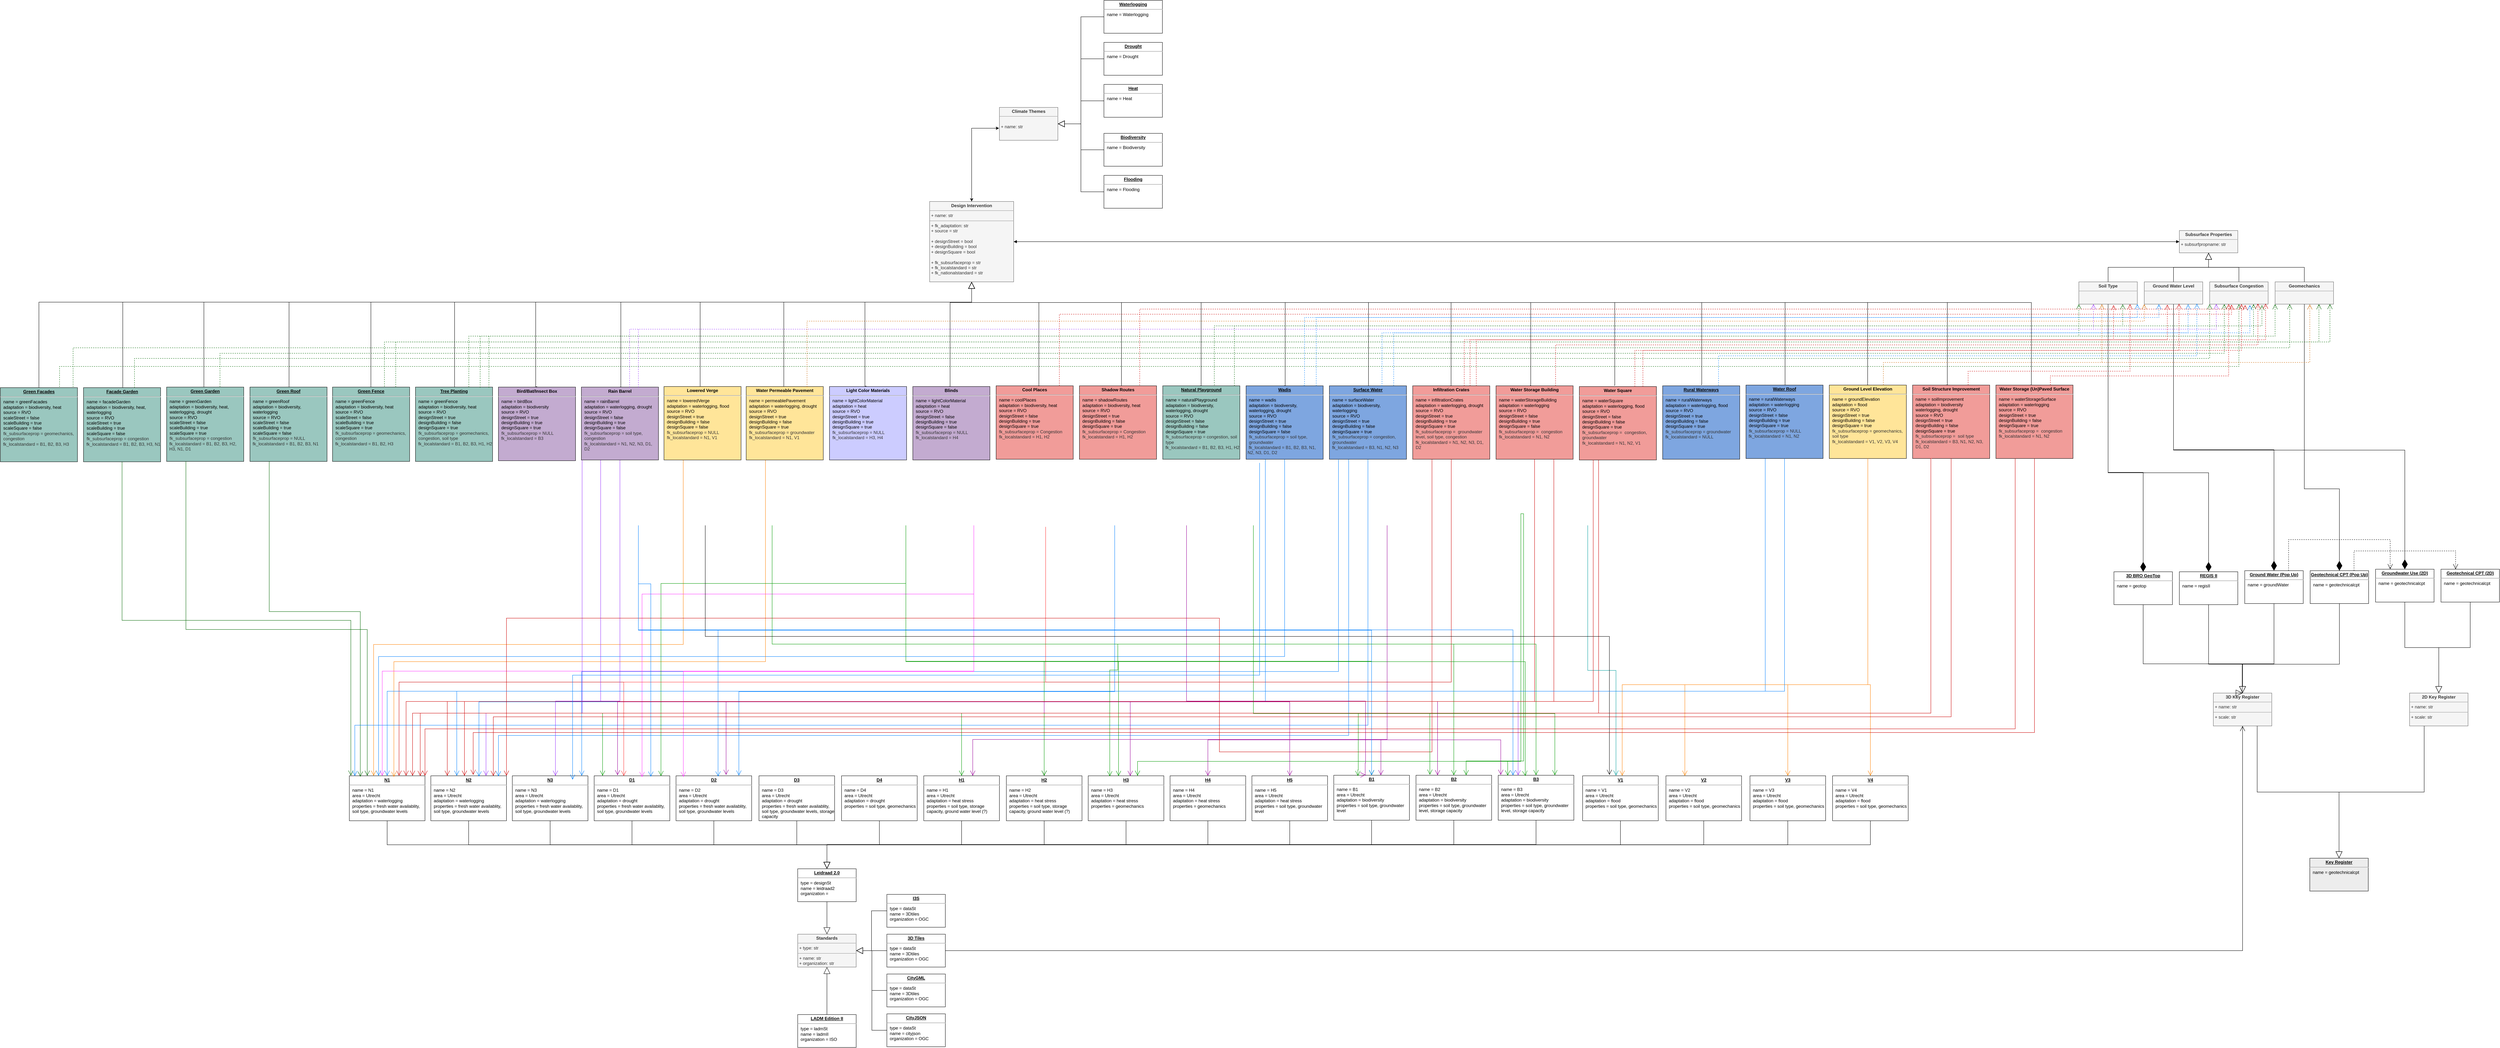 <mxfile version="24.3.1" type="github">
  <diagram name="Page-1" id="c4acf3e9-155e-7222-9cf6-157b1a14988f">
    <mxGraphModel dx="4866" dy="2793" grid="0" gridSize="10" guides="1" tooltips="1" connect="1" arrows="1" fold="1" page="0" pageScale="1" pageWidth="1169" pageHeight="827" background="none" math="0" shadow="0">
      <root>
        <mxCell id="0" />
        <mxCell id="1" parent="0" />
        <mxCell id="XL4-3dp0tsTEwj-AfAvo-24" value="&lt;p style=&quot;margin:0px;margin-top:4px;text-align:center;text-decoration:underline;&quot;&gt;&lt;b&gt;H3&lt;/b&gt;&lt;/p&gt;&lt;hr&gt;&lt;p style=&quot;margin:0px;margin-left:8px;&quot;&gt;&lt;span style=&quot;background-color: initial;&quot;&gt;name = H3&lt;/span&gt;&lt;/p&gt;&lt;p style=&quot;margin:0px;margin-left:8px;&quot;&gt;&lt;span style=&quot;background-color: initial;&quot;&gt;area = Utrecht&lt;/span&gt;&lt;/p&gt;&lt;p style=&quot;margin:0px;margin-left:8px;&quot;&gt;adaptation = heat stress&lt;/p&gt;&lt;p style=&quot;margin:0px;margin-left:8px;&quot;&gt;properties = geomechanics&lt;/p&gt;&lt;p style=&quot;margin:0px;margin-left:8px;&quot;&gt;&lt;span style=&quot;background-color: initial;&quot;&gt;&lt;br&gt;&lt;/span&gt;&lt;/p&gt;" style="verticalAlign=top;align=left;overflow=fill;fontSize=12;fontFamily=Helvetica;html=1;whiteSpace=wrap;" parent="1" vertex="1">
          <mxGeometry x="-10" y="345.5" width="207" height="123" as="geometry" />
        </mxCell>
        <mxCell id="0FXop1k1lJmk01pZkUKz-20" value="&lt;p style=&quot;margin:0px;margin-top:4px;text-align:center;&quot;&gt;&lt;b&gt;Design Intervention&lt;/b&gt;&lt;/p&gt;&lt;hr size=&quot;1&quot;&gt;&lt;p style=&quot;margin:0px;margin-left:4px;&quot;&gt;+ name: str&lt;/p&gt;&lt;hr size=&quot;1&quot;&gt;&lt;p style=&quot;margin:0px;margin-left:4px;&quot;&gt;+ fk_adaptation: str&lt;/p&gt;&lt;p style=&quot;margin:0px;margin-left:4px;&quot;&gt;+ source = str&lt;/p&gt;&lt;p style=&quot;margin:0px;margin-left:4px;&quot;&gt;&lt;br&gt;&lt;/p&gt;&lt;p style=&quot;margin:0px;margin-left:4px;&quot;&gt;+ designStreet = bool&lt;/p&gt;&lt;p style=&quot;margin:0px;margin-left:4px;&quot;&gt;+ designBuilding = bool&lt;br&gt;&lt;/p&gt;&lt;p style=&quot;margin: 0px 0px 0px 4px;&quot;&gt;+ designSquare = bool&lt;br&gt;&lt;/p&gt;&lt;div&gt;&lt;br&gt;&lt;/div&gt;&lt;p style=&quot;margin:0px;margin-left:4px;&quot;&gt;+ fk_subsurfaceprop = str&lt;/p&gt;&lt;p style=&quot;margin:0px;margin-left:4px;&quot;&gt;+ fk_localstandard = str&lt;/p&gt;&lt;p style=&quot;margin:0px;margin-left:4px;&quot;&gt;+ fk_nationalstandard = str&lt;br&gt;&lt;/p&gt;&lt;p style=&quot;margin:0px;margin-left:4px;&quot;&gt;&lt;br&gt;&lt;/p&gt;" style="verticalAlign=top;align=left;overflow=fill;fontSize=12;fontFamily=Helvetica;html=1;whiteSpace=wrap;fillColor=#f5f5f5;strokeColor=#666666;fontColor=#333333;" parent="1" vertex="1">
          <mxGeometry x="-444" y="-1226.5" width="230" height="220" as="geometry" />
        </mxCell>
        <mxCell id="0FXop1k1lJmk01pZkUKz-21" value="&lt;p style=&quot;margin:0px;margin-top:4px;text-align:center;&quot;&gt;&lt;b&gt;Subsurface Properties&lt;/b&gt;&lt;/p&gt;&lt;hr size=&quot;1&quot;&gt;&lt;p style=&quot;margin:0px;margin-left:4px;&quot;&gt;+ subsurfpropname: str&lt;/p&gt;" style="verticalAlign=top;align=left;overflow=fill;fontSize=12;fontFamily=Helvetica;html=1;whiteSpace=wrap;fillColor=#f5f5f5;strokeColor=#666666;fontColor=#333333;" parent="1" vertex="1">
          <mxGeometry x="2976" y="-1147" width="160" height="61" as="geometry" />
        </mxCell>
        <mxCell id="0FXop1k1lJmk01pZkUKz-29" value="&lt;p style=&quot;margin:0px;margin-top:4px;text-align:center;&quot;&gt;&lt;b&gt;Soil Type&lt;/b&gt;&lt;/p&gt;&lt;hr size=&quot;1&quot;&gt;&lt;p style=&quot;margin:0px;margin-left:4px;&quot;&gt;&lt;br&gt;&lt;/p&gt;" style="verticalAlign=top;align=left;overflow=fill;fontSize=12;fontFamily=Helvetica;html=1;whiteSpace=wrap;fillColor=#f5f5f5;strokeColor=#666666;fontColor=#333333;" parent="1" vertex="1">
          <mxGeometry x="2701" y="-1006.5" width="160" height="61" as="geometry" />
        </mxCell>
        <mxCell id="0FXop1k1lJmk01pZkUKz-33" value="" style="endArrow=block;endSize=16;endFill=0;html=1;rounded=0;exitX=0.5;exitY=0;exitDx=0;exitDy=0;entryX=0.5;entryY=1;entryDx=0;entryDy=0;edgeStyle=orthogonalEdgeStyle;" parent="1" source="0FXop1k1lJmk01pZkUKz-29" target="0FXop1k1lJmk01pZkUKz-21" edge="1">
          <mxGeometry width="160" relative="1" as="geometry">
            <mxPoint x="2781" y="-1045.5" as="sourcePoint" />
            <mxPoint x="2876.47" y="-1153" as="targetPoint" />
          </mxGeometry>
        </mxCell>
        <mxCell id="0FXop1k1lJmk01pZkUKz-34" value="&lt;p style=&quot;margin:0px;margin-top:4px;text-align:center;&quot;&gt;&lt;b&gt;Ground Water Level&lt;/b&gt;&lt;/p&gt;&lt;hr size=&quot;1&quot;&gt;&lt;p style=&quot;margin:0px;margin-left:4px;&quot;&gt;&lt;br&gt;&lt;/p&gt;" style="verticalAlign=top;align=left;overflow=fill;fontSize=12;fontFamily=Helvetica;html=1;whiteSpace=wrap;fillColor=#f5f5f5;strokeColor=#666666;fontColor=#333333;" parent="1" vertex="1">
          <mxGeometry x="2880" y="-1006.5" width="160" height="61" as="geometry" />
        </mxCell>
        <mxCell id="0FXop1k1lJmk01pZkUKz-40" value="" style="endArrow=block;endSize=16;endFill=0;html=1;rounded=0;exitX=0.5;exitY=0;exitDx=0;exitDy=0;edgeStyle=orthogonalEdgeStyle;entryX=0.5;entryY=1;entryDx=0;entryDy=0;" parent="1" source="0FXop1k1lJmk01pZkUKz-34" target="0FXop1k1lJmk01pZkUKz-21" edge="1">
          <mxGeometry width="160" relative="1" as="geometry">
            <mxPoint x="2960.0" y="-1045.5" as="sourcePoint" />
            <mxPoint x="2951" y="-1136" as="targetPoint" />
          </mxGeometry>
        </mxCell>
        <mxCell id="0FXop1k1lJmk01pZkUKz-41" value="&lt;p style=&quot;margin:0px;margin-top:4px;text-align:center;&quot;&gt;&lt;b&gt;3D Key Register&lt;/b&gt;&lt;/p&gt;&lt;hr size=&quot;1&quot;&gt;&lt;p style=&quot;margin:0px;margin-left:4px;&quot;&gt;+ name: str&lt;/p&gt;&lt;hr size=&quot;1&quot;&gt;&lt;p style=&quot;margin:0px;margin-left:4px;&quot;&gt;+ scale: str&lt;/p&gt;" style="verticalAlign=top;align=left;overflow=fill;fontSize=12;fontFamily=Helvetica;html=1;whiteSpace=wrap;fillColor=#f5f5f5;strokeColor=#666666;fontColor=#333333;" parent="1" vertex="1">
          <mxGeometry x="3069" y="119" width="160" height="90" as="geometry" />
        </mxCell>
        <mxCell id="0FXop1k1lJmk01pZkUKz-42" value="&lt;p style=&quot;margin:0px;margin-top:4px;text-align:center;text-decoration:underline;&quot;&gt;&lt;b&gt;3D BRO GeoTop&lt;/b&gt;&lt;/p&gt;&lt;hr&gt;&lt;p style=&quot;margin:0px;margin-left:8px;&quot;&gt;name = geotop&lt;/p&gt;" style="verticalAlign=top;align=left;overflow=fill;fontSize=12;fontFamily=Helvetica;html=1;whiteSpace=wrap;" parent="1" vertex="1">
          <mxGeometry x="2797" y="-213" width="160" height="90" as="geometry" />
        </mxCell>
        <mxCell id="0FXop1k1lJmk01pZkUKz-44" value="" style="endArrow=block;endSize=16;endFill=0;html=1;rounded=0;exitX=0.5;exitY=1;exitDx=0;exitDy=0;entryX=0.5;entryY=0;entryDx=0;entryDy=0;edgeStyle=orthogonalEdgeStyle;" parent="1" source="0FXop1k1lJmk01pZkUKz-42" target="0FXop1k1lJmk01pZkUKz-41" edge="1">
          <mxGeometry width="160" relative="1" as="geometry">
            <mxPoint x="2877" y="-17" as="sourcePoint" />
            <mxPoint x="2982" y="80" as="targetPoint" />
            <Array as="points">
              <mxPoint x="2877" y="39" />
              <mxPoint x="3149" y="39" />
            </Array>
          </mxGeometry>
        </mxCell>
        <mxCell id="XrivS-1WhvhdIYvPr3YK-8" value="&lt;p style=&quot;margin:0px;margin-top:4px;text-align:center;text-decoration:underline;&quot;&gt;&lt;b&gt;REGIS II&lt;/b&gt;&lt;/p&gt;&lt;hr&gt;&lt;p style=&quot;margin:0px;margin-left:8px;&quot;&gt;name = regisII&lt;/p&gt;" style="verticalAlign=top;align=left;overflow=fill;fontSize=12;fontFamily=Helvetica;html=1;whiteSpace=wrap;" parent="1" vertex="1">
          <mxGeometry x="2976" y="-213" width="160" height="90" as="geometry" />
        </mxCell>
        <mxCell id="XrivS-1WhvhdIYvPr3YK-11" value="" style="endArrow=block;endSize=16;endFill=0;html=1;rounded=0;exitX=0.5;exitY=0;exitDx=0;exitDy=0;edgeStyle=orthogonalEdgeStyle;" parent="1" source="XrivS-1WhvhdIYvPr3YK-13" target="0FXop1k1lJmk01pZkUKz-21" edge="1">
          <mxGeometry width="160" relative="1" as="geometry">
            <mxPoint x="3318" y="-1045.5" as="sourcePoint" />
            <mxPoint x="2944" y="-1136" as="targetPoint" />
          </mxGeometry>
        </mxCell>
        <mxCell id="XrivS-1WhvhdIYvPr3YK-13" value="&lt;p style=&quot;margin:0px;margin-top:4px;text-align:center;&quot;&gt;&lt;b&gt;Subsurface Congestion&lt;/b&gt;&lt;/p&gt;&lt;hr size=&quot;1&quot;&gt;&lt;p style=&quot;margin:0px;margin-left:4px;&quot;&gt;&lt;br&gt;&lt;/p&gt;" style="verticalAlign=top;align=left;overflow=fill;fontSize=12;fontFamily=Helvetica;html=1;whiteSpace=wrap;fillColor=#f5f5f5;strokeColor=#666666;fontColor=#333333;" parent="1" vertex="1">
          <mxGeometry x="3059" y="-1006.5" width="160" height="61" as="geometry" />
        </mxCell>
        <mxCell id="XrivS-1WhvhdIYvPr3YK-17" value="" style="endArrow=block;endSize=16;endFill=0;html=1;rounded=0;exitX=0.5;exitY=1;exitDx=0;exitDy=0;edgeStyle=orthogonalEdgeStyle;entryX=0.5;entryY=0;entryDx=0;entryDy=0;" parent="1" source="XrivS-1WhvhdIYvPr3YK-8" target="0FXop1k1lJmk01pZkUKz-41" edge="1">
          <mxGeometry width="160" relative="1" as="geometry">
            <mxPoint x="3056" y="-17" as="sourcePoint" />
            <mxPoint x="3107" y="60" as="targetPoint" />
            <Array as="points">
              <mxPoint x="3056" y="40" />
              <mxPoint x="3148" y="40" />
              <mxPoint x="3148" y="119" />
            </Array>
          </mxGeometry>
        </mxCell>
        <mxCell id="XrivS-1WhvhdIYvPr3YK-110" value="" style="endArrow=open;endSize=12;dashed=1;html=1;rounded=0;edgeStyle=orthogonalEdgeStyle;exitX=0.75;exitY=0;exitDx=0;exitDy=0;entryX=0.5;entryY=1;entryDx=0;entryDy=0;fontStyle=1;fillColor=#006600;strokeColor=#006600;" parent="1" source="sMXC-b68p0n0nWKsfzfZ-9" target="XrivS-1WhvhdIYvPr3YK-13" edge="1">
          <mxGeometry width="160" relative="1" as="geometry">
            <mxPoint x="-2885" y="-687.5" as="sourcePoint" />
            <mxPoint x="3136" y="-926" as="targetPoint" />
            <Array as="points">
              <mxPoint x="-2825" y="-717" />
              <mxPoint x="-2825" y="-775" />
              <mxPoint x="3139" y="-775" />
            </Array>
          </mxGeometry>
        </mxCell>
        <mxCell id="XrivS-1WhvhdIYvPr3YK-121" value="&lt;p style=&quot;margin:0px;margin-top:4px;text-align:center;text-decoration:underline;&quot;&gt;&lt;b&gt;Ground Water (Pop Up)&lt;/b&gt;&lt;/p&gt;&lt;hr&gt;&lt;p style=&quot;margin:0px;margin-left:8px;&quot;&gt;name = groundWater&lt;/p&gt;" style="verticalAlign=top;align=left;overflow=fill;fontSize=12;fontFamily=Helvetica;html=1;whiteSpace=wrap;" parent="1" vertex="1">
          <mxGeometry x="3155" y="-216" width="160" height="90" as="geometry" />
        </mxCell>
        <mxCell id="XrivS-1WhvhdIYvPr3YK-124" value="&lt;p style=&quot;margin:0px;margin-top:4px;text-align:center;text-decoration:underline;&quot;&gt;&lt;b&gt;Geotechnical CPT (Pop Up)&lt;/b&gt;&lt;/p&gt;&lt;hr&gt;&lt;p style=&quot;margin:0px;margin-left:8px;&quot;&gt;name = geotechnicalcpt&lt;/p&gt;" style="verticalAlign=top;align=left;overflow=fill;fontSize=12;fontFamily=Helvetica;html=1;whiteSpace=wrap;" parent="1" vertex="1">
          <mxGeometry x="3334" y="-216" width="160" height="90" as="geometry" />
        </mxCell>
        <mxCell id="XrivS-1WhvhdIYvPr3YK-125" value="" style="endArrow=block;endSize=16;endFill=0;html=1;rounded=0;exitX=0.5;exitY=1;exitDx=0;exitDy=0;entryX=0.5;entryY=0;entryDx=0;entryDy=0;edgeStyle=orthogonalEdgeStyle;" parent="1" source="XrivS-1WhvhdIYvPr3YK-121" target="0FXop1k1lJmk01pZkUKz-41" edge="1">
          <mxGeometry width="160" relative="1" as="geometry">
            <mxPoint x="3235" y="-20" as="sourcePoint" />
            <mxPoint x="3493" y="253" as="targetPoint" />
            <Array as="points">
              <mxPoint x="3235" y="39" />
              <mxPoint x="3149" y="39" />
            </Array>
          </mxGeometry>
        </mxCell>
        <mxCell id="XrivS-1WhvhdIYvPr3YK-127" value="" style="endArrow=block;endSize=16;endFill=0;html=1;rounded=0;exitX=0.5;exitY=1;exitDx=0;exitDy=0;entryX=0.5;entryY=0;entryDx=0;entryDy=0;edgeStyle=orthogonalEdgeStyle;" parent="1" source="XrivS-1WhvhdIYvPr3YK-124" target="0FXop1k1lJmk01pZkUKz-41" edge="1">
          <mxGeometry width="160" relative="1" as="geometry">
            <mxPoint x="3414" y="-20" as="sourcePoint" />
            <mxPoint x="3690" y="151" as="targetPoint" />
            <Array as="points">
              <mxPoint x="3414" y="40" />
              <mxPoint x="3149" y="40" />
            </Array>
          </mxGeometry>
        </mxCell>
        <mxCell id="XrivS-1WhvhdIYvPr3YK-131" value="&lt;p style=&quot;margin:0px;margin-top:4px;text-align:center;&quot;&gt;&lt;b&gt;Standards&lt;/b&gt;&lt;/p&gt;&lt;hr size=&quot;1&quot;&gt;&lt;p style=&quot;margin:0px;margin-left:4px;&quot;&gt;+ type: str&lt;/p&gt;&lt;hr size=&quot;1&quot;&gt;&lt;p style=&quot;margin:0px;margin-left:4px;&quot;&gt;+ name: str&lt;/p&gt;&lt;p style=&quot;margin:0px;margin-left:4px;&quot;&gt;+ organization: str&lt;/p&gt;" style="verticalAlign=top;align=left;overflow=fill;fontSize=12;fontFamily=Helvetica;html=1;whiteSpace=wrap;fillColor=#f5f5f5;strokeColor=#666666;fontColor=#333333;" parent="1" vertex="1">
          <mxGeometry x="-805" y="779" width="160" height="90" as="geometry" />
        </mxCell>
        <mxCell id="XrivS-1WhvhdIYvPr3YK-132" value="&lt;p style=&quot;margin:0px;margin-top:4px;text-align:center;text-decoration:underline;&quot;&gt;&lt;b&gt;I3S&lt;/b&gt;&lt;/p&gt;&lt;hr&gt;&lt;p style=&quot;margin:0px;margin-left:8px;&quot;&gt;type = dataSt&lt;/p&gt;&lt;p style=&quot;margin:0px;margin-left:8px;&quot;&gt;name = 3Dtiles&lt;/p&gt;&lt;p style=&quot;margin:0px;margin-left:8px;&quot;&gt;organization = OGC&lt;/p&gt;" style="verticalAlign=top;align=left;overflow=fill;fontSize=12;fontFamily=Helvetica;html=1;whiteSpace=wrap;" parent="1" vertex="1">
          <mxGeometry x="-561" y="670" width="160" height="90" as="geometry" />
        </mxCell>
        <mxCell id="XrivS-1WhvhdIYvPr3YK-133" value="&lt;p style=&quot;margin:0px;margin-top:4px;text-align:center;text-decoration:underline;&quot;&gt;&lt;b&gt;3D Tiles&lt;/b&gt;&lt;/p&gt;&lt;hr&gt;&lt;p style=&quot;margin:0px;margin-left:8px;&quot;&gt;type = dataSt&lt;/p&gt;&lt;p style=&quot;margin:0px;margin-left:8px;&quot;&gt;name = 3Dtiles&lt;/p&gt;&lt;p style=&quot;margin:0px;margin-left:8px;&quot;&gt;organization = OGC&lt;br&gt;&lt;/p&gt;" style="verticalAlign=top;align=left;overflow=fill;fontSize=12;fontFamily=Helvetica;html=1;whiteSpace=wrap;" parent="1" vertex="1">
          <mxGeometry x="-561" y="779" width="160" height="90" as="geometry" />
        </mxCell>
        <mxCell id="XrivS-1WhvhdIYvPr3YK-135" value="&lt;p style=&quot;margin:0px;margin-top:4px;text-align:center;text-decoration:underline;&quot;&gt;&lt;b&gt;CityGML&lt;/b&gt;&lt;/p&gt;&lt;hr&gt;&lt;p style=&quot;margin:0px;margin-left:8px;&quot;&gt;type = dataSt&lt;/p&gt;&lt;p style=&quot;margin:0px;margin-left:8px;&quot;&gt;name = 3Dtiles&lt;/p&gt;&lt;p style=&quot;margin:0px;margin-left:8px;&quot;&gt;organization = OGC&lt;br&gt;&lt;/p&gt;" style="verticalAlign=top;align=left;overflow=fill;fontSize=12;fontFamily=Helvetica;html=1;whiteSpace=wrap;" parent="1" vertex="1">
          <mxGeometry x="-561" y="888" width="160" height="90" as="geometry" />
        </mxCell>
        <mxCell id="XrivS-1WhvhdIYvPr3YK-139" value="" style="endArrow=block;endSize=16;endFill=0;html=1;rounded=0;exitX=0;exitY=0.5;exitDx=0;exitDy=0;entryX=1;entryY=0.5;entryDx=0;entryDy=0;edgeStyle=orthogonalEdgeStyle;" parent="1" source="XrivS-1WhvhdIYvPr3YK-132" target="XrivS-1WhvhdIYvPr3YK-131" edge="1">
          <mxGeometry width="160" relative="1" as="geometry">
            <mxPoint x="-750" y="910" as="sourcePoint" />
            <mxPoint x="-590" y="910" as="targetPoint" />
          </mxGeometry>
        </mxCell>
        <mxCell id="XrivS-1WhvhdIYvPr3YK-140" value="" style="endArrow=block;endSize=16;endFill=0;html=1;rounded=0;exitX=0;exitY=0.5;exitDx=0;exitDy=0;entryX=1;entryY=0.5;entryDx=0;entryDy=0;" parent="1" source="XrivS-1WhvhdIYvPr3YK-133" target="XrivS-1WhvhdIYvPr3YK-131" edge="1">
          <mxGeometry width="160" relative="1" as="geometry">
            <mxPoint x="-802" y="952" as="sourcePoint" />
            <mxPoint x="-642" y="952" as="targetPoint" />
          </mxGeometry>
        </mxCell>
        <mxCell id="XrivS-1WhvhdIYvPr3YK-141" value="" style="endArrow=block;endSize=16;endFill=0;html=1;rounded=0;exitX=0;exitY=0.5;exitDx=0;exitDy=0;entryX=1;entryY=0.5;entryDx=0;entryDy=0;edgeStyle=orthogonalEdgeStyle;" parent="1" source="XrivS-1WhvhdIYvPr3YK-135" target="XrivS-1WhvhdIYvPr3YK-131" edge="1">
          <mxGeometry width="160" relative="1" as="geometry">
            <mxPoint x="-815" y="991" as="sourcePoint" />
            <mxPoint x="-655" y="991" as="targetPoint" />
            <Array as="points">
              <mxPoint x="-602" y="933" />
              <mxPoint x="-602" y="824" />
            </Array>
          </mxGeometry>
        </mxCell>
        <mxCell id="XrivS-1WhvhdIYvPr3YK-143" value="" style="endArrow=open;endFill=1;endSize=12;html=1;rounded=0;exitX=1;exitY=0.5;exitDx=0;exitDy=0;edgeStyle=orthogonalEdgeStyle;entryX=0.5;entryY=1;entryDx=0;entryDy=0;" parent="1" source="XrivS-1WhvhdIYvPr3YK-133" target="0FXop1k1lJmk01pZkUKz-41" edge="1">
          <mxGeometry width="160" relative="1" as="geometry">
            <mxPoint x="-284" y="433" as="sourcePoint" />
            <mxPoint x="200" y="377" as="targetPoint" />
          </mxGeometry>
        </mxCell>
        <mxCell id="XrivS-1WhvhdIYvPr3YK-145" value="&lt;p style=&quot;margin:0px;margin-top:4px;text-align:center;text-decoration:underline;&quot;&gt;&lt;b&gt;Leidraad 2.0&lt;/b&gt;&lt;/p&gt;&lt;hr&gt;&lt;p style=&quot;margin:0px;margin-left:8px;&quot;&gt;type = designSt&lt;/p&gt;&lt;p style=&quot;margin:0px;margin-left:8px;&quot;&gt;name = leidraad2&lt;/p&gt;&lt;p style=&quot;margin:0px;margin-left:8px;&quot;&gt;organization =&lt;/p&gt;" style="verticalAlign=top;align=left;overflow=fill;fontSize=12;fontFamily=Helvetica;html=1;whiteSpace=wrap;" parent="1" vertex="1">
          <mxGeometry x="-805" y="600" width="160" height="90" as="geometry" />
        </mxCell>
        <mxCell id="XrivS-1WhvhdIYvPr3YK-146" value="&lt;p style=&quot;margin:0px;margin-top:4px;text-align:center;text-decoration:underline;&quot;&gt;&lt;b&gt;CityJSON&lt;/b&gt;&lt;/p&gt;&lt;hr&gt;&lt;p style=&quot;margin:0px;margin-left:8px;&quot;&gt;type = dataSt&lt;/p&gt;&lt;p style=&quot;margin:0px;margin-left:8px;&quot;&gt;&lt;span style=&quot;background-color: initial;&quot;&gt;name = cityjson&lt;/span&gt;&lt;/p&gt;&lt;p style=&quot;margin:0px;margin-left:8px;&quot;&gt;organization = OGC&lt;span style=&quot;background-color: initial;&quot;&gt;&lt;br&gt;&lt;/span&gt;&lt;/p&gt;" style="verticalAlign=top;align=left;overflow=fill;fontSize=12;fontFamily=Helvetica;html=1;whiteSpace=wrap;" parent="1" vertex="1">
          <mxGeometry x="-561" y="997" width="160" height="90" as="geometry" />
        </mxCell>
        <mxCell id="XrivS-1WhvhdIYvPr3YK-147" value="" style="endArrow=block;endSize=16;endFill=0;html=1;rounded=0;entryX=1;entryY=0.5;entryDx=0;entryDy=0;exitX=0;exitY=0.5;exitDx=0;exitDy=0;edgeStyle=orthogonalEdgeStyle;" parent="1" source="XrivS-1WhvhdIYvPr3YK-146" target="XrivS-1WhvhdIYvPr3YK-131" edge="1">
          <mxGeometry width="160" relative="1" as="geometry">
            <mxPoint x="-820" y="1086" as="sourcePoint" />
            <mxPoint x="-660" y="1086" as="targetPoint" />
            <Array as="points">
              <mxPoint x="-602" y="1042" />
              <mxPoint x="-602" y="824" />
            </Array>
          </mxGeometry>
        </mxCell>
        <mxCell id="XrivS-1WhvhdIYvPr3YK-153" value="" style="endArrow=block;endSize=16;endFill=0;html=1;rounded=0;exitX=0.5;exitY=1;exitDx=0;exitDy=0;entryX=0.5;entryY=0;entryDx=0;entryDy=0;edgeStyle=orthogonalEdgeStyle;" parent="1" source="XrivS-1WhvhdIYvPr3YK-145" target="XrivS-1WhvhdIYvPr3YK-131" edge="1">
          <mxGeometry width="160" relative="1" as="geometry">
            <mxPoint x="-1127" y="745" as="sourcePoint" />
            <mxPoint x="-967" y="745" as="targetPoint" />
          </mxGeometry>
        </mxCell>
        <mxCell id="XrivS-1WhvhdIYvPr3YK-154" value="&lt;p style=&quot;margin:0px;margin-top:4px;text-align:center;&quot;&gt;&lt;b&gt;Geomechanics&lt;/b&gt;&lt;/p&gt;&lt;hr size=&quot;1&quot;&gt;&lt;p style=&quot;margin:0px;margin-left:4px;&quot;&gt;&lt;br&gt;&lt;/p&gt;" style="verticalAlign=top;align=left;overflow=fill;fontSize=12;fontFamily=Helvetica;html=1;whiteSpace=wrap;fillColor=#f5f5f5;strokeColor=#666666;fontColor=#333333;" parent="1" vertex="1">
          <mxGeometry x="3238" y="-1006.5" width="160" height="61" as="geometry" />
        </mxCell>
        <mxCell id="XrivS-1WhvhdIYvPr3YK-155" value="&lt;p style=&quot;margin:0px;margin-top:4px;text-align:center;text-decoration:underline;&quot;&gt;&lt;b&gt;Groundwater Use (2D)&lt;/b&gt;&lt;/p&gt;&lt;hr&gt;&lt;p style=&quot;margin:0px;margin-left:8px;&quot;&gt;name = geotechnicalcpt&lt;/p&gt;" style="verticalAlign=top;align=left;overflow=fill;fontSize=12;fontFamily=Helvetica;html=1;whiteSpace=wrap;" parent="1" vertex="1">
          <mxGeometry x="3513" y="-220" width="160" height="90" as="geometry" />
        </mxCell>
        <mxCell id="XrivS-1WhvhdIYvPr3YK-158" value="&lt;p style=&quot;margin:0px;margin-top:4px;text-align:center;text-decoration:underline;&quot;&gt;&lt;b&gt;Key Register&lt;/b&gt;&lt;/p&gt;&lt;hr&gt;&lt;p style=&quot;margin:0px;margin-left:8px;&quot;&gt;name = geotechnicalcpt&lt;/p&gt;" style="verticalAlign=top;align=left;overflow=fill;fontSize=12;fontFamily=Helvetica;html=1;whiteSpace=wrap;fillColor=#EDEDED;" parent="1" vertex="1">
          <mxGeometry x="3333" y="571" width="160" height="90" as="geometry" />
        </mxCell>
        <mxCell id="XrivS-1WhvhdIYvPr3YK-161" value="&lt;p style=&quot;margin:0px;margin-top:4px;text-align:center;text-decoration:underline;&quot;&gt;&lt;b&gt;N2&lt;/b&gt;&lt;/p&gt;&lt;hr&gt;&lt;p style=&quot;margin:0px;margin-left:8px;&quot;&gt;&lt;span style=&quot;background-color: initial;&quot;&gt;name = N2&lt;/span&gt;&lt;/p&gt;&lt;p style=&quot;margin:0px;margin-left:8px;&quot;&gt;&lt;span style=&quot;background-color: initial;&quot;&gt;area = Utrecht&lt;/span&gt;&lt;/p&gt;&lt;p style=&quot;margin:0px;margin-left:8px;&quot;&gt;adaptation = waterlogging&lt;/p&gt;&lt;p style=&quot;margin:0px;margin-left:8px;&quot;&gt;properties = fresh water availablity, soil type, groundwater levels&lt;/p&gt;&lt;p style=&quot;margin:0px;margin-left:8px;&quot;&gt;&lt;span style=&quot;background-color: initial;&quot;&gt;&lt;br&gt;&lt;/span&gt;&lt;/p&gt;" style="verticalAlign=top;align=left;overflow=fill;fontSize=12;fontFamily=Helvetica;html=1;whiteSpace=wrap;" parent="1" vertex="1">
          <mxGeometry x="-1809" y="345.5" width="207" height="123" as="geometry" />
        </mxCell>
        <mxCell id="XrivS-1WhvhdIYvPr3YK-162" value="&lt;p style=&quot;margin:0px;margin-top:4px;text-align:center;&quot;&gt;&lt;b&gt;Climate Themes&lt;/b&gt;&lt;/p&gt;&lt;hr size=&quot;1&quot;&gt;&lt;p style=&quot;margin:0px;margin-left:4px;&quot;&gt;&lt;br&gt;&lt;/p&gt;&lt;p style=&quot;margin:0px;margin-left:4px;&quot;&gt;+ name: str&lt;/p&gt;" style="verticalAlign=top;align=left;overflow=fill;fontSize=12;fontFamily=Helvetica;html=1;whiteSpace=wrap;fillColor=#f5f5f5;strokeColor=#666666;fontColor=#333333;" parent="1" vertex="1">
          <mxGeometry x="-253" y="-1484" width="160" height="90" as="geometry" />
        </mxCell>
        <mxCell id="XrivS-1WhvhdIYvPr3YK-163" value="&lt;p style=&quot;margin:0px;margin-top:4px;text-align:center;text-decoration:underline;&quot;&gt;&lt;b&gt;Heat&lt;/b&gt;&lt;/p&gt;&lt;hr&gt;&lt;p style=&quot;margin:0px;margin-left:8px;&quot;&gt;&lt;span style=&quot;background-color: initial;&quot;&gt;name = Heat&lt;/span&gt;&lt;/p&gt;&lt;p style=&quot;margin:0px;margin-left:8px;&quot;&gt;&lt;span style=&quot;background-color: initial;&quot;&gt;&lt;br&gt;&lt;/span&gt;&lt;/p&gt;" style="verticalAlign=top;align=left;overflow=fill;fontSize=12;fontFamily=Helvetica;html=1;whiteSpace=wrap;" parent="1" vertex="1">
          <mxGeometry x="33" y="-1547" width="160" height="90" as="geometry" />
        </mxCell>
        <mxCell id="XrivS-1WhvhdIYvPr3YK-167" value="&lt;p style=&quot;margin:0px;margin-top:4px;text-align:center;text-decoration:underline;&quot;&gt;&lt;b&gt;Drought&lt;/b&gt;&lt;/p&gt;&lt;hr&gt;&lt;p style=&quot;margin:0px;margin-left:8px;&quot;&gt;&lt;span style=&quot;background-color: initial;&quot;&gt;name = Drought&lt;/span&gt;&lt;/p&gt;&lt;p style=&quot;margin:0px;margin-left:8px;&quot;&gt;&lt;span style=&quot;background-color: initial;&quot;&gt;&lt;br&gt;&lt;/span&gt;&lt;/p&gt;" style="verticalAlign=top;align=left;overflow=fill;fontSize=12;fontFamily=Helvetica;html=1;whiteSpace=wrap;" parent="1" vertex="1">
          <mxGeometry x="33" y="-1662" width="160" height="90" as="geometry" />
        </mxCell>
        <mxCell id="XrivS-1WhvhdIYvPr3YK-169" value="&lt;p style=&quot;margin:0px;margin-top:4px;text-align:center;text-decoration:underline;&quot;&gt;&lt;b&gt;Waterlogging&lt;/b&gt;&lt;/p&gt;&lt;hr&gt;&lt;p style=&quot;margin:0px;margin-left:8px;&quot;&gt;&lt;span style=&quot;background-color: initial;&quot;&gt;name = Waterlogging&lt;/span&gt;&lt;/p&gt;&lt;p style=&quot;margin:0px;margin-left:8px;&quot;&gt;&lt;span style=&quot;background-color: initial;&quot;&gt;&lt;br&gt;&lt;/span&gt;&lt;/p&gt;" style="verticalAlign=top;align=left;overflow=fill;fontSize=12;fontFamily=Helvetica;html=1;whiteSpace=wrap;" parent="1" vertex="1">
          <mxGeometry x="33" y="-1777" width="160" height="90" as="geometry" />
        </mxCell>
        <mxCell id="XrivS-1WhvhdIYvPr3YK-170" value="&lt;p style=&quot;margin:0px;margin-top:4px;text-align:center;text-decoration:underline;&quot;&gt;&lt;b&gt;Biodiversity&lt;/b&gt;&lt;/p&gt;&lt;hr&gt;&lt;p style=&quot;margin:0px;margin-left:8px;&quot;&gt;&lt;span style=&quot;background-color: initial;&quot;&gt;name = Biodiversity&lt;/span&gt;&lt;/p&gt;&lt;p style=&quot;margin:0px;margin-left:8px;&quot;&gt;&lt;span style=&quot;background-color: initial;&quot;&gt;&lt;br&gt;&lt;/span&gt;&lt;/p&gt;" style="verticalAlign=top;align=left;overflow=fill;fontSize=12;fontFamily=Helvetica;html=1;whiteSpace=wrap;" parent="1" vertex="1">
          <mxGeometry x="33" y="-1413" width="160" height="90" as="geometry" />
        </mxCell>
        <mxCell id="XrivS-1WhvhdIYvPr3YK-172" value="&lt;p style=&quot;margin:0px;margin-top:4px;text-align:center;text-decoration:underline;&quot;&gt;&lt;b&gt;Flooding&lt;/b&gt;&lt;/p&gt;&lt;hr&gt;&lt;p style=&quot;margin:0px;margin-left:8px;&quot;&gt;&lt;span style=&quot;background-color: initial;&quot;&gt;name = Flooding&lt;/span&gt;&lt;/p&gt;&lt;p style=&quot;margin:0px;margin-left:8px;&quot;&gt;&lt;span style=&quot;background-color: initial;&quot;&gt;&lt;br&gt;&lt;/span&gt;&lt;/p&gt;" style="verticalAlign=top;align=left;overflow=fill;fontSize=12;fontFamily=Helvetica;html=1;whiteSpace=wrap;" parent="1" vertex="1">
          <mxGeometry x="33" y="-1298" width="160" height="90" as="geometry" />
        </mxCell>
        <mxCell id="4yrR79o98_Yk7ZibqLWb-1" value="&lt;p style=&quot;margin:0px;margin-top:4px;text-align:center;text-decoration:underline;&quot;&gt;&lt;b&gt;N3&lt;/b&gt;&lt;/p&gt;&lt;hr&gt;&lt;p style=&quot;margin:0px;margin-left:8px;&quot;&gt;&lt;span style=&quot;background-color: initial;&quot;&gt;name = N3&lt;/span&gt;&lt;/p&gt;&lt;p style=&quot;margin:0px;margin-left:8px;&quot;&gt;&lt;span style=&quot;background-color: initial;&quot;&gt;area = Utrecht&lt;/span&gt;&lt;/p&gt;&lt;p style=&quot;margin:0px;margin-left:8px;&quot;&gt;adaptation = waterlogging&lt;/p&gt;&lt;p style=&quot;margin:0px;margin-left:8px;&quot;&gt;properties = fresh water availablity, soil type, groundwater levels&lt;/p&gt;&lt;p style=&quot;margin:0px;margin-left:8px;&quot;&gt;&lt;span style=&quot;background-color: initial;&quot;&gt;&lt;br&gt;&lt;/span&gt;&lt;/p&gt;" style="verticalAlign=top;align=left;overflow=fill;fontSize=12;fontFamily=Helvetica;html=1;whiteSpace=wrap;" parent="1" vertex="1">
          <mxGeometry x="-1586" y="345.5" width="207" height="123" as="geometry" />
        </mxCell>
        <mxCell id="4yrR79o98_Yk7ZibqLWb-3" value="&lt;p style=&quot;margin:0px;margin-top:4px;text-align:center;text-decoration:underline;&quot;&gt;&lt;b&gt;N1&lt;/b&gt;&lt;/p&gt;&lt;hr&gt;&lt;p style=&quot;margin:0px;margin-left:8px;&quot;&gt;&lt;span style=&quot;background-color: initial;&quot;&gt;name = N1&lt;/span&gt;&lt;/p&gt;&lt;p style=&quot;margin:0px;margin-left:8px;&quot;&gt;&lt;span style=&quot;background-color: initial;&quot;&gt;area = Utrecht&lt;/span&gt;&lt;/p&gt;&lt;p style=&quot;margin:0px;margin-left:8px;&quot;&gt;adaptation = waterlogging&lt;/p&gt;&lt;p style=&quot;margin:0px;margin-left:8px;&quot;&gt;properties = fresh water availablity, soil type, groundwater levels&lt;/p&gt;&lt;p style=&quot;margin:0px;margin-left:8px;&quot;&gt;&lt;span style=&quot;background-color: initial;&quot;&gt;&lt;br&gt;&lt;/span&gt;&lt;/p&gt;" style="verticalAlign=top;align=left;overflow=fill;fontSize=12;fontFamily=Helvetica;html=1;whiteSpace=wrap;" parent="1" vertex="1">
          <mxGeometry x="-2032" y="345.5" width="207" height="123" as="geometry" />
        </mxCell>
        <mxCell id="4yrR79o98_Yk7ZibqLWb-6" value="" style="endArrow=block;endSize=16;endFill=0;html=1;rounded=0;edgeStyle=orthogonalEdgeStyle;exitX=0;exitY=0.5;exitDx=0;exitDy=0;entryX=1;entryY=0.5;entryDx=0;entryDy=0;" parent="1" source="XrivS-1WhvhdIYvPr3YK-167" target="XrivS-1WhvhdIYvPr3YK-162" edge="1">
          <mxGeometry width="160" relative="1" as="geometry">
            <mxPoint x="-245" y="-1133" as="sourcePoint" />
            <mxPoint x="-85" y="-1133" as="targetPoint" />
          </mxGeometry>
        </mxCell>
        <mxCell id="4yrR79o98_Yk7ZibqLWb-8" value="" style="endArrow=block;endSize=16;endFill=0;html=1;rounded=0;edgeStyle=orthogonalEdgeStyle;entryX=1;entryY=0.5;entryDx=0;entryDy=0;exitX=0;exitY=0.5;exitDx=0;exitDy=0;" parent="1" source="XrivS-1WhvhdIYvPr3YK-163" target="XrivS-1WhvhdIYvPr3YK-162" edge="1">
          <mxGeometry width="160" relative="1" as="geometry">
            <mxPoint x="-226" y="-1325.5" as="sourcePoint" />
            <mxPoint x="-66" y="-1325.5" as="targetPoint" />
          </mxGeometry>
        </mxCell>
        <mxCell id="4yrR79o98_Yk7ZibqLWb-9" value="" style="endArrow=block;endSize=16;endFill=0;html=1;rounded=0;edgeStyle=orthogonalEdgeStyle;entryX=1;entryY=0.5;entryDx=0;entryDy=0;exitX=0;exitY=0.5;exitDx=0;exitDy=0;" parent="1" source="XrivS-1WhvhdIYvPr3YK-169" target="XrivS-1WhvhdIYvPr3YK-162" edge="1">
          <mxGeometry width="160" relative="1" as="geometry">
            <mxPoint x="-657" y="-1218" as="sourcePoint" />
            <mxPoint x="-497" y="-1218" as="targetPoint" />
            <Array as="points">
              <mxPoint x="-30" y="-1732" />
              <mxPoint x="-30" y="-1439" />
            </Array>
          </mxGeometry>
        </mxCell>
        <mxCell id="4yrR79o98_Yk7ZibqLWb-10" value="" style="endArrow=block;endSize=16;endFill=0;html=1;rounded=0;edgeStyle=orthogonalEdgeStyle;entryX=1;entryY=0.5;entryDx=0;entryDy=0;exitX=0;exitY=0.5;exitDx=0;exitDy=0;" parent="1" source="XrivS-1WhvhdIYvPr3YK-172" target="XrivS-1WhvhdIYvPr3YK-162" edge="1">
          <mxGeometry width="160" relative="1" as="geometry">
            <mxPoint x="-253" y="-1286" as="sourcePoint" />
            <mxPoint x="-93" y="-1286" as="targetPoint" />
          </mxGeometry>
        </mxCell>
        <mxCell id="4yrR79o98_Yk7ZibqLWb-11" value="" style="endArrow=block;endSize=16;endFill=0;html=1;rounded=0;edgeStyle=orthogonalEdgeStyle;entryX=1;entryY=0.5;entryDx=0;entryDy=0;exitX=0;exitY=0.5;exitDx=0;exitDy=0;" parent="1" source="XrivS-1WhvhdIYvPr3YK-170" target="XrivS-1WhvhdIYvPr3YK-162" edge="1">
          <mxGeometry width="160" relative="1" as="geometry">
            <mxPoint x="-530" y="-1053" as="sourcePoint" />
            <mxPoint x="-370" y="-1053" as="targetPoint" />
          </mxGeometry>
        </mxCell>
        <mxCell id="4yrR79o98_Yk7ZibqLWb-15" value="" style="endArrow=block;endSize=16;endFill=0;html=1;rounded=0;edgeStyle=orthogonalEdgeStyle;entryX=0.5;entryY=0;entryDx=0;entryDy=0;exitX=0.5;exitY=1;exitDx=0;exitDy=0;" parent="1" source="4yrR79o98_Yk7ZibqLWb-3" target="XrivS-1WhvhdIYvPr3YK-145" edge="1">
          <mxGeometry width="160" relative="1" as="geometry">
            <mxPoint x="-1935" y="256" as="sourcePoint" />
            <mxPoint x="-1761" y="391" as="targetPoint" />
          </mxGeometry>
        </mxCell>
        <mxCell id="4yrR79o98_Yk7ZibqLWb-16" value="" style="endArrow=block;endSize=16;endFill=0;html=1;rounded=0;edgeStyle=orthogonalEdgeStyle;entryX=0.5;entryY=0;entryDx=0;entryDy=0;exitX=0.5;exitY=1;exitDx=0;exitDy=0;" parent="1" source="XrivS-1WhvhdIYvPr3YK-161" target="XrivS-1WhvhdIYvPr3YK-145" edge="1">
          <mxGeometry width="160" relative="1" as="geometry">
            <mxPoint x="-1917" y="373" as="sourcePoint" />
            <mxPoint x="-1757" y="373" as="targetPoint" />
          </mxGeometry>
        </mxCell>
        <mxCell id="4yrR79o98_Yk7ZibqLWb-17" value="" style="endArrow=block;endSize=16;endFill=0;html=1;rounded=0;edgeStyle=orthogonalEdgeStyle;entryX=0.5;entryY=0;entryDx=0;entryDy=0;exitX=0.5;exitY=1;exitDx=0;exitDy=0;" parent="1" source="4yrR79o98_Yk7ZibqLWb-1" target="XrivS-1WhvhdIYvPr3YK-145" edge="1">
          <mxGeometry width="160" relative="1" as="geometry">
            <mxPoint x="-1940" y="405" as="sourcePoint" />
            <mxPoint x="-1780" y="405" as="targetPoint" />
          </mxGeometry>
        </mxCell>
        <mxCell id="4yrR79o98_Yk7ZibqLWb-44" value="" style="endArrow=open;endFill=1;endSize=12;html=1;rounded=0;edgeStyle=orthogonalEdgeStyle;entryX=0.02;entryY=-0.002;entryDx=0;entryDy=0;exitX=0.5;exitY=1;exitDx=0;exitDy=0;strokeColor=#006600;entryPerimeter=0;" parent="1" source="yZVawXG9rOg48xsu62Gb-1" target="4yrR79o98_Yk7ZibqLWb-3" edge="1">
          <mxGeometry width="160" relative="1" as="geometry">
            <mxPoint x="-1424" y="-340" as="sourcePoint" />
            <mxPoint x="-1062" y="-91" as="targetPoint" />
            <Array as="points">
              <mxPoint x="-2654" y="-80" />
              <mxPoint x="-2028" y="-80" />
            </Array>
          </mxGeometry>
        </mxCell>
        <mxCell id="4yrR79o98_Yk7ZibqLWb-49" value="" style="endArrow=open;endFill=1;endSize=12;html=1;rounded=0;edgeStyle=orthogonalEdgeStyle;exitX=0.25;exitY=1;exitDx=0;exitDy=0;strokeColor=#006600;" parent="1" source="yZVawXG9rOg48xsu62Gb-2" target="4yrR79o98_Yk7ZibqLWb-3" edge="1">
          <mxGeometry width="160" relative="1" as="geometry">
            <mxPoint x="-1241" y="-340" as="sourcePoint" />
            <mxPoint x="-1957" y="-174" as="targetPoint" />
            <Array as="points">
              <mxPoint x="-2479" y="-55" />
              <mxPoint x="-1983" y="-55" />
            </Array>
          </mxGeometry>
        </mxCell>
        <mxCell id="4yrR79o98_Yk7ZibqLWb-50" value="&lt;p style=&quot;margin:0px;margin-top:4px;text-align:center;text-decoration:underline;&quot;&gt;&lt;b&gt;LADM Edition II&lt;/b&gt;&lt;/p&gt;&lt;hr&gt;&lt;p style=&quot;margin:0px;margin-left:8px;&quot;&gt;type = ladmSt&lt;/p&gt;&lt;p style=&quot;margin:0px;margin-left:8px;&quot;&gt;&lt;span style=&quot;background-color: initial;&quot;&gt;name = ladmII&lt;/span&gt;&lt;/p&gt;&lt;p style=&quot;margin:0px;margin-left:8px;&quot;&gt;organization = ISO&lt;span style=&quot;background-color: initial;&quot;&gt;&lt;br&gt;&lt;/span&gt;&lt;/p&gt;" style="verticalAlign=top;align=left;overflow=fill;fontSize=12;fontFamily=Helvetica;html=1;whiteSpace=wrap;" parent="1" vertex="1">
          <mxGeometry x="-805" y="999" width="160" height="90" as="geometry" />
        </mxCell>
        <mxCell id="4yrR79o98_Yk7ZibqLWb-51" value="" style="endArrow=block;endSize=16;endFill=0;html=1;rounded=0;edgeStyle=orthogonalEdgeStyle;entryX=0.5;entryY=1;entryDx=0;entryDy=0;exitX=0.5;exitY=0;exitDx=0;exitDy=0;" parent="1" source="4yrR79o98_Yk7ZibqLWb-50" target="XrivS-1WhvhdIYvPr3YK-131" edge="1">
          <mxGeometry x="-0.003" width="160" relative="1" as="geometry">
            <mxPoint x="-1190" y="1057" as="sourcePoint" />
            <mxPoint x="-1030" y="1057" as="targetPoint" />
            <mxPoint as="offset" />
          </mxGeometry>
        </mxCell>
        <mxCell id="4yrR79o98_Yk7ZibqLWb-55" value="&lt;p style=&quot;margin:0px;margin-top:4px;text-align:center;text-decoration:underline;&quot;&gt;&lt;b&gt;Geotechnical CPT (2D)&lt;/b&gt;&lt;/p&gt;&lt;hr&gt;&lt;p style=&quot;margin:0px;margin-left:8px;&quot;&gt;name = geotechnicalcpt&lt;/p&gt;" style="verticalAlign=top;align=left;overflow=fill;fontSize=12;fontFamily=Helvetica;html=1;whiteSpace=wrap;" parent="1" vertex="1">
          <mxGeometry x="3692" y="-220" width="160" height="90" as="geometry" />
        </mxCell>
        <mxCell id="4yrR79o98_Yk7ZibqLWb-56" value="&lt;p style=&quot;margin:0px;margin-top:4px;text-align:center;&quot;&gt;&lt;b&gt;2D Key Register&lt;/b&gt;&lt;/p&gt;&lt;hr size=&quot;1&quot;&gt;&lt;p style=&quot;margin:0px;margin-left:4px;&quot;&gt;+ name: str&lt;/p&gt;&lt;hr size=&quot;1&quot;&gt;&lt;p style=&quot;margin:0px;margin-left:4px;&quot;&gt;+ scale: str&lt;/p&gt;" style="verticalAlign=top;align=left;overflow=fill;fontSize=12;fontFamily=Helvetica;html=1;whiteSpace=wrap;fillColor=#f5f5f5;strokeColor=#666666;fontColor=#333333;" parent="1" vertex="1">
          <mxGeometry x="3606" y="119" width="160" height="90" as="geometry" />
        </mxCell>
        <mxCell id="4yrR79o98_Yk7ZibqLWb-58" value="" style="endArrow=block;endSize=16;endFill=0;html=1;rounded=0;edgeStyle=orthogonalEdgeStyle;entryX=0.5;entryY=0;entryDx=0;entryDy=0;exitX=0.75;exitY=1;exitDx=0;exitDy=0;" parent="1" source="0FXop1k1lJmk01pZkUKz-41" target="XrivS-1WhvhdIYvPr3YK-158" edge="1">
          <mxGeometry width="160" relative="1" as="geometry">
            <mxPoint x="2671" y="561" as="sourcePoint" />
            <mxPoint x="2831" y="561" as="targetPoint" />
          </mxGeometry>
        </mxCell>
        <mxCell id="4yrR79o98_Yk7ZibqLWb-59" value="" style="endArrow=block;endSize=16;endFill=0;html=1;rounded=0;edgeStyle=orthogonalEdgeStyle;entryX=0.5;entryY=0;entryDx=0;entryDy=0;exitX=0.25;exitY=1;exitDx=0;exitDy=0;" parent="1" source="4yrR79o98_Yk7ZibqLWb-56" target="XrivS-1WhvhdIYvPr3YK-158" edge="1">
          <mxGeometry width="160" relative="1" as="geometry">
            <mxPoint x="2886" y="459" as="sourcePoint" />
            <mxPoint x="3046" y="459" as="targetPoint" />
          </mxGeometry>
        </mxCell>
        <mxCell id="4yrR79o98_Yk7ZibqLWb-61" value="" style="endArrow=block;endSize=16;endFill=0;html=1;rounded=0;edgeStyle=orthogonalEdgeStyle;entryX=0.5;entryY=0;entryDx=0;entryDy=0;exitX=0.5;exitY=1;exitDx=0;exitDy=0;" parent="1" source="4yrR79o98_Yk7ZibqLWb-55" target="4yrR79o98_Yk7ZibqLWb-56" edge="1">
          <mxGeometry width="160" relative="1" as="geometry">
            <mxPoint x="3378" y="215" as="sourcePoint" />
            <mxPoint x="3538" y="215" as="targetPoint" />
          </mxGeometry>
        </mxCell>
        <mxCell id="4yrR79o98_Yk7ZibqLWb-62" value="" style="endArrow=block;endSize=16;endFill=0;html=1;rounded=0;edgeStyle=orthogonalEdgeStyle;entryX=0.5;entryY=0;entryDx=0;entryDy=0;exitX=0.5;exitY=1;exitDx=0;exitDy=0;" parent="1" source="XrivS-1WhvhdIYvPr3YK-155" target="4yrR79o98_Yk7ZibqLWb-56" edge="1">
          <mxGeometry width="160" relative="1" as="geometry">
            <mxPoint x="3424" y="93" as="sourcePoint" />
            <mxPoint x="3584" y="93" as="targetPoint" />
          </mxGeometry>
        </mxCell>
        <mxCell id="4yrR79o98_Yk7ZibqLWb-65" value="" style="endArrow=diamondThin;endFill=1;endSize=24;html=1;rounded=0;edgeStyle=orthogonalEdgeStyle;entryX=0.5;entryY=0;entryDx=0;entryDy=0;exitX=0.5;exitY=1;exitDx=0;exitDy=0;" parent="1" source="XrivS-1WhvhdIYvPr3YK-154" target="XrivS-1WhvhdIYvPr3YK-124" edge="1">
          <mxGeometry width="160" relative="1" as="geometry">
            <mxPoint x="3365" y="-274" as="sourcePoint" />
            <mxPoint x="3525" y="-274" as="targetPoint" />
            <Array as="points">
              <mxPoint x="3318" y="-440" />
              <mxPoint x="3414" y="-440" />
            </Array>
          </mxGeometry>
        </mxCell>
        <mxCell id="4yrR79o98_Yk7ZibqLWb-66" value="" style="endArrow=open;endSize=12;dashed=1;html=1;rounded=0;edgeStyle=orthogonalEdgeStyle;exitX=0.75;exitY=0;exitDx=0;exitDy=0;entryX=0.25;entryY=0;entryDx=0;entryDy=0;" parent="1" source="XrivS-1WhvhdIYvPr3YK-124" target="4yrR79o98_Yk7ZibqLWb-55" edge="1">
          <mxGeometry width="160" relative="1" as="geometry">
            <mxPoint x="3552" y="-280" as="sourcePoint" />
            <mxPoint x="3712" y="-280" as="targetPoint" />
            <Array as="points">
              <mxPoint x="3454" y="-270" />
              <mxPoint x="3732" y="-270" />
            </Array>
          </mxGeometry>
        </mxCell>
        <mxCell id="4yrR79o98_Yk7ZibqLWb-68" value="" style="endArrow=diamondThin;endFill=1;endSize=24;html=1;rounded=0;edgeStyle=orthogonalEdgeStyle;exitX=0.5;exitY=1;exitDx=0;exitDy=0;entryX=0.5;entryY=0;entryDx=0;entryDy=0;" parent="1" source="0FXop1k1lJmk01pZkUKz-34" target="XrivS-1WhvhdIYvPr3YK-121" edge="1">
          <mxGeometry width="160" relative="1" as="geometry">
            <mxPoint x="2877" y="-464" as="sourcePoint" />
            <mxPoint x="3037" y="-464" as="targetPoint" />
            <Array as="points">
              <mxPoint x="2960" y="-547" />
              <mxPoint x="3235" y="-547" />
            </Array>
          </mxGeometry>
        </mxCell>
        <mxCell id="4yrR79o98_Yk7ZibqLWb-70" value="" style="endArrow=diamondThin;endFill=1;endSize=24;html=1;rounded=0;edgeStyle=orthogonalEdgeStyle;entryX=0.5;entryY=0;entryDx=0;entryDy=0;exitX=0.5;exitY=1;exitDx=0;exitDy=0;" parent="1" source="0FXop1k1lJmk01pZkUKz-29" target="0FXop1k1lJmk01pZkUKz-42" edge="1">
          <mxGeometry width="160" relative="1" as="geometry">
            <mxPoint x="2317" y="-393" as="sourcePoint" />
            <mxPoint x="2477" y="-393" as="targetPoint" />
            <Array as="points">
              <mxPoint x="2781" y="-485" />
              <mxPoint x="2877" y="-485" />
            </Array>
          </mxGeometry>
        </mxCell>
        <mxCell id="4yrR79o98_Yk7ZibqLWb-71" value="" style="endArrow=open;endSize=12;dashed=1;html=1;rounded=0;edgeStyle=orthogonalEdgeStyle;entryX=0.25;entryY=0;entryDx=0;entryDy=0;exitX=0.75;exitY=0;exitDx=0;exitDy=0;" parent="1" source="XrivS-1WhvhdIYvPr3YK-121" target="XrivS-1WhvhdIYvPr3YK-155" edge="1">
          <mxGeometry width="160" relative="1" as="geometry">
            <mxPoint x="2980" y="-393" as="sourcePoint" />
            <mxPoint x="3140" y="-393" as="targetPoint" />
            <Array as="points">
              <mxPoint x="3275" y="-301" />
              <mxPoint x="3553" y="-301" />
            </Array>
          </mxGeometry>
        </mxCell>
        <mxCell id="4yrR79o98_Yk7ZibqLWb-72" value="" style="endArrow=diamondThin;endFill=1;endSize=24;html=1;rounded=0;edgeStyle=orthogonalEdgeStyle;entryX=0.5;entryY=0;entryDx=0;entryDy=0;exitX=0.5;exitY=1;exitDx=0;exitDy=0;" parent="1" source="0FXop1k1lJmk01pZkUKz-34" target="XrivS-1WhvhdIYvPr3YK-155" edge="1">
          <mxGeometry width="160" relative="1" as="geometry">
            <mxPoint x="2909" y="-447" as="sourcePoint" />
            <mxPoint x="3069" y="-447" as="targetPoint" />
            <Array as="points">
              <mxPoint x="2960" y="-546" />
              <mxPoint x="3593" y="-546" />
            </Array>
          </mxGeometry>
        </mxCell>
        <mxCell id="lzSBGGlqFM9TEOrY7YJG-2" value="" style="endArrow=open;endFill=1;endSize=12;html=1;rounded=0;edgeStyle=orthogonalEdgeStyle;exitX=0.25;exitY=1;exitDx=0;exitDy=0;strokeColor=#006600;" parent="1" source="yZVawXG9rOg48xsu62Gb-3" edge="1">
          <mxGeometry width="160" relative="1" as="geometry">
            <mxPoint x="-2048" y="-381" as="sourcePoint" />
            <mxPoint x="-2002" y="348" as="targetPoint" />
            <Array as="points">
              <mxPoint x="-2251" y="-104" />
              <mxPoint x="-2002" y="-104" />
            </Array>
          </mxGeometry>
        </mxCell>
        <mxCell id="lzSBGGlqFM9TEOrY7YJG-15" value="" style="endArrow=open;endFill=1;endSize=12;html=1;rounded=0;edgeStyle=orthogonalEdgeStyle;exitX=0.25;exitY=1;exitDx=0;exitDy=0;entryX=0.321;entryY=0;entryDx=0;entryDy=0;strokeColor=#FF8000;entryPerimeter=0;" parent="1" source="yZVawXG9rOg48xsu62Gb-8" target="4yrR79o98_Yk7ZibqLWb-3" edge="1">
          <mxGeometry width="160" relative="1" as="geometry">
            <mxPoint x="-875" y="-340" as="sourcePoint" />
            <mxPoint x="-1929" y="-146" as="targetPoint" />
            <Array as="points">
              <mxPoint x="-1118" y="-14" />
              <mxPoint x="-1966" y="-14" />
            </Array>
          </mxGeometry>
        </mxCell>
        <mxCell id="lzSBGGlqFM9TEOrY7YJG-16" value="" style="endArrow=open;endFill=1;endSize=12;html=1;rounded=0;edgeStyle=orthogonalEdgeStyle;exitX=0.5;exitY=1;exitDx=0;exitDy=0;strokeColor=#007FFF;" parent="1" source="yZVawXG9rOg48xsu62Gb-17" target="4yrR79o98_Yk7ZibqLWb-3" edge="1">
          <mxGeometry width="160" relative="1" as="geometry">
            <mxPoint x="341" y="-427" as="sourcePoint" />
            <mxPoint x="-1952" y="335" as="targetPoint" />
            <Array as="points">
              <mxPoint x="528" y="19" />
              <mxPoint x="-1952" y="19" />
            </Array>
          </mxGeometry>
        </mxCell>
        <mxCell id="lzSBGGlqFM9TEOrY7YJG-17" value="" style="endArrow=open;endFill=1;endSize=12;html=1;rounded=0;edgeStyle=orthogonalEdgeStyle;exitX=0.25;exitY=1;exitDx=0;exitDy=0;entryX=0.589;entryY=0.025;entryDx=0;entryDy=0;strokeColor=#FF8000;entryPerimeter=0;" parent="1" source="yZVawXG9rOg48xsu62Gb-9" target="4yrR79o98_Yk7ZibqLWb-3" edge="1">
          <mxGeometry width="160" relative="1" as="geometry">
            <mxPoint x="-509" y="-340" as="sourcePoint" />
            <mxPoint x="-1918" y="-135" as="targetPoint" />
            <Array as="points">
              <mxPoint x="-893" y="33" />
              <mxPoint x="-1910" y="33" />
            </Array>
          </mxGeometry>
        </mxCell>
        <mxCell id="lzSBGGlqFM9TEOrY7YJG-18" value="" style="endArrow=open;endFill=1;endSize=12;html=1;rounded=0;edgeStyle=orthogonalEdgeStyle;exitX=0.5;exitY=1;exitDx=0;exitDy=0;strokeColor=#FF33FF;" parent="1" target="4yrR79o98_Yk7ZibqLWb-3" edge="1">
          <mxGeometry width="160" relative="1" as="geometry">
            <mxPoint x="-323" y="-340" as="sourcePoint" />
            <mxPoint x="-1901" y="-161" as="targetPoint" />
            <Array as="points">
              <mxPoint x="-323" y="59" />
              <mxPoint x="-1942" y="59" />
            </Array>
          </mxGeometry>
        </mxCell>
        <mxCell id="lzSBGGlqFM9TEOrY7YJG-19" value="" style="endArrow=open;endFill=1;endSize=12;html=1;rounded=0;edgeStyle=orthogonalEdgeStyle;exitX=0.5;exitY=1;exitDx=0;exitDy=0;strokeColor=#CC0000;" parent="1" source="yZVawXG9rOg48xsu62Gb-21" target="4yrR79o98_Yk7ZibqLWb-3" edge="1">
          <mxGeometry width="160" relative="1" as="geometry">
            <mxPoint x="-126.5" y="-336" as="sourcePoint" />
            <mxPoint x="-1919" y="-135" as="targetPoint" />
            <Array as="points">
              <mxPoint x="984" y="89" />
              <mxPoint x="-1896" y="89" />
            </Array>
          </mxGeometry>
        </mxCell>
        <mxCell id="lzSBGGlqFM9TEOrY7YJG-38" value="" style="endArrow=open;endFill=1;endSize=12;html=1;rounded=0;edgeStyle=orthogonalEdgeStyle;strokeColor=#007FFF;entryX=0.5;entryY=0;entryDx=0;entryDy=0;exitX=0.25;exitY=1;exitDx=0;exitDy=0;" parent="1" source="yZVawXG9rOg48xsu62Gb-25" target="4yrR79o98_Yk7ZibqLWb-3" edge="1">
          <mxGeometry width="160" relative="1" as="geometry">
            <mxPoint x="855" y="-418" as="sourcePoint" />
            <mxPoint x="-699" y="-84" as="targetPoint" />
            <Array as="points">
              <mxPoint x="1843" y="114" />
              <mxPoint x="-1928" y="114" />
            </Array>
          </mxGeometry>
        </mxCell>
        <mxCell id="lzSBGGlqFM9TEOrY7YJG-39" value="" style="endArrow=open;endFill=1;endSize=12;html=1;rounded=0;exitX=0.25;exitY=1;exitDx=0;exitDy=0;edgeStyle=orthogonalEdgeStyle;strokeColor=#007FFF;entryX=0.636;entryY=0.017;entryDx=0;entryDy=0;entryPerimeter=0;" parent="1" source="yZVawXG9rOg48xsu62Gb-17" target="XrivS-1WhvhdIYvPr3YK-161" edge="1">
          <mxGeometry width="160" relative="1" as="geometry">
            <mxPoint x="259" y="-340" as="sourcePoint" />
            <mxPoint x="-892" y="-50" as="targetPoint" />
            <Array as="points">
              <mxPoint x="475" y="143" />
              <mxPoint x="-1677" y="143" />
            </Array>
          </mxGeometry>
        </mxCell>
        <mxCell id="lzSBGGlqFM9TEOrY7YJG-41" value="" style="endArrow=open;endFill=1;endSize=12;html=1;rounded=0;exitX=0.5;exitY=1;exitDx=0;exitDy=0;edgeStyle=orthogonalEdgeStyle;strokeColor=#CC0000;entryX=0.75;entryY=0;entryDx=0;entryDy=0;" parent="1" source="yZVawXG9rOg48xsu62Gb-22" target="4yrR79o98_Yk7ZibqLWb-3" edge="1">
          <mxGeometry width="160" relative="1" as="geometry">
            <mxPoint x="259" y="-340" as="sourcePoint" />
            <mxPoint x="-1906" y="349" as="targetPoint" />
            <Array as="points">
              <mxPoint x="1212" y="142" />
              <mxPoint x="-1877" y="142" />
            </Array>
          </mxGeometry>
        </mxCell>
        <mxCell id="lzSBGGlqFM9TEOrY7YJG-42" value="" style="endArrow=open;endFill=1;endSize=12;html=1;rounded=0;exitX=0.25;exitY=1;exitDx=0;exitDy=0;edgeStyle=orthogonalEdgeStyle;strokeColor=#CC0000;" parent="1" source="yZVawXG9rOg48xsu62Gb-23" edge="1">
          <mxGeometry width="160" relative="1" as="geometry">
            <mxPoint x="442" y="-340" as="sourcePoint" />
            <mxPoint x="-1838" y="346" as="targetPoint" />
            <Array as="points">
              <mxPoint x="1387" y="174" />
              <mxPoint x="-1838" y="174" />
            </Array>
          </mxGeometry>
        </mxCell>
        <mxCell id="lzSBGGlqFM9TEOrY7YJG-43" value="" style="endArrow=open;endFill=1;endSize=12;html=1;rounded=0;edgeStyle=orthogonalEdgeStyle;strokeColor=#9933FF;exitX=0;exitY=1;exitDx=0;exitDy=0;" parent="1" source="yZVawXG9rOg48xsu62Gb-7" target="XrivS-1WhvhdIYvPr3YK-161" edge="1">
          <mxGeometry width="160" relative="1" as="geometry">
            <mxPoint x="-955" y="-394" as="sourcePoint" />
            <mxPoint x="-1683" y="351" as="targetPoint" />
            <Array as="points">
              <mxPoint x="-1395" y="-519" />
              <mxPoint x="-1395" y="174" />
              <mxPoint x="-1658" y="174" />
            </Array>
          </mxGeometry>
        </mxCell>
        <mxCell id="lzSBGGlqFM9TEOrY7YJG-45" value="" style="endArrow=open;endFill=1;endSize=12;html=1;rounded=0;exitX=0.5;exitY=1;exitDx=0;exitDy=0;edgeStyle=orthogonalEdgeStyle;strokeColor=#007FFF;" parent="1" source="yZVawXG9rOg48xsu62Gb-19" edge="1">
          <mxGeometry width="160" relative="1" as="geometry">
            <mxPoint x="625" y="-340" as="sourcePoint" />
            <mxPoint x="-2017" y="346" as="targetPoint" />
            <Array as="points">
              <mxPoint x="756" y="207" />
              <mxPoint x="-2017" y="207" />
            </Array>
          </mxGeometry>
        </mxCell>
        <mxCell id="lzSBGGlqFM9TEOrY7YJG-46" value="" style="endArrow=open;endFill=1;endSize=12;html=1;rounded=0;exitX=0.25;exitY=1;exitDx=0;exitDy=0;edgeStyle=orthogonalEdgeStyle;strokeColor=#007FFF;entryX=0.894;entryY=0.012;entryDx=0;entryDy=0;entryPerimeter=0;" parent="1" source="yZVawXG9rOg48xsu62Gb-19" target="XrivS-1WhvhdIYvPr3YK-161" edge="1">
          <mxGeometry width="160" relative="1" as="geometry">
            <mxPoint x="625" y="-340" as="sourcePoint" />
            <mxPoint x="-1736" y="319" as="targetPoint" />
            <Array as="points">
              <mxPoint x="703" y="235" />
              <mxPoint x="-1624" y="235" />
            </Array>
          </mxGeometry>
        </mxCell>
        <mxCell id="lzSBGGlqFM9TEOrY7YJG-47" value="" style="endArrow=block;endSize=16;endFill=0;html=1;rounded=0;entryX=0.5;entryY=1;entryDx=0;entryDy=0;exitX=0.5;exitY=0;exitDx=0;exitDy=0;edgeStyle=orthogonalEdgeStyle;" parent="1" source="XrivS-1WhvhdIYvPr3YK-154" target="0FXop1k1lJmk01pZkUKz-21" edge="1">
          <mxGeometry width="160" relative="1" as="geometry">
            <mxPoint x="3440" y="-1186" as="sourcePoint" />
            <mxPoint x="3600" y="-1186" as="targetPoint" />
          </mxGeometry>
        </mxCell>
        <mxCell id="lzSBGGlqFM9TEOrY7YJG-49" value="" style="endArrow=open;endFill=1;endSize=12;html=1;rounded=0;edgeStyle=orthogonalEdgeStyle;strokeColor=#007FFF;exitX=0.118;exitY=1.005;exitDx=0;exitDy=0;exitPerimeter=0;" parent="1" target="4yrR79o98_Yk7ZibqLWb-1" edge="1" source="yZVawXG9rOg48xsu62Gb-19">
          <mxGeometry width="160" relative="1" as="geometry">
            <mxPoint x="307" y="-473" as="sourcePoint" />
            <mxPoint x="-884" y="-5" as="targetPoint" />
            <Array as="points">
              <mxPoint x="675" y="60" />
              <mxPoint x="-1396" y="60" />
            </Array>
          </mxGeometry>
        </mxCell>
        <mxCell id="lzSBGGlqFM9TEOrY7YJG-51" value="" style="endArrow=open;endFill=1;endSize=12;html=1;rounded=0;edgeStyle=orthogonalEdgeStyle;strokeColor=#9933FF;exitX=0.5;exitY=1;exitDx=0;exitDy=0;" parent="1" target="4yrR79o98_Yk7ZibqLWb-1" edge="1" source="yZVawXG9rOg48xsu62Gb-7">
          <mxGeometry width="160" relative="1" as="geometry">
            <mxPoint x="-633" y="-429" as="sourcePoint" />
            <mxPoint x="-930" y="-58" as="targetPoint" />
            <Array as="points">
              <mxPoint x="-1291" y="141" />
              <mxPoint x="-1468" y="141" />
            </Array>
          </mxGeometry>
        </mxCell>
        <mxCell id="lzSBGGlqFM9TEOrY7YJG-53" value="&lt;p style=&quot;margin:0px;margin-top:4px;text-align:center;text-decoration:underline;&quot;&gt;&lt;b&gt;D1&lt;/b&gt;&lt;/p&gt;&lt;hr&gt;&lt;p style=&quot;margin:0px;margin-left:8px;&quot;&gt;&lt;span style=&quot;background-color: initial;&quot;&gt;name = D1&lt;/span&gt;&lt;/p&gt;&lt;p style=&quot;margin:0px;margin-left:8px;&quot;&gt;&lt;span style=&quot;background-color: initial;&quot;&gt;area = Utrecht&lt;/span&gt;&lt;/p&gt;&lt;p style=&quot;margin:0px;margin-left:8px;&quot;&gt;adaptation = drought&lt;/p&gt;&lt;p style=&quot;margin:0px;margin-left:8px;&quot;&gt;properties = fresh water availablity, soil type, groundwater levels&lt;/p&gt;&lt;p style=&quot;margin:0px;margin-left:8px;&quot;&gt;&lt;span style=&quot;background-color: initial;&quot;&gt;&lt;br&gt;&lt;/span&gt;&lt;/p&gt;" style="verticalAlign=top;align=left;overflow=fill;fontSize=12;fontFamily=Helvetica;html=1;whiteSpace=wrap;" parent="1" vertex="1">
          <mxGeometry x="-1362" y="345.5" width="207" height="123" as="geometry" />
        </mxCell>
        <mxCell id="lzSBGGlqFM9TEOrY7YJG-56" value="" style="endArrow=open;endFill=1;endSize=12;html=1;rounded=0;exitX=0.5;exitY=1;exitDx=0;exitDy=0;edgeStyle=orthogonalEdgeStyle;strokeColor=#009900;entryX=0.883;entryY=0.006;entryDx=0;entryDy=0;entryPerimeter=0;" parent="1" target="lzSBGGlqFM9TEOrY7YJG-53" edge="1">
          <mxGeometry width="160" relative="1" as="geometry">
            <mxPoint x="-509" y="-340" as="sourcePoint" />
            <mxPoint x="-1250" y="317" as="targetPoint" />
            <Array as="points">
              <mxPoint x="-509" y="-181" />
              <mxPoint x="-1179" y="-181" />
            </Array>
          </mxGeometry>
        </mxCell>
        <mxCell id="lzSBGGlqFM9TEOrY7YJG-57" value="" style="endArrow=open;endFill=1;endSize=12;html=1;rounded=0;exitX=0.5;exitY=1;exitDx=0;exitDy=0;edgeStyle=orthogonalEdgeStyle;strokeColor=#FF33FF;" parent="1" edge="1">
          <mxGeometry width="160" relative="1" as="geometry">
            <mxPoint x="-323" y="-340" as="sourcePoint" />
            <mxPoint x="-1231" y="349" as="targetPoint" />
            <Array as="points">
              <mxPoint x="-323" y="-152" />
              <mxPoint x="-1231" y="-152" />
            </Array>
          </mxGeometry>
        </mxCell>
        <mxCell id="lzSBGGlqFM9TEOrY7YJG-58" value="" style="endArrow=open;endFill=1;endSize=12;html=1;rounded=0;edgeStyle=orthogonalEdgeStyle;strokeColor=#FF3333;exitX=0.5;exitY=1;exitDx=0;exitDy=0;" parent="1" edge="1">
          <mxGeometry width="160" relative="1" as="geometry">
            <mxPoint x="-126.5" y="-336" as="sourcePoint" />
            <mxPoint x="-1281" y="346" as="targetPoint" />
            <Array as="points">
              <mxPoint x="-136" y="89" />
              <mxPoint x="-1281" y="89" />
              <mxPoint x="-1281" y="346" />
            </Array>
          </mxGeometry>
        </mxCell>
        <mxCell id="lzSBGGlqFM9TEOrY7YJG-59" value="" style="endArrow=open;endFill=1;endSize=12;html=1;rounded=0;exitX=0.5;exitY=1;exitDx=0;exitDy=0;edgeStyle=orthogonalEdgeStyle;strokeColor=#007FFF;" parent="1" edge="1">
          <mxGeometry width="160" relative="1" as="geometry">
            <mxPoint x="-1241" y="-340" as="sourcePoint" />
            <mxPoint x="-1207" y="348" as="targetPoint" />
            <Array as="points">
              <mxPoint x="-1241" y="-180" />
              <mxPoint x="-1207" y="-180" />
              <mxPoint x="-1207" y="346" />
            </Array>
          </mxGeometry>
        </mxCell>
        <mxCell id="lzSBGGlqFM9TEOrY7YJG-60" value="" style="endArrow=open;endFill=1;endSize=12;html=1;rounded=0;exitX=0.5;exitY=1;exitDx=0;exitDy=0;edgeStyle=orthogonalEdgeStyle;strokeColor=#990099;" parent="1" edge="1">
          <mxGeometry width="160" relative="1" as="geometry">
            <mxPoint x="259" y="-340" as="sourcePoint" />
            <mxPoint x="-1298" y="344" as="targetPoint" />
            <Array as="points">
              <mxPoint x="259" y="143" />
              <mxPoint x="-1298" y="143" />
            </Array>
          </mxGeometry>
        </mxCell>
        <mxCell id="lzSBGGlqFM9TEOrY7YJG-61" value="" style="endArrow=open;endFill=1;endSize=12;html=1;rounded=0;edgeStyle=orthogonalEdgeStyle;strokeColor=#009900;exitX=0.5;exitY=1;exitDx=0;exitDy=0;" parent="1" target="lzSBGGlqFM9TEOrY7YJG-53" edge="1">
          <mxGeometry width="160" relative="1" as="geometry">
            <mxPoint x="442" y="-340" as="sourcePoint" />
            <mxPoint x="-883" y="-81" as="targetPoint" />
            <Array as="points">
              <mxPoint x="442" y="174" />
              <mxPoint x="-1339" y="174" />
            </Array>
          </mxGeometry>
        </mxCell>
        <mxCell id="XL4-3dp0tsTEwj-AfAvo-2" value="&lt;p style=&quot;margin:0px;margin-top:4px;text-align:center;text-decoration:underline;&quot;&gt;&lt;b&gt;D2&lt;/b&gt;&lt;/p&gt;&lt;hr&gt;&lt;p style=&quot;margin:0px;margin-left:8px;&quot;&gt;&lt;span style=&quot;background-color: initial;&quot;&gt;name = D2&lt;/span&gt;&lt;/p&gt;&lt;p style=&quot;margin:0px;margin-left:8px;&quot;&gt;&lt;span style=&quot;background-color: initial;&quot;&gt;area = Utrecht&lt;/span&gt;&lt;/p&gt;&lt;p style=&quot;margin:0px;margin-left:8px;&quot;&gt;adaptation = drought&lt;/p&gt;&lt;p style=&quot;margin:0px;margin-left:8px;&quot;&gt;properties = fresh water availablity, soil type, groundwater levels&lt;/p&gt;&lt;p style=&quot;margin:0px;margin-left:8px;&quot;&gt;&lt;span style=&quot;background-color: initial;&quot;&gt;&lt;br&gt;&lt;/span&gt;&lt;/p&gt;" style="verticalAlign=top;align=left;overflow=fill;fontSize=12;fontFamily=Helvetica;html=1;whiteSpace=wrap;" parent="1" vertex="1">
          <mxGeometry x="-1138" y="345.5" width="207" height="123" as="geometry" />
        </mxCell>
        <mxCell id="XL4-3dp0tsTEwj-AfAvo-4" value="" style="endArrow=open;endFill=1;endSize=12;html=1;rounded=0;exitX=0.5;exitY=1;exitDx=0;exitDy=0;edgeStyle=orthogonalEdgeStyle;strokeColor=#FF33FF;entryX=0.099;entryY=0.025;entryDx=0;entryDy=0;entryPerimeter=0;" parent="1" target="XL4-3dp0tsTEwj-AfAvo-2" edge="1">
          <mxGeometry width="160" relative="1" as="geometry">
            <mxPoint x="-323" y="-340" as="sourcePoint" />
            <mxPoint x="-1067" y="339" as="targetPoint" />
            <Array as="points">
              <mxPoint x="-323" y="60" />
              <mxPoint x="-1118" y="60" />
              <mxPoint x="-1118" y="339" />
              <mxPoint x="-1118" y="339" />
            </Array>
          </mxGeometry>
        </mxCell>
        <mxCell id="XL4-3dp0tsTEwj-AfAvo-5" value="" style="endArrow=open;endFill=1;endSize=12;html=1;rounded=0;exitX=0.5;exitY=1;exitDx=0;exitDy=0;edgeStyle=orthogonalEdgeStyle;strokeColor=#007FFF;entryX=0.557;entryY=0.016;entryDx=0;entryDy=0;entryPerimeter=0;" parent="1" target="XL4-3dp0tsTEwj-AfAvo-2" edge="1">
          <mxGeometry width="160" relative="1" as="geometry">
            <mxPoint x="-1241" y="-340" as="sourcePoint" />
            <mxPoint x="-1004" y="334" as="targetPoint" />
            <Array as="points">
              <mxPoint x="-1241" y="-53" />
              <mxPoint x="-1023" y="-53" />
              <mxPoint x="-1023" y="334" />
            </Array>
          </mxGeometry>
        </mxCell>
        <mxCell id="XL4-3dp0tsTEwj-AfAvo-6" value="" style="endArrow=open;endFill=1;endSize=12;html=1;rounded=0;exitX=0.5;exitY=1;exitDx=0;exitDy=0;edgeStyle=orthogonalEdgeStyle;strokeColor=#007FFF;" parent="1" edge="1">
          <mxGeometry width="160" relative="1" as="geometry">
            <mxPoint x="62.5" y="-340" as="sourcePoint" />
            <mxPoint x="-966" y="345" as="targetPoint" />
            <Array as="points">
              <mxPoint x="63" y="115" />
              <mxPoint x="-966" y="115" />
              <mxPoint x="-966" y="325" />
            </Array>
          </mxGeometry>
        </mxCell>
        <mxCell id="XL4-3dp0tsTEwj-AfAvo-7" value="" style="endArrow=open;endFill=1;endSize=12;html=1;rounded=0;exitX=0.5;exitY=1;exitDx=0;exitDy=0;edgeStyle=orthogonalEdgeStyle;strokeColor=#990099;entryX=0.662;entryY=-0.019;entryDx=0;entryDy=0;entryPerimeter=0;" parent="1" target="XL4-3dp0tsTEwj-AfAvo-2" edge="1">
          <mxGeometry width="160" relative="1" as="geometry">
            <mxPoint x="259" y="-340" as="sourcePoint" />
            <mxPoint x="-991" y="307" as="targetPoint" />
            <Array as="points">
              <mxPoint x="259" y="143" />
              <mxPoint x="-1001" y="143" />
            </Array>
          </mxGeometry>
        </mxCell>
        <mxCell id="XL4-3dp0tsTEwj-AfAvo-8" value="&lt;p style=&quot;margin:0px;margin-top:4px;text-align:center;text-decoration:underline;&quot;&gt;&lt;b&gt;D3&lt;/b&gt;&lt;/p&gt;&lt;hr&gt;&lt;p style=&quot;margin:0px;margin-left:8px;&quot;&gt;&lt;span style=&quot;background-color: initial;&quot;&gt;name = D3&lt;/span&gt;&lt;/p&gt;&lt;p style=&quot;margin:0px;margin-left:8px;&quot;&gt;&lt;span style=&quot;background-color: initial;&quot;&gt;area = Utrecht&lt;/span&gt;&lt;/p&gt;&lt;p style=&quot;margin:0px;margin-left:8px;&quot;&gt;adaptation = drought&lt;/p&gt;&lt;p style=&quot;margin:0px;margin-left:8px;&quot;&gt;properties = fresh water availablity, soil type, groundwater levels, storage capacity&lt;/p&gt;&lt;p style=&quot;margin:0px;margin-left:8px;&quot;&gt;&lt;span style=&quot;background-color: initial;&quot;&gt;&lt;br&gt;&lt;/span&gt;&lt;/p&gt;" style="verticalAlign=top;align=left;overflow=fill;fontSize=12;fontFamily=Helvetica;html=1;whiteSpace=wrap;" parent="1" vertex="1">
          <mxGeometry x="-911" y="345.5" width="207" height="123" as="geometry" />
        </mxCell>
        <mxCell id="XL4-3dp0tsTEwj-AfAvo-9" value="&lt;p style=&quot;margin:0px;margin-top:4px;text-align:center;text-decoration:underline;&quot;&gt;&lt;b&gt;D4&lt;/b&gt;&lt;/p&gt;&lt;hr&gt;&lt;p style=&quot;margin:0px;margin-left:8px;&quot;&gt;&lt;span style=&quot;background-color: initial;&quot;&gt;name = D4&lt;/span&gt;&lt;/p&gt;&lt;p style=&quot;margin:0px;margin-left:8px;&quot;&gt;&lt;span style=&quot;background-color: initial;&quot;&gt;area = Utrecht&lt;/span&gt;&lt;/p&gt;&lt;p style=&quot;margin:0px;margin-left:8px;&quot;&gt;adaptation = drought&lt;/p&gt;&lt;p style=&quot;margin:0px;margin-left:8px;&quot;&gt;properties = soil type, geomechanics&lt;/p&gt;&lt;p style=&quot;margin:0px;margin-left:8px;&quot;&gt;&lt;span style=&quot;background-color: initial;&quot;&gt;&lt;br&gt;&lt;/span&gt;&lt;/p&gt;" style="verticalAlign=top;align=left;overflow=fill;fontSize=12;fontFamily=Helvetica;html=1;whiteSpace=wrap;" parent="1" vertex="1">
          <mxGeometry x="-685" y="345.5" width="207" height="123" as="geometry" />
        </mxCell>
        <mxCell id="XL4-3dp0tsTEwj-AfAvo-10" value="&lt;p style=&quot;margin:0px;margin-top:4px;text-align:center;text-decoration:underline;&quot;&gt;&lt;b&gt;H1&lt;/b&gt;&lt;/p&gt;&lt;hr&gt;&lt;p style=&quot;margin:0px;margin-left:8px;&quot;&gt;&lt;span style=&quot;background-color: initial;&quot;&gt;name = H1&lt;/span&gt;&lt;/p&gt;&lt;p style=&quot;margin:0px;margin-left:8px;&quot;&gt;&lt;span style=&quot;background-color: initial;&quot;&gt;area = Utrecht&lt;/span&gt;&lt;/p&gt;&lt;p style=&quot;margin:0px;margin-left:8px;&quot;&gt;adaptation = heat stress&lt;/p&gt;&lt;p style=&quot;margin:0px;margin-left:8px;&quot;&gt;properties = soil type, storage capacity, ground water level (?)&lt;/p&gt;&lt;p style=&quot;margin:0px;margin-left:8px;&quot;&gt;&lt;span style=&quot;background-color: initial;&quot;&gt;&lt;br&gt;&lt;/span&gt;&lt;/p&gt;" style="verticalAlign=top;align=left;overflow=fill;fontSize=12;fontFamily=Helvetica;html=1;whiteSpace=wrap;" parent="1" vertex="1">
          <mxGeometry x="-460" y="345.5" width="207" height="123" as="geometry" />
        </mxCell>
        <mxCell id="XL4-3dp0tsTEwj-AfAvo-12" value="" style="endArrow=open;endFill=1;endSize=12;html=1;rounded=0;exitX=0.5;exitY=1;exitDx=0;exitDy=0;edgeStyle=orthogonalEdgeStyle;strokeColor=#990099;" parent="1" target="XL4-3dp0tsTEwj-AfAvo-10" edge="1">
          <mxGeometry width="160" relative="1" as="geometry">
            <mxPoint x="808" y="-340" as="sourcePoint" />
            <mxPoint x="-326" y="340" as="targetPoint" />
            <Array as="points">
              <mxPoint x="808" y="246" />
              <mxPoint x="-326" y="246" />
            </Array>
          </mxGeometry>
        </mxCell>
        <mxCell id="XL4-3dp0tsTEwj-AfAvo-13" value="" style="endArrow=open;endFill=1;endSize=12;html=1;rounded=0;exitX=0.5;exitY=1;exitDx=0;exitDy=0;entryX=0.5;entryY=0;entryDx=0;entryDy=0;edgeStyle=orthogonalEdgeStyle;strokeColor=#009900;" parent="1" target="XL4-3dp0tsTEwj-AfAvo-10" edge="1">
          <mxGeometry width="160" relative="1" as="geometry">
            <mxPoint x="442" y="-340" as="sourcePoint" />
            <mxPoint x="127" y="-4" as="targetPoint" />
            <Array as="points">
              <mxPoint x="442" y="174" />
              <mxPoint x="-356" y="174" />
            </Array>
          </mxGeometry>
        </mxCell>
        <mxCell id="XL4-3dp0tsTEwj-AfAvo-14" value="" style="endArrow=diamondThin;endFill=1;endSize=24;html=1;rounded=0;entryX=0.5;entryY=0;entryDx=0;entryDy=0;exitX=0.5;exitY=1;exitDx=0;exitDy=0;edgeStyle=orthogonalEdgeStyle;" parent="1" source="0FXop1k1lJmk01pZkUKz-29" target="XrivS-1WhvhdIYvPr3YK-8" edge="1">
          <mxGeometry width="160" relative="1" as="geometry">
            <mxPoint x="2652" y="-487" as="sourcePoint" />
            <mxPoint x="2841" y="-313" as="targetPoint" />
            <Array as="points">
              <mxPoint x="2781" y="-484" />
              <mxPoint x="3056" y="-484" />
            </Array>
          </mxGeometry>
        </mxCell>
        <mxCell id="XL4-3dp0tsTEwj-AfAvo-17" value="&lt;p style=&quot;margin:0px;margin-top:4px;text-align:center;text-decoration:underline;&quot;&gt;&lt;b&gt;H2&lt;/b&gt;&lt;/p&gt;&lt;hr&gt;&lt;p style=&quot;margin:0px;margin-left:8px;&quot;&gt;&lt;span style=&quot;background-color: initial;&quot;&gt;name = H2&lt;/span&gt;&lt;/p&gt;&lt;p style=&quot;margin:0px;margin-left:8px;&quot;&gt;&lt;span style=&quot;background-color: initial;&quot;&gt;area = Utrecht&lt;/span&gt;&lt;/p&gt;&lt;p style=&quot;margin:0px;margin-left:8px;&quot;&gt;adaptation = heat stress&lt;/p&gt;&lt;p style=&quot;margin:0px;margin-left:8px;&quot;&gt;properties = soil type, storage capacity, ground water level (?)&lt;/p&gt;&lt;p style=&quot;margin:0px;margin-left:8px;&quot;&gt;&lt;span style=&quot;background-color: initial;&quot;&gt;&lt;br&gt;&lt;/span&gt;&lt;/p&gt;" style="verticalAlign=top;align=left;overflow=fill;fontSize=12;fontFamily=Helvetica;html=1;whiteSpace=wrap;" parent="1" vertex="1">
          <mxGeometry x="-234" y="345.5" width="207" height="123" as="geometry" />
        </mxCell>
        <mxCell id="XL4-3dp0tsTEwj-AfAvo-18" value="" style="endArrow=open;endFill=1;endSize=12;html=1;rounded=0;exitX=0.5;exitY=1;exitDx=0;exitDy=0;entryX=0.5;entryY=0;entryDx=0;entryDy=0;edgeStyle=orthogonalEdgeStyle;strokeColor=#009900;" parent="1" target="XL4-3dp0tsTEwj-AfAvo-17" edge="1">
          <mxGeometry width="160" relative="1" as="geometry">
            <mxPoint x="-509" y="-340" as="sourcePoint" />
            <mxPoint x="102" y="-71" as="targetPoint" />
            <Array as="points">
              <mxPoint x="-509" y="33" />
              <mxPoint x="-130" y="33" />
            </Array>
          </mxGeometry>
        </mxCell>
        <mxCell id="XL4-3dp0tsTEwj-AfAvo-19" value="" style="endArrow=open;endFill=1;endSize=12;html=1;rounded=0;exitX=0.5;exitY=1;exitDx=0;exitDy=0;entryX=0.5;entryY=0;entryDx=0;entryDy=0;edgeStyle=orthogonalEdgeStyle;strokeColor=#990099;" parent="1" target="XL4-3dp0tsTEwj-AfAvo-17" edge="1">
          <mxGeometry width="160" relative="1" as="geometry">
            <mxPoint x="259" y="-340" as="sourcePoint" />
            <mxPoint x="-131" y="37" as="targetPoint" />
            <Array as="points">
              <mxPoint x="259" y="143" />
              <mxPoint x="-130" y="143" />
            </Array>
          </mxGeometry>
        </mxCell>
        <mxCell id="XL4-3dp0tsTEwj-AfAvo-20" value="" style="endArrow=open;endFill=1;endSize=12;html=1;rounded=0;exitX=0.5;exitY=1;exitDx=0;exitDy=0;entryX=0.5;entryY=0;entryDx=0;entryDy=0;edgeStyle=orthogonalEdgeStyle;strokeColor=#009900;" parent="1" target="XL4-3dp0tsTEwj-AfAvo-17" edge="1">
          <mxGeometry width="160" relative="1" as="geometry">
            <mxPoint x="442" y="-340" as="sourcePoint" />
            <mxPoint x="219" y="105" as="targetPoint" />
            <Array as="points">
              <mxPoint x="442" y="174" />
              <mxPoint x="-130" y="174" />
            </Array>
          </mxGeometry>
        </mxCell>
        <mxCell id="XL4-3dp0tsTEwj-AfAvo-25" value="" style="endArrow=open;endFill=1;endSize=12;html=1;rounded=0;exitX=0.5;exitY=1;exitDx=0;exitDy=0;edgeStyle=orthogonalEdgeStyle;strokeColor=#009900;" parent="1" edge="1">
          <mxGeometry width="160" relative="1" as="geometry">
            <mxPoint x="442" y="-340" as="sourcePoint" />
            <mxPoint x="73" y="346" as="targetPoint" />
            <Array as="points">
              <mxPoint x="442" y="33" />
              <mxPoint x="73" y="33" />
              <mxPoint x="73" y="346" />
            </Array>
          </mxGeometry>
        </mxCell>
        <mxCell id="XL4-3dp0tsTEwj-AfAvo-27" value="" style="endArrow=open;endFill=1;endSize=12;html=1;rounded=0;exitX=0.5;exitY=1;exitDx=0;exitDy=0;edgeStyle=orthogonalEdgeStyle;strokeColor=#009900;" parent="1" edge="1">
          <mxGeometry width="160" relative="1" as="geometry">
            <mxPoint x="-875" y="-340" as="sourcePoint" />
            <mxPoint x="49" y="347" as="targetPoint" />
            <Array as="points">
              <mxPoint x="-875" y="-15" />
              <mxPoint x="71" y="-15" />
              <mxPoint x="71" y="56" />
              <mxPoint x="49" y="56" />
              <mxPoint x="49" y="347" />
            </Array>
          </mxGeometry>
        </mxCell>
        <mxCell id="XL4-3dp0tsTEwj-AfAvo-29" value="" style="endArrow=open;endFill=1;endSize=12;html=1;rounded=0;exitX=0.5;exitY=1;exitDx=0;exitDy=0;edgeStyle=orthogonalEdgeStyle;strokeColor=#990099;" parent="1" edge="1">
          <mxGeometry width="160" relative="1" as="geometry">
            <mxPoint x="259" y="-340" as="sourcePoint" />
            <mxPoint x="105" y="346" as="targetPoint" />
            <Array as="points">
              <mxPoint x="259" y="143" />
              <mxPoint x="105" y="143" />
              <mxPoint x="105" y="346" />
            </Array>
          </mxGeometry>
        </mxCell>
        <mxCell id="XL4-3dp0tsTEwj-AfAvo-33" value="" style="endArrow=open;endFill=1;endSize=12;html=1;rounded=0;exitX=0.5;exitY=1;exitDx=0;exitDy=0;edgeStyle=orthogonalEdgeStyle;strokeColor=#009900;" parent="1" target="XL4-3dp0tsTEwj-AfAvo-24" edge="1">
          <mxGeometry width="160" relative="1" as="geometry">
            <mxPoint x="1181.5" y="-372" as="sourcePoint" />
            <mxPoint x="610" y="58" as="targetPoint" />
            <Array as="points">
              <mxPoint x="1174" y="306" />
              <mxPoint x="125" y="306" />
            </Array>
          </mxGeometry>
        </mxCell>
        <mxCell id="XL4-3dp0tsTEwj-AfAvo-34" value="&lt;p style=&quot;margin:0px;margin-top:4px;text-align:center;text-decoration:underline;&quot;&gt;&lt;b&gt;H4&lt;/b&gt;&lt;/p&gt;&lt;hr&gt;&lt;p style=&quot;margin:0px;margin-left:8px;&quot;&gt;&lt;span style=&quot;background-color: initial;&quot;&gt;name = H4&lt;/span&gt;&lt;/p&gt;&lt;p style=&quot;margin:0px;margin-left:8px;&quot;&gt;&lt;span style=&quot;background-color: initial;&quot;&gt;area = Utrecht&lt;/span&gt;&lt;/p&gt;&lt;p style=&quot;margin:0px;margin-left:8px;&quot;&gt;adaptation = heat stress&lt;/p&gt;&lt;p style=&quot;margin:0px;margin-left:8px;&quot;&gt;properties = geomechanics&lt;/p&gt;&lt;p style=&quot;margin:0px;margin-left:8px;&quot;&gt;&lt;span style=&quot;background-color: initial;&quot;&gt;&lt;br&gt;&lt;/span&gt;&lt;/p&gt;" style="verticalAlign=top;align=left;overflow=fill;fontSize=12;fontFamily=Helvetica;html=1;whiteSpace=wrap;" parent="1" vertex="1">
          <mxGeometry x="214" y="345.5" width="207" height="123" as="geometry" />
        </mxCell>
        <mxCell id="XL4-3dp0tsTEwj-AfAvo-35" value="" style="endArrow=open;endFill=1;endSize=12;html=1;rounded=0;exitX=0.5;exitY=1;exitDx=0;exitDy=0;entryX=0.5;entryY=0;entryDx=0;entryDy=0;edgeStyle=orthogonalEdgeStyle;strokeColor=#990099;" parent="1" target="XL4-3dp0tsTEwj-AfAvo-34" edge="1">
          <mxGeometry width="160" relative="1" as="geometry">
            <mxPoint x="808" y="-340" as="sourcePoint" />
            <mxPoint x="900" y="-21" as="targetPoint" />
            <Array as="points">
              <mxPoint x="808" y="247" />
              <mxPoint x="317" y="247" />
            </Array>
          </mxGeometry>
        </mxCell>
        <mxCell id="XL4-3dp0tsTEwj-AfAvo-36" value="" style="endArrow=open;endFill=1;endSize=12;html=1;rounded=0;exitX=0.25;exitY=1;exitDx=0;exitDy=0;edgeStyle=orthogonalEdgeStyle;strokeColor=#CC0000;entryX=1;entryY=0;entryDx=0;entryDy=0;" parent="1" source="yZVawXG9rOg48xsu62Gb-21" target="XrivS-1WhvhdIYvPr3YK-161" edge="1">
          <mxGeometry width="160" relative="1" as="geometry">
            <mxPoint x="991" y="-340" as="sourcePoint" />
            <mxPoint x="-755" y="286" as="targetPoint" />
            <Array as="points">
              <mxPoint x="931" y="280" />
              <mxPoint x="349" y="280" />
              <mxPoint x="349" y="-86" />
              <mxPoint x="-1602" y="-86" />
            </Array>
          </mxGeometry>
        </mxCell>
        <mxCell id="XL4-3dp0tsTEwj-AfAvo-37" value="&lt;p style=&quot;margin:0px;margin-top:4px;text-align:center;text-decoration:underline;&quot;&gt;&lt;b&gt;H5&lt;/b&gt;&lt;/p&gt;&lt;hr&gt;&lt;p style=&quot;margin:0px;margin-left:8px;&quot;&gt;&lt;span style=&quot;background-color: initial;&quot;&gt;name = H5&lt;/span&gt;&lt;/p&gt;&lt;p style=&quot;margin:0px;margin-left:8px;&quot;&gt;&lt;span style=&quot;background-color: initial;&quot;&gt;area = Utrecht&lt;/span&gt;&lt;/p&gt;&lt;p style=&quot;margin:0px;margin-left:8px;&quot;&gt;adaptation = heat stress&lt;/p&gt;&lt;p style=&quot;margin:0px;margin-left:8px;&quot;&gt;properties = soil type, groundwater level&lt;/p&gt;&lt;p style=&quot;margin:0px;margin-left:8px;&quot;&gt;&lt;span style=&quot;background-color: initial;&quot;&gt;&lt;br&gt;&lt;/span&gt;&lt;/p&gt;" style="verticalAlign=top;align=left;overflow=fill;fontSize=12;fontFamily=Helvetica;html=1;whiteSpace=wrap;" parent="1" vertex="1">
          <mxGeometry x="438" y="345.5" width="207" height="123" as="geometry" />
        </mxCell>
        <mxCell id="XL4-3dp0tsTEwj-AfAvo-38" value="" style="endArrow=open;endFill=1;endSize=12;html=1;rounded=0;entryX=0.5;entryY=0;entryDx=0;entryDy=0;edgeStyle=orthogonalEdgeStyle;strokeColor=#990099;exitX=0.5;exitY=1;exitDx=0;exitDy=0;" parent="1" target="XL4-3dp0tsTEwj-AfAvo-37" edge="1">
          <mxGeometry width="160" relative="1" as="geometry">
            <mxPoint x="259" y="-340" as="sourcePoint" />
            <mxPoint x="738" y="-195" as="targetPoint" />
            <Array as="points">
              <mxPoint x="259" y="143" />
              <mxPoint x="541" y="143" />
            </Array>
          </mxGeometry>
        </mxCell>
        <mxCell id="XL4-3dp0tsTEwj-AfAvo-43" value="&lt;p style=&quot;margin:0px;margin-top:4px;text-align:center;text-decoration:underline;&quot;&gt;&lt;b&gt;B1&lt;/b&gt;&lt;/p&gt;&lt;hr&gt;&lt;p style=&quot;margin:0px;margin-left:8px;&quot;&gt;&lt;span style=&quot;background-color: initial;&quot;&gt;name = B1&lt;/span&gt;&lt;/p&gt;&lt;p style=&quot;margin:0px;margin-left:8px;&quot;&gt;&lt;span style=&quot;background-color: initial;&quot;&gt;area = Utrecht&lt;/span&gt;&lt;/p&gt;&lt;p style=&quot;margin:0px;margin-left:8px;&quot;&gt;adaptation = biodiversity&lt;/p&gt;&lt;p style=&quot;margin:0px;margin-left:8px;&quot;&gt;properties = soil type, groundwater level&lt;/p&gt;&lt;p style=&quot;margin:0px;margin-left:8px;&quot;&gt;&lt;span style=&quot;background-color: initial;&quot;&gt;&lt;br&gt;&lt;/span&gt;&lt;/p&gt;" style="verticalAlign=top;align=left;overflow=fill;fontSize=12;fontFamily=Helvetica;html=1;whiteSpace=wrap;" parent="1" vertex="1">
          <mxGeometry x="662" y="344" width="207" height="123" as="geometry" />
        </mxCell>
        <mxCell id="XL4-3dp0tsTEwj-AfAvo-46" value="" style="endArrow=open;endFill=1;endSize=12;html=1;rounded=0;exitX=0.5;exitY=1;exitDx=0;exitDy=0;entryX=0.5;entryY=0;entryDx=0;entryDy=0;edgeStyle=orthogonalEdgeStyle;strokeColor=#009900;" parent="1" target="XL4-3dp0tsTEwj-AfAvo-43" edge="1">
          <mxGeometry width="160" relative="1" as="geometry">
            <mxPoint x="-875" y="-340" as="sourcePoint" />
            <mxPoint x="972" y="-90" as="targetPoint" />
            <Array as="points">
              <mxPoint x="-875" y="-15" />
              <mxPoint x="765" y="-15" />
            </Array>
          </mxGeometry>
        </mxCell>
        <mxCell id="XL4-3dp0tsTEwj-AfAvo-49" value="" style="endArrow=open;endFill=1;endSize=12;html=1;rounded=0;exitX=0.5;exitY=1;exitDx=0;exitDy=0;entryX=0.5;entryY=0;entryDx=0;entryDy=0;edgeStyle=orthogonalEdgeStyle;strokeColor=#009900;" parent="1" target="XL4-3dp0tsTEwj-AfAvo-43" edge="1">
          <mxGeometry width="160" relative="1" as="geometry">
            <mxPoint x="-509" y="-340" as="sourcePoint" />
            <mxPoint x="376" y="-42" as="targetPoint" />
            <Array as="points">
              <mxPoint x="-509" y="32" />
              <mxPoint x="766" y="32" />
            </Array>
          </mxGeometry>
        </mxCell>
        <mxCell id="XL4-3dp0tsTEwj-AfAvo-50" value="" style="endArrow=open;endFill=1;endSize=12;html=1;rounded=0;exitX=0.5;exitY=1;exitDx=0;exitDy=0;entryX=0.5;entryY=0;entryDx=0;entryDy=0;edgeStyle=orthogonalEdgeStyle;strokeColor=#009900;" parent="1" target="XL4-3dp0tsTEwj-AfAvo-43" edge="1">
          <mxGeometry width="160" relative="1" as="geometry">
            <mxPoint x="1181.5" y="-372" as="sourcePoint" />
            <mxPoint x="1122" y="1" as="targetPoint" />
            <Array as="points">
              <mxPoint x="1174" y="306" />
              <mxPoint x="766" y="306" />
            </Array>
          </mxGeometry>
        </mxCell>
        <mxCell id="XL4-3dp0tsTEwj-AfAvo-51" value="" style="endArrow=open;endFill=1;endSize=12;html=1;rounded=0;exitX=0.5;exitY=1;exitDx=0;exitDy=0;entryX=0.5;entryY=0;entryDx=0;entryDy=0;edgeStyle=orthogonalEdgeStyle;strokeColor=#007FFF;" parent="1" target="XL4-3dp0tsTEwj-AfAvo-43" edge="1">
          <mxGeometry width="160" relative="1" as="geometry">
            <mxPoint x="-1241" y="-340" as="sourcePoint" />
            <mxPoint x="665" y="-90" as="targetPoint" />
            <Array as="points">
              <mxPoint x="-1241" y="-53" />
              <mxPoint x="765" y="-53" />
            </Array>
          </mxGeometry>
        </mxCell>
        <mxCell id="XL4-3dp0tsTEwj-AfAvo-52" value="" style="endArrow=open;endFill=1;endSize=12;html=1;rounded=0;exitX=0.5;exitY=1;exitDx=0;exitDy=0;edgeStyle=orthogonalEdgeStyle;strokeColor=#990099;" parent="1" edge="1">
          <mxGeometry width="160" relative="1" as="geometry">
            <mxPoint x="259" y="-340" as="sourcePoint" />
            <mxPoint x="749" y="343" as="targetPoint" />
            <Array as="points">
              <mxPoint x="259" y="141" />
              <mxPoint x="749" y="141" />
              <mxPoint x="749" y="310" />
              <mxPoint x="748" y="310" />
              <mxPoint x="748" y="343" />
            </Array>
          </mxGeometry>
        </mxCell>
        <mxCell id="XL4-3dp0tsTEwj-AfAvo-53" value="" style="endArrow=open;endFill=1;endSize=12;html=1;rounded=0;exitX=0.5;exitY=1;exitDx=0;exitDy=0;edgeStyle=orthogonalEdgeStyle;strokeColor=#009900;entryX=0.319;entryY=0.018;entryDx=0;entryDy=0;entryPerimeter=0;" parent="1" target="XL4-3dp0tsTEwj-AfAvo-43" edge="1">
          <mxGeometry width="160" relative="1" as="geometry">
            <mxPoint x="442" y="-340" as="sourcePoint" />
            <mxPoint x="741" y="329" as="targetPoint" />
            <Array as="points">
              <mxPoint x="442" y="175" />
              <mxPoint x="729" y="175" />
              <mxPoint x="729" y="329" />
              <mxPoint x="728" y="329" />
            </Array>
          </mxGeometry>
        </mxCell>
        <mxCell id="XL4-3dp0tsTEwj-AfAvo-54" value="" style="endArrow=open;endFill=1;endSize=12;html=1;rounded=0;exitX=0.5;exitY=1;exitDx=0;exitDy=0;edgeStyle=orthogonalEdgeStyle;strokeColor=#990099;entryX=0.622;entryY=0;entryDx=0;entryDy=0;entryPerimeter=0;" parent="1" target="XL4-3dp0tsTEwj-AfAvo-43" edge="1">
          <mxGeometry width="160" relative="1" as="geometry">
            <mxPoint x="808" y="-340" as="sourcePoint" />
            <mxPoint x="785" y="328" as="targetPoint" />
            <Array as="points">
              <mxPoint x="808" y="246" />
              <mxPoint x="791" y="246" />
              <mxPoint x="791" y="328" />
            </Array>
          </mxGeometry>
        </mxCell>
        <mxCell id="XL4-3dp0tsTEwj-AfAvo-55" value="&lt;p style=&quot;margin:0px;margin-top:4px;text-align:center;text-decoration:underline;&quot;&gt;&lt;b&gt;B2&lt;/b&gt;&lt;/p&gt;&lt;hr&gt;&lt;p style=&quot;margin:0px;margin-left:8px;&quot;&gt;&lt;span style=&quot;background-color: initial;&quot;&gt;name = B2&lt;/span&gt;&lt;/p&gt;&lt;p style=&quot;margin:0px;margin-left:8px;&quot;&gt;&lt;span style=&quot;background-color: initial;&quot;&gt;area = Utrecht&lt;/span&gt;&lt;/p&gt;&lt;p style=&quot;margin:0px;margin-left:8px;&quot;&gt;adaptation = biodiversity&lt;/p&gt;&lt;p style=&quot;margin:0px;margin-left:8px;&quot;&gt;properties = soil type, groundwater level, storage capacity&lt;/p&gt;&lt;p style=&quot;margin:0px;margin-left:8px;&quot;&gt;&lt;span style=&quot;background-color: initial;&quot;&gt;&lt;br&gt;&lt;/span&gt;&lt;/p&gt;" style="verticalAlign=top;align=left;overflow=fill;fontSize=12;fontFamily=Helvetica;html=1;whiteSpace=wrap;" parent="1" vertex="1">
          <mxGeometry x="887" y="344" width="207" height="123" as="geometry" />
        </mxCell>
        <mxCell id="XL4-3dp0tsTEwj-AfAvo-57" value="" style="endArrow=open;endFill=1;endSize=12;html=1;rounded=0;exitX=0.5;exitY=1;exitDx=0;exitDy=0;edgeStyle=orthogonalEdgeStyle;strokeColor=#009900;entryX=0.5;entryY=0;entryDx=0;entryDy=0;" parent="1" target="XL4-3dp0tsTEwj-AfAvo-55" edge="1">
          <mxGeometry width="160" relative="1" as="geometry">
            <mxPoint x="-875" y="-340" as="sourcePoint" />
            <mxPoint x="1012" y="318" as="targetPoint" />
            <Array as="points">
              <mxPoint x="-875" y="-15" />
              <mxPoint x="990" y="-15" />
            </Array>
          </mxGeometry>
        </mxCell>
        <mxCell id="XL4-3dp0tsTEwj-AfAvo-58" value="" style="endArrow=open;endFill=1;endSize=12;html=1;rounded=0;exitX=0.5;exitY=1;exitDx=0;exitDy=0;edgeStyle=orthogonalEdgeStyle;strokeColor=#990099;" parent="1" target="XL4-3dp0tsTEwj-AfAvo-55" edge="1">
          <mxGeometry width="160" relative="1" as="geometry">
            <mxPoint x="259" y="-340" as="sourcePoint" />
            <mxPoint x="969" y="339" as="targetPoint" />
            <Array as="points">
              <mxPoint x="259" y="142" />
              <mxPoint x="946" y="142" />
            </Array>
          </mxGeometry>
        </mxCell>
        <mxCell id="XL4-3dp0tsTEwj-AfAvo-60" value="" style="endArrow=open;endFill=1;endSize=12;html=1;rounded=0;exitX=0.5;exitY=1;exitDx=0;exitDy=0;entryX=0.663;entryY=0.001;entryDx=0;entryDy=0;edgeStyle=orthogonalEdgeStyle;strokeColor=#009900;entryPerimeter=0;" parent="1" target="XL4-3dp0tsTEwj-AfAvo-55" edge="1">
          <mxGeometry width="160" relative="1" as="geometry">
            <mxPoint x="1181.5" y="-372" as="sourcePoint" />
            <mxPoint x="1266" y="-41" as="targetPoint" />
            <Array as="points">
              <mxPoint x="1174" y="305" />
              <mxPoint x="1024" y="305" />
              <mxPoint x="1024" y="344" />
            </Array>
          </mxGeometry>
        </mxCell>
        <mxCell id="XL4-3dp0tsTEwj-AfAvo-61" value="" style="endArrow=open;endFill=1;endSize=12;html=1;rounded=0;exitX=0.5;exitY=1;exitDx=0;exitDy=0;edgeStyle=orthogonalEdgeStyle;strokeColor=#009900;entryX=0.179;entryY=-0.011;entryDx=0;entryDy=0;entryPerimeter=0;" parent="1" target="XL4-3dp0tsTEwj-AfAvo-55" edge="1">
          <mxGeometry width="160" relative="1" as="geometry">
            <mxPoint x="442" y="-340" as="sourcePoint" />
            <mxPoint x="916" y="340" as="targetPoint" />
            <Array as="points">
              <mxPoint x="442" y="174" />
              <mxPoint x="925" y="174" />
              <mxPoint x="925" y="343" />
            </Array>
          </mxGeometry>
        </mxCell>
        <mxCell id="XL4-3dp0tsTEwj-AfAvo-62" value="&lt;p style=&quot;margin:0px;margin-top:4px;text-align:center;text-decoration:underline;&quot;&gt;&lt;b&gt;B3&lt;/b&gt;&lt;/p&gt;&lt;hr&gt;&lt;p style=&quot;margin:0px;margin-left:8px;&quot;&gt;&lt;span style=&quot;background-color: initial;&quot;&gt;name = B3&lt;/span&gt;&lt;/p&gt;&lt;p style=&quot;margin:0px;margin-left:8px;&quot;&gt;&lt;span style=&quot;background-color: initial;&quot;&gt;area = Utrecht&lt;/span&gt;&lt;/p&gt;&lt;p style=&quot;margin:0px;margin-left:8px;&quot;&gt;adaptation = biodiversity&lt;/p&gt;&lt;p style=&quot;margin:0px;margin-left:8px;&quot;&gt;properties = soil type, groundwater level, storage capacity&lt;/p&gt;&lt;p style=&quot;margin:0px;margin-left:8px;&quot;&gt;&lt;span style=&quot;background-color: initial;&quot;&gt;&lt;br&gt;&lt;/span&gt;&lt;/p&gt;" style="verticalAlign=top;align=left;overflow=fill;fontSize=12;fontFamily=Helvetica;html=1;whiteSpace=wrap;" parent="1" vertex="1">
          <mxGeometry x="1112" y="344" width="207" height="123" as="geometry" />
        </mxCell>
        <mxCell id="XL4-3dp0tsTEwj-AfAvo-65" value="" style="endArrow=open;endFill=1;endSize=12;html=1;rounded=0;exitX=0.5;exitY=1;exitDx=0;exitDy=0;edgeStyle=orthogonalEdgeStyle;strokeColor=#009900;entryX=0.5;entryY=0;entryDx=0;entryDy=0;" parent="1" target="XL4-3dp0tsTEwj-AfAvo-62" edge="1">
          <mxGeometry width="160" relative="1" as="geometry">
            <mxPoint x="-875" y="-340" as="sourcePoint" />
            <mxPoint x="1187" y="332" as="targetPoint" />
            <Array as="points">
              <mxPoint x="-875" y="-15" />
              <mxPoint x="1216" y="-15" />
            </Array>
          </mxGeometry>
        </mxCell>
        <mxCell id="XL4-3dp0tsTEwj-AfAvo-66" value="" style="endArrow=open;endFill=1;endSize=12;html=1;rounded=0;exitX=0.5;exitY=1;exitDx=0;exitDy=0;edgeStyle=orthogonalEdgeStyle;strokeColor=#009900;entryX=0.36;entryY=0.017;entryDx=0;entryDy=0;entryPerimeter=0;" parent="1" target="XL4-3dp0tsTEwj-AfAvo-62" edge="1">
          <mxGeometry width="160" relative="1" as="geometry">
            <mxPoint x="-509" y="-340" as="sourcePoint" />
            <mxPoint x="1192" y="316" as="targetPoint" />
            <Array as="points">
              <mxPoint x="-509" y="33" />
              <mxPoint x="1186" y="33" />
              <mxPoint x="1186" y="342" />
            </Array>
          </mxGeometry>
        </mxCell>
        <mxCell id="XL4-3dp0tsTEwj-AfAvo-67" value="" style="endArrow=open;endFill=1;endSize=12;html=1;rounded=0;exitX=0.5;exitY=1;exitDx=0;exitDy=0;edgeStyle=orthogonalEdgeStyle;strokeColor=#007FFF;entryX=0.195;entryY=0.004;entryDx=0;entryDy=0;entryPerimeter=0;" parent="1" target="XL4-3dp0tsTEwj-AfAvo-62" edge="1">
          <mxGeometry width="160" relative="1" as="geometry">
            <mxPoint x="-1241" y="-340" as="sourcePoint" />
            <mxPoint x="1189" y="299" as="targetPoint" />
            <Array as="points">
              <mxPoint x="-1241" y="-54" />
              <mxPoint x="1152" y="-54" />
            </Array>
          </mxGeometry>
        </mxCell>
        <mxCell id="XL4-3dp0tsTEwj-AfAvo-68" value="" style="endArrow=open;endFill=1;endSize=12;html=1;rounded=0;edgeStyle=orthogonalEdgeStyle;strokeColor=#9933FF;entryX=0.263;entryY=0.002;entryDx=0;entryDy=0;entryPerimeter=0;exitX=0.25;exitY=1;exitDx=0;exitDy=0;" parent="1" source="yZVawXG9rOg48xsu62Gb-7" target="XL4-3dp0tsTEwj-AfAvo-62" edge="1">
          <mxGeometry width="160" relative="1" as="geometry">
            <mxPoint x="-1502" y="-467" as="sourcePoint" />
            <mxPoint x="1249" y="329" as="targetPoint" />
            <Array as="points">
              <mxPoint x="-1344" y="142" />
              <mxPoint x="1166" y="142" />
            </Array>
          </mxGeometry>
        </mxCell>
        <mxCell id="XL4-3dp0tsTEwj-AfAvo-69" value="" style="endArrow=open;endFill=1;endSize=12;html=1;rounded=0;exitX=0.5;exitY=1;exitDx=0;exitDy=0;strokeColor=#009900;edgeStyle=orthogonalEdgeStyle;" parent="1" edge="1">
          <mxGeometry width="160" relative="1" as="geometry">
            <mxPoint x="1181.5" y="-372" as="sourcePoint" />
            <mxPoint x="1138" y="345" as="targetPoint" />
            <Array as="points">
              <mxPoint x="1174" y="305" />
              <mxPoint x="1138" y="305" />
              <mxPoint x="1138" y="343" />
            </Array>
          </mxGeometry>
        </mxCell>
        <mxCell id="XL4-3dp0tsTEwj-AfAvo-70" value="" style="endArrow=open;endFill=1;endSize=12;html=1;rounded=0;exitX=0.5;exitY=1;exitDx=0;exitDy=0;edgeStyle=orthogonalEdgeStyle;strokeColor=#009900;entryX=0.75;entryY=0;entryDx=0;entryDy=0;" parent="1" target="XL4-3dp0tsTEwj-AfAvo-62" edge="1">
          <mxGeometry width="160" relative="1" as="geometry">
            <mxPoint x="442" y="-340" as="sourcePoint" />
            <mxPoint x="1234" y="310" as="targetPoint" />
            <Array as="points">
              <mxPoint x="442" y="175" />
              <mxPoint x="1267" y="175" />
              <mxPoint x="1267" y="344" />
            </Array>
          </mxGeometry>
        </mxCell>
        <mxCell id="XL4-3dp0tsTEwj-AfAvo-71" value="" style="endArrow=open;endFill=1;endSize=12;html=1;rounded=0;exitX=0.5;exitY=1;exitDx=0;exitDy=0;edgeStyle=orthogonalEdgeStyle;strokeColor=#990099;" parent="1" edge="1">
          <mxGeometry width="160" relative="1" as="geometry">
            <mxPoint x="808" y="-340" as="sourcePoint" />
            <mxPoint x="1119" y="343" as="targetPoint" />
            <Array as="points">
              <mxPoint x="808" y="247" />
              <mxPoint x="1119" y="247" />
            </Array>
          </mxGeometry>
        </mxCell>
        <mxCell id="XL4-3dp0tsTEwj-AfAvo-72" value="&lt;p style=&quot;margin:0px;margin-top:4px;text-align:center;text-decoration:underline;&quot;&gt;&lt;b&gt;V1&lt;/b&gt;&lt;/p&gt;&lt;hr&gt;&lt;p style=&quot;margin:0px;margin-left:8px;&quot;&gt;&lt;span style=&quot;background-color: initial;&quot;&gt;name = V1&lt;/span&gt;&lt;/p&gt;&lt;p style=&quot;margin:0px;margin-left:8px;&quot;&gt;&lt;span style=&quot;background-color: initial;&quot;&gt;area = Utrecht&lt;/span&gt;&lt;/p&gt;&lt;p style=&quot;margin:0px;margin-left:8px;&quot;&gt;adaptation = flood&lt;/p&gt;&lt;p style=&quot;margin:0px;margin-left:8px;&quot;&gt;properties = soil type, geomechanics&lt;/p&gt;&lt;p style=&quot;margin:0px;margin-left:8px;&quot;&gt;&lt;span style=&quot;background-color: initial;&quot;&gt;&lt;br&gt;&lt;/span&gt;&lt;/p&gt;" style="verticalAlign=top;align=left;overflow=fill;fontSize=12;fontFamily=Helvetica;html=1;whiteSpace=wrap;" parent="1" vertex="1">
          <mxGeometry x="1343" y="345.5" width="207" height="123" as="geometry" />
        </mxCell>
        <mxCell id="XL4-3dp0tsTEwj-AfAvo-76" value="" style="endArrow=open;endFill=1;endSize=12;html=1;rounded=0;exitX=0.5;exitY=1;exitDx=0;exitDy=0;entryX=0.441;entryY=-0.004;entryDx=0;entryDy=0;edgeStyle=orthogonalEdgeStyle;strokeColor=#009C9C;entryPerimeter=0;" parent="1" target="XL4-3dp0tsTEwj-AfAvo-72" edge="1">
          <mxGeometry width="160" relative="1" as="geometry">
            <mxPoint x="1357" y="-340" as="sourcePoint" />
            <mxPoint x="1552" y="-143" as="targetPoint" />
            <Array as="points">
              <mxPoint x="1357" y="57" />
              <mxPoint x="1434" y="57" />
            </Array>
          </mxGeometry>
        </mxCell>
        <mxCell id="XL4-3dp0tsTEwj-AfAvo-79" value="" style="endArrow=open;endFill=1;endSize=12;html=1;rounded=0;exitX=0.5;exitY=1;exitDx=0;exitDy=0;entryX=0.523;entryY=-0.001;entryDx=0;entryDy=0;edgeStyle=orthogonalEdgeStyle;strokeColor=#FF8000;entryPerimeter=0;" parent="1" source="yZVawXG9rOg48xsu62Gb-26" target="XL4-3dp0tsTEwj-AfAvo-72" edge="1">
          <mxGeometry width="160" relative="1" as="geometry">
            <mxPoint x="1540" y="-340" as="sourcePoint" />
            <mxPoint x="1594" y="-209" as="targetPoint" />
            <Array as="points">
              <mxPoint x="2124" y="96" />
              <mxPoint x="1451" y="96" />
            </Array>
          </mxGeometry>
        </mxCell>
        <mxCell id="XL4-3dp0tsTEwj-AfAvo-84" value="" style="endArrow=open;endFill=1;endSize=12;html=1;rounded=0;exitX=0.5;exitY=1;exitDx=0;exitDy=0;edgeStyle=orthogonalEdgeStyle;entryX=0.354;entryY=-0.02;entryDx=0;entryDy=0;entryPerimeter=0;" parent="1" target="XL4-3dp0tsTEwj-AfAvo-72" edge="1">
          <mxGeometry width="160" relative="1" as="geometry">
            <mxPoint x="-1058" y="-340" as="sourcePoint" />
            <mxPoint x="1424" y="325" as="targetPoint" />
            <Array as="points">
              <mxPoint x="-1058" y="-36" />
              <mxPoint x="1416" y="-36" />
            </Array>
          </mxGeometry>
        </mxCell>
        <mxCell id="XL4-3dp0tsTEwj-AfAvo-87" value="&lt;p style=&quot;margin:0px;margin-top:4px;text-align:center;text-decoration:underline;&quot;&gt;&lt;b&gt;V2&lt;/b&gt;&lt;/p&gt;&lt;hr&gt;&lt;p style=&quot;margin:0px;margin-left:8px;&quot;&gt;&lt;span style=&quot;background-color: initial;&quot;&gt;name = V2&lt;/span&gt;&lt;/p&gt;&lt;p style=&quot;margin:0px;margin-left:8px;&quot;&gt;&lt;span style=&quot;background-color: initial;&quot;&gt;area = Utrecht&lt;/span&gt;&lt;/p&gt;&lt;p style=&quot;margin:0px;margin-left:8px;&quot;&gt;adaptation = flood&lt;/p&gt;&lt;p style=&quot;margin:0px;margin-left:8px;&quot;&gt;properties = soil type, geomechanics&lt;/p&gt;&lt;p style=&quot;margin:0px;margin-left:8px;&quot;&gt;&lt;span style=&quot;background-color: initial;&quot;&gt;&lt;br&gt;&lt;/span&gt;&lt;/p&gt;" style="verticalAlign=top;align=left;overflow=fill;fontSize=12;fontFamily=Helvetica;html=1;whiteSpace=wrap;" parent="1" vertex="1">
          <mxGeometry x="1571" y="345.5" width="207" height="123" as="geometry" />
        </mxCell>
        <mxCell id="XL4-3dp0tsTEwj-AfAvo-90" value="&lt;p style=&quot;margin:0px;margin-top:4px;text-align:center;text-decoration:underline;&quot;&gt;&lt;b&gt;V3&lt;/b&gt;&lt;/p&gt;&lt;hr&gt;&lt;p style=&quot;margin:0px;margin-left:8px;&quot;&gt;&lt;span style=&quot;background-color: initial;&quot;&gt;name = V3&lt;/span&gt;&lt;/p&gt;&lt;p style=&quot;margin:0px;margin-left:8px;&quot;&gt;&lt;span style=&quot;background-color: initial;&quot;&gt;area = Utrecht&lt;/span&gt;&lt;/p&gt;&lt;p style=&quot;margin:0px;margin-left:8px;&quot;&gt;adaptation = flood&lt;/p&gt;&lt;p style=&quot;margin:0px;margin-left:8px;&quot;&gt;properties = soil type, geomechanics&lt;/p&gt;&lt;p style=&quot;margin:0px;margin-left:8px;&quot;&gt;&lt;span style=&quot;background-color: initial;&quot;&gt;&lt;br&gt;&lt;/span&gt;&lt;/p&gt;" style="verticalAlign=top;align=left;overflow=fill;fontSize=12;fontFamily=Helvetica;html=1;whiteSpace=wrap;" parent="1" vertex="1">
          <mxGeometry x="1801" y="345.5" width="207" height="123" as="geometry" />
        </mxCell>
        <mxCell id="XL4-3dp0tsTEwj-AfAvo-98" value="&lt;p style=&quot;margin:0px;margin-top:4px;text-align:center;text-decoration:underline;&quot;&gt;&lt;b&gt;V4&lt;/b&gt;&lt;/p&gt;&lt;hr&gt;&lt;p style=&quot;margin:0px;margin-left:8px;&quot;&gt;&lt;span style=&quot;background-color: initial;&quot;&gt;name = V4&lt;/span&gt;&lt;/p&gt;&lt;p style=&quot;margin:0px;margin-left:8px;&quot;&gt;&lt;span style=&quot;background-color: initial;&quot;&gt;area = Utrecht&lt;/span&gt;&lt;/p&gt;&lt;p style=&quot;margin:0px;margin-left:8px;&quot;&gt;adaptation = flood&lt;/p&gt;&lt;p style=&quot;margin:0px;margin-left:8px;&quot;&gt;properties = soil type, geomechanics&lt;/p&gt;&lt;p style=&quot;margin:0px;margin-left:8px;&quot;&gt;&lt;span style=&quot;background-color: initial;&quot;&gt;&lt;br&gt;&lt;/span&gt;&lt;/p&gt;" style="verticalAlign=top;align=left;overflow=fill;fontSize=12;fontFamily=Helvetica;html=1;whiteSpace=wrap;" parent="1" vertex="1">
          <mxGeometry x="2027" y="345.5" width="207" height="123" as="geometry" />
        </mxCell>
        <mxCell id="XL4-3dp0tsTEwj-AfAvo-127" value="" style="endArrow=block;endSize=16;endFill=0;html=1;rounded=0;entryX=0.5;entryY=0;entryDx=0;entryDy=0;exitX=0.5;exitY=1;exitDx=0;exitDy=0;edgeStyle=orthogonalEdgeStyle;" parent="1" source="XL4-3dp0tsTEwj-AfAvo-10" target="XrivS-1WhvhdIYvPr3YK-145" edge="1">
          <mxGeometry width="160" relative="1" as="geometry">
            <mxPoint x="-1322" y="657" as="sourcePoint" />
            <mxPoint x="-1145" y="643" as="targetPoint" />
          </mxGeometry>
        </mxCell>
        <mxCell id="XL4-3dp0tsTEwj-AfAvo-129" value="" style="endArrow=block;endSize=16;endFill=0;html=1;rounded=0;entryX=0.5;entryY=0;entryDx=0;entryDy=0;exitX=0.5;exitY=1;exitDx=0;exitDy=0;edgeStyle=orthogonalEdgeStyle;" parent="1" source="lzSBGGlqFM9TEOrY7YJG-53" target="XrivS-1WhvhdIYvPr3YK-145" edge="1">
          <mxGeometry width="160" relative="1" as="geometry">
            <mxPoint x="-1526" y="684" as="sourcePoint" />
            <mxPoint x="-1366" y="684" as="targetPoint" />
          </mxGeometry>
        </mxCell>
        <mxCell id="XL4-3dp0tsTEwj-AfAvo-130" value="" style="endArrow=block;endSize=16;endFill=0;html=1;rounded=0;entryX=0.5;entryY=0;entryDx=0;entryDy=0;exitX=0.5;exitY=1;exitDx=0;exitDy=0;edgeStyle=orthogonalEdgeStyle;" parent="1" source="XL4-3dp0tsTEwj-AfAvo-2" target="XrivS-1WhvhdIYvPr3YK-145" edge="1">
          <mxGeometry width="160" relative="1" as="geometry">
            <mxPoint x="-1526" y="684" as="sourcePoint" />
            <mxPoint x="-1135" y="653" as="targetPoint" />
          </mxGeometry>
        </mxCell>
        <mxCell id="XL4-3dp0tsTEwj-AfAvo-131" value="" style="endArrow=block;endSize=16;endFill=0;html=1;rounded=0;entryX=0.5;entryY=0;entryDx=0;entryDy=0;exitX=0.5;exitY=1;exitDx=0;exitDy=0;edgeStyle=orthogonalEdgeStyle;" parent="1" source="XL4-3dp0tsTEwj-AfAvo-8" target="XrivS-1WhvhdIYvPr3YK-145" edge="1">
          <mxGeometry width="160" relative="1" as="geometry">
            <mxPoint x="-1312" y="667" as="sourcePoint" />
            <mxPoint x="-1135" y="653" as="targetPoint" />
          </mxGeometry>
        </mxCell>
        <mxCell id="XL4-3dp0tsTEwj-AfAvo-132" value="" style="endArrow=block;endSize=16;endFill=0;html=1;rounded=0;entryX=0.5;entryY=0;entryDx=0;entryDy=0;exitX=0.5;exitY=1;exitDx=0;exitDy=0;edgeStyle=orthogonalEdgeStyle;" parent="1" source="XL4-3dp0tsTEwj-AfAvo-9" target="XrivS-1WhvhdIYvPr3YK-145" edge="1">
          <mxGeometry width="160" relative="1" as="geometry">
            <mxPoint x="-1312" y="667" as="sourcePoint" />
            <mxPoint x="-1135" y="653" as="targetPoint" />
          </mxGeometry>
        </mxCell>
        <mxCell id="XL4-3dp0tsTEwj-AfAvo-135" value="" style="endArrow=block;endSize=16;endFill=0;html=1;rounded=0;entryX=0.5;entryY=0;entryDx=0;entryDy=0;exitX=0.5;exitY=1;exitDx=0;exitDy=0;edgeStyle=orthogonalEdgeStyle;" parent="1" source="XL4-3dp0tsTEwj-AfAvo-17" target="XrivS-1WhvhdIYvPr3YK-145" edge="1">
          <mxGeometry width="160" relative="1" as="geometry">
            <mxPoint x="-502" y="574" as="sourcePoint" />
            <mxPoint x="-1037" y="653" as="targetPoint" />
          </mxGeometry>
        </mxCell>
        <mxCell id="XL4-3dp0tsTEwj-AfAvo-136" value="" style="endArrow=block;endSize=16;endFill=0;html=1;rounded=0;entryX=0.5;entryY=0;entryDx=0;entryDy=0;exitX=0.5;exitY=1;exitDx=0;exitDy=0;edgeStyle=orthogonalEdgeStyle;" parent="1" source="XL4-3dp0tsTEwj-AfAvo-24" target="XrivS-1WhvhdIYvPr3YK-145" edge="1">
          <mxGeometry width="160" relative="1" as="geometry">
            <mxPoint x="-1197" y="653" as="sourcePoint" />
            <mxPoint x="-1037" y="653" as="targetPoint" />
          </mxGeometry>
        </mxCell>
        <mxCell id="XL4-3dp0tsTEwj-AfAvo-137" value="" style="endArrow=block;endSize=16;endFill=0;html=1;rounded=0;entryX=0.5;entryY=0;entryDx=0;entryDy=0;exitX=0.5;exitY=1;exitDx=0;exitDy=0;edgeStyle=orthogonalEdgeStyle;" parent="1" source="XL4-3dp0tsTEwj-AfAvo-34" target="XrivS-1WhvhdIYvPr3YK-145" edge="1">
          <mxGeometry width="160" relative="1" as="geometry">
            <mxPoint x="-1197" y="653" as="sourcePoint" />
            <mxPoint x="-1037" y="653" as="targetPoint" />
          </mxGeometry>
        </mxCell>
        <mxCell id="XL4-3dp0tsTEwj-AfAvo-138" value="" style="endArrow=block;endSize=16;endFill=0;html=1;rounded=0;entryX=0.5;entryY=0;entryDx=0;entryDy=0;exitX=0.5;exitY=1;exitDx=0;exitDy=0;edgeStyle=orthogonalEdgeStyle;" parent="1" source="XL4-3dp0tsTEwj-AfAvo-37" target="XrivS-1WhvhdIYvPr3YK-145" edge="1">
          <mxGeometry width="160" relative="1" as="geometry">
            <mxPoint x="-1197" y="653" as="sourcePoint" />
            <mxPoint x="-1037" y="653" as="targetPoint" />
          </mxGeometry>
        </mxCell>
        <mxCell id="XL4-3dp0tsTEwj-AfAvo-139" value="" style="endArrow=block;endSize=16;endFill=0;html=1;rounded=0;entryX=0.5;entryY=0;entryDx=0;entryDy=0;exitX=0.5;exitY=1;exitDx=0;exitDy=0;edgeStyle=orthogonalEdgeStyle;" parent="1" source="XL4-3dp0tsTEwj-AfAvo-43" target="XrivS-1WhvhdIYvPr3YK-145" edge="1">
          <mxGeometry width="160" relative="1" as="geometry">
            <mxPoint x="511" y="559" as="sourcePoint" />
            <mxPoint x="-1037" y="653" as="targetPoint" />
          </mxGeometry>
        </mxCell>
        <mxCell id="XL4-3dp0tsTEwj-AfAvo-140" value="" style="endArrow=block;endSize=16;endFill=0;html=1;rounded=0;entryX=0.5;entryY=0;entryDx=0;entryDy=0;exitX=0.5;exitY=1;exitDx=0;exitDy=0;edgeStyle=orthogonalEdgeStyle;" parent="1" source="XL4-3dp0tsTEwj-AfAvo-55" target="XrivS-1WhvhdIYvPr3YK-145" edge="1">
          <mxGeometry width="160" relative="1" as="geometry">
            <mxPoint x="43" y="585" as="sourcePoint" />
            <mxPoint x="-1037" y="653" as="targetPoint" />
          </mxGeometry>
        </mxCell>
        <mxCell id="XL4-3dp0tsTEwj-AfAvo-141" value="" style="endArrow=block;endSize=16;endFill=0;html=1;rounded=0;entryX=0.5;entryY=0;entryDx=0;entryDy=0;exitX=0.5;exitY=1;exitDx=0;exitDy=0;edgeStyle=orthogonalEdgeStyle;" parent="1" source="XL4-3dp0tsTEwj-AfAvo-62" target="XrivS-1WhvhdIYvPr3YK-145" edge="1">
          <mxGeometry width="160" relative="1" as="geometry">
            <mxPoint x="237" y="653" as="sourcePoint" />
            <mxPoint x="-1037" y="653" as="targetPoint" />
          </mxGeometry>
        </mxCell>
        <mxCell id="XL4-3dp0tsTEwj-AfAvo-142" value="" style="endArrow=block;endSize=16;endFill=0;html=1;rounded=0;entryX=0.5;entryY=0;entryDx=0;entryDy=0;exitX=0.5;exitY=1;exitDx=0;exitDy=0;edgeStyle=orthogonalEdgeStyle;" parent="1" source="XL4-3dp0tsTEwj-AfAvo-72" target="XrivS-1WhvhdIYvPr3YK-145" edge="1">
          <mxGeometry width="160" relative="1" as="geometry">
            <mxPoint x="111" y="668" as="sourcePoint" />
            <mxPoint x="-1037" y="653" as="targetPoint" />
          </mxGeometry>
        </mxCell>
        <mxCell id="XL4-3dp0tsTEwj-AfAvo-143" value="" style="endArrow=block;endSize=16;endFill=0;html=1;rounded=0;entryX=0.5;entryY=0;entryDx=0;entryDy=0;exitX=0.5;exitY=1;exitDx=0;exitDy=0;edgeStyle=orthogonalEdgeStyle;" parent="1" source="XL4-3dp0tsTEwj-AfAvo-87" target="XrivS-1WhvhdIYvPr3YK-145" edge="1">
          <mxGeometry width="160" relative="1" as="geometry">
            <mxPoint x="1195" y="583" as="sourcePoint" />
            <mxPoint x="-1037" y="653" as="targetPoint" />
          </mxGeometry>
        </mxCell>
        <mxCell id="XL4-3dp0tsTEwj-AfAvo-144" value="" style="endArrow=block;endSize=16;endFill=0;html=1;rounded=0;entryX=0.5;entryY=0;entryDx=0;entryDy=0;exitX=0.5;exitY=1;exitDx=0;exitDy=0;edgeStyle=orthogonalEdgeStyle;" parent="1" source="XL4-3dp0tsTEwj-AfAvo-90" target="XrivS-1WhvhdIYvPr3YK-145" edge="1">
          <mxGeometry width="160" relative="1" as="geometry">
            <mxPoint x="305" y="600" as="sourcePoint" />
            <mxPoint x="-892" y="673" as="targetPoint" />
          </mxGeometry>
        </mxCell>
        <mxCell id="XL4-3dp0tsTEwj-AfAvo-145" value="" style="endArrow=block;endSize=16;endFill=0;html=1;rounded=0;entryX=0.5;entryY=0;entryDx=0;entryDy=0;exitX=0.5;exitY=1;exitDx=0;exitDy=0;edgeStyle=orthogonalEdgeStyle;" parent="1" source="XL4-3dp0tsTEwj-AfAvo-98" target="XrivS-1WhvhdIYvPr3YK-145" edge="1">
          <mxGeometry width="160" relative="1" as="geometry">
            <mxPoint x="1614" y="589" as="sourcePoint" />
            <mxPoint x="-892" y="673" as="targetPoint" />
          </mxGeometry>
        </mxCell>
        <mxCell id="sMXC-b68p0n0nWKsfzfZ-9" value="&lt;p style=&quot;margin:0px;margin-top:4px;text-align:center;text-decoration:underline;&quot;&gt;&lt;b&gt;Green Facades&lt;/b&gt;&lt;/p&gt;&lt;hr&gt;&lt;p style=&quot;margin:0px;margin-left:8px;&quot;&gt;name = greenFacades&lt;/p&gt;&lt;p style=&quot;margin:0px;margin-left:8px;&quot;&gt;adaptation = biodiversity, heat&lt;/p&gt;&lt;p style=&quot;margin:0px;margin-left:8px;&quot;&gt;source = RVO&lt;/p&gt;&lt;p style=&quot;margin: 0px 0px 0px 8px;&quot;&gt;scaleStreet = false&lt;/p&gt;&lt;p style=&quot;margin: 0px 0px 0px 8px;&quot;&gt;scaleBuilding = true&lt;/p&gt;&lt;p style=&quot;margin: 0px 0px 0px 8px;&quot;&gt;scaleSquare = false&lt;/p&gt;&lt;p style=&quot;margin: 0px 0px 0px 8px;&quot;&gt;&lt;span style=&quot;color: rgb(51, 51, 51); background-color: initial;&quot;&gt;fk_subsurfaceprop = geomechanics, congestion&lt;/span&gt;&lt;/p&gt;&lt;p style=&quot;color: rgb(51, 51, 51); margin: 0px 0px 0px 4px;&quot;&gt;&amp;nbsp;fk_localstandard = B1, B2, B3, H3&lt;/p&gt;" style="verticalAlign=top;align=left;overflow=fill;fontSize=12;fontFamily=Helvetica;html=1;whiteSpace=wrap;fillColor=#9AC7BF;" parent="1" vertex="1">
          <mxGeometry x="-2987" y="-717" width="211" height="203" as="geometry" />
        </mxCell>
        <mxCell id="yZVawXG9rOg48xsu62Gb-1" value="&lt;p style=&quot;margin:0px;margin-top:4px;text-align:center;text-decoration:underline;&quot;&gt;&lt;b&gt;Facade Garden&lt;/b&gt;&lt;/p&gt;&lt;hr&gt;&lt;p style=&quot;margin: 0px 0px 0px 8px;&quot;&gt;name = facadeGarden&lt;/p&gt;&lt;p style=&quot;margin: 0px 0px 0px 8px;&quot;&gt;adaptation = biodiversity, heat,&lt;/p&gt;&lt;p style=&quot;margin: 0px 0px 0px 8px;&quot;&gt;waterlogging&lt;/p&gt;&lt;p style=&quot;margin: 0px 0px 0px 8px;&quot;&gt;source = RVO&lt;/p&gt;&lt;p style=&quot;margin: 0px 0px 0px 8px;&quot;&gt;&lt;span style=&quot;background-color: initial;&quot;&gt;scaleStreet = true&lt;/span&gt;&lt;br&gt;&lt;/p&gt;&lt;p style=&quot;margin: 0px 0px 0px 8px;&quot;&gt;scaleBuilding = true&lt;/p&gt;&lt;p style=&quot;margin: 0px 0px 0px 8px;&quot;&gt;scaleSquare = false&lt;/p&gt;&lt;p style=&quot;margin: 0px 0px 0px 8px;&quot;&gt;&lt;span style=&quot;color: rgb(51, 51, 51); background-color: initial;&quot;&gt;fk_subsurfaceprop = congestion&lt;/span&gt;&lt;/p&gt;&lt;p style=&quot;color: rgb(51, 51, 51); margin: 0px 0px 0px 4px;&quot;&gt;&amp;nbsp;fk_localstandard = B1, B2, B3, H3, N1&lt;/p&gt;" style="verticalAlign=top;align=left;overflow=fill;fontSize=12;fontFamily=Helvetica;html=1;whiteSpace=wrap;fillColor=#9AC7BF;" parent="1" vertex="1">
          <mxGeometry x="-2759.5" y="-717" width="211" height="203" as="geometry" />
        </mxCell>
        <mxCell id="yZVawXG9rOg48xsu62Gb-2" value="&lt;p style=&quot;margin:0px;margin-top:4px;text-align:center;text-decoration:underline;&quot;&gt;&lt;b&gt;Green Garden&lt;/b&gt;&lt;/p&gt;&lt;hr&gt;&lt;p style=&quot;margin: 0px 0px 0px 8px;&quot;&gt;name = greenGarden&lt;/p&gt;&lt;p style=&quot;margin: 0px 0px 0px 8px;&quot;&gt;adaptation = biodiversity, heat, waterlogging, drought&lt;/p&gt;&lt;p style=&quot;margin: 0px 0px 0px 8px;&quot;&gt;source = RVO&lt;/p&gt;&lt;p style=&quot;margin: 0px 0px 0px 8px;&quot;&gt;&lt;span style=&quot;background-color: initial;&quot;&gt;scaleStreet = false&lt;/span&gt;&lt;br&gt;&lt;/p&gt;&lt;p style=&quot;margin: 0px 0px 0px 8px;&quot;&gt;scaleBuilding = true&lt;/p&gt;&lt;p style=&quot;margin: 0px 0px 0px 8px;&quot;&gt;scaleSquare = true&lt;/p&gt;&lt;p style=&quot;margin: 0px 0px 0px 8px;&quot;&gt;&lt;span style=&quot;color: rgb(51, 51, 51); background-color: initial;&quot;&gt;fk_subsurfaceprop = congestion&lt;/span&gt;&lt;/p&gt;&lt;p style=&quot;color: rgb(51, 51, 51); margin: 0px 0px 0px 4px;&quot;&gt;&amp;nbsp;fk_localstandard = B1, B2, B3, H2,&amp;nbsp; &amp;nbsp;H3, N1, D1&lt;/p&gt;" style="verticalAlign=top;align=left;overflow=fill;fontSize=12;fontFamily=Helvetica;html=1;whiteSpace=wrap;fillColor=#9AC7BF;" parent="1" vertex="1">
          <mxGeometry x="-2532" y="-718.5" width="211" height="203.5" as="geometry" />
        </mxCell>
        <mxCell id="yZVawXG9rOg48xsu62Gb-3" value="&lt;p style=&quot;margin: 4px 0px 0px; text-align: center;&quot;&gt;&lt;span style=&quot;font-size: 12px;&quot;&gt;&lt;b&gt;&lt;u&gt;Green Roof&lt;/u&gt;&lt;/b&gt;&lt;/span&gt;&lt;br&gt;&lt;/p&gt;&lt;hr&gt;&lt;p style=&quot;margin: 0px 0px 0px 8px;&quot;&gt;name = greenRoof&lt;/p&gt;&lt;p style=&quot;margin: 0px 0px 0px 8px;&quot;&gt;adaptation = biodiversity, waterlogging&lt;/p&gt;&lt;p style=&quot;margin: 0px 0px 0px 8px;&quot;&gt;source = RVO&lt;/p&gt;&lt;p style=&quot;margin: 0px 0px 0px 8px;&quot;&gt;&lt;span style=&quot;background-color: initial;&quot;&gt;scaleStreet = false&lt;/span&gt;&lt;br&gt;&lt;/p&gt;&lt;p style=&quot;margin: 0px 0px 0px 8px;&quot;&gt;scaleBuilding = true&lt;/p&gt;&lt;p style=&quot;margin: 0px 0px 0px 8px;&quot;&gt;scaleSquare = false&lt;/p&gt;&lt;p style=&quot;margin: 0px 0px 0px 8px;&quot;&gt;&lt;span style=&quot;color: rgb(51, 51, 51); background-color: initial;&quot;&gt;fk_subsurfaceprop = NULL&lt;/span&gt;&lt;/p&gt;&lt;p style=&quot;color: rgb(51, 51, 51); margin: 0px 0px 0px 4px;&quot;&gt;&amp;nbsp;fk_localstandard =&amp;nbsp;B1, B2, B3, N1&lt;/p&gt;" style="verticalAlign=top;align=left;overflow=fill;fontSize=12;fontFamily=Helvetica;html=1;whiteSpace=wrap;fillColor=#9AC7BF;" parent="1" vertex="1">
          <mxGeometry x="-2304" y="-718.5" width="211" height="203.5" as="geometry" />
        </mxCell>
        <mxCell id="yZVawXG9rOg48xsu62Gb-4" value="&lt;p style=&quot;margin: 4px 0px 0px; text-align: center;&quot;&gt;&lt;span style=&quot;font-size: 12px;&quot;&gt;&lt;b&gt;&lt;u&gt;Green Fence&lt;/u&gt;&lt;/b&gt;&lt;/span&gt;&lt;br&gt;&lt;/p&gt;&lt;hr&gt;&lt;p style=&quot;margin: 0px 0px 0px 8px;&quot;&gt;name = greenFence&lt;/p&gt;&lt;p style=&quot;margin: 0px 0px 0px 8px;&quot;&gt;adaptation = biodiversity, heat&lt;/p&gt;&lt;p style=&quot;margin: 0px 0px 0px 8px;&quot;&gt;source = RVO&lt;/p&gt;&lt;p style=&quot;margin: 0px 0px 0px 8px;&quot;&gt;&lt;span style=&quot;background-color: initial;&quot;&gt;scaleStreet = false&lt;/span&gt;&lt;br&gt;&lt;/p&gt;&lt;p style=&quot;margin: 0px 0px 0px 8px;&quot;&gt;scaleBuilding = true&lt;/p&gt;&lt;p style=&quot;margin: 0px 0px 0px 8px;&quot;&gt;scaleSquare = true&lt;/p&gt;&lt;p style=&quot;margin: 0px 0px 0px 8px;&quot;&gt;&lt;span style=&quot;color: rgb(51, 51, 51); background-color: initial;&quot;&gt;fk_subsurfaceprop = g&lt;/span&gt;&lt;span style=&quot;background-color: initial; font-size: 12px;&quot;&gt;&lt;font color=&quot;#333333&quot;&gt;eomechanics, congestion&lt;/font&gt;&lt;/span&gt;&lt;/p&gt;&lt;p style=&quot;color: rgb(51, 51, 51); margin: 0px 0px 0px 4px;&quot;&gt;&amp;nbsp;fk_localstandard =&amp;nbsp;B1, B2, H3&lt;/p&gt;" style="verticalAlign=top;align=left;overflow=fill;fontSize=12;fontFamily=Helvetica;html=1;whiteSpace=wrap;fillColor=#9AC7BF;" parent="1" vertex="1">
          <mxGeometry x="-2078" y="-718.5" width="211" height="203.5" as="geometry" />
        </mxCell>
        <mxCell id="yZVawXG9rOg48xsu62Gb-5" value="&lt;p style=&quot;margin: 4px 0px 0px; text-align: center;&quot;&gt;&lt;span style=&quot;font-size: 12px;&quot;&gt;&lt;b&gt;&lt;u&gt;Tree Planting&lt;/u&gt;&lt;/b&gt;&lt;/span&gt;&lt;br&gt;&lt;/p&gt;&lt;hr&gt;&lt;p style=&quot;margin: 0px 0px 0px 8px;&quot;&gt;name = greenFence&lt;/p&gt;&lt;p style=&quot;margin: 0px 0px 0px 8px;&quot;&gt;adaptation = biodiversity, heat&lt;/p&gt;&lt;p style=&quot;margin: 0px 0px 0px 8px;&quot;&gt;source = RVO&lt;/p&gt;&lt;p style=&quot;margin: 0px 0px 0px 8px;&quot;&gt;&lt;span style=&quot;background-color: initial;&quot;&gt;design&lt;/span&gt;&lt;span style=&quot;background-color: initial;&quot;&gt;Street = true&lt;/span&gt;&lt;br&gt;&lt;/p&gt;&lt;p style=&quot;margin: 0px 0px 0px 8px;&quot;&gt;&lt;span style=&quot;background-color: initial;&quot;&gt;design&lt;/span&gt;Building = false&lt;/p&gt;&lt;p style=&quot;margin: 0px 0px 0px 8px;&quot;&gt;&lt;span style=&quot;background-color: initial;&quot;&gt;design&lt;/span&gt;Square = true&lt;/p&gt;&lt;p style=&quot;margin: 0px 0px 0px 8px;&quot;&gt;&lt;span style=&quot;color: rgb(51, 51, 51); background-color: initial;&quot;&gt;fk_subsurfaceprop = g&lt;/span&gt;&lt;span style=&quot;background-color: initial; font-size: 12px;&quot;&gt;&lt;font color=&quot;#333333&quot;&gt;eomechanics, congestion, soil type&lt;/font&gt;&lt;/span&gt;&lt;/p&gt;&lt;p style=&quot;color: rgb(51, 51, 51); margin: 0px 0px 0px 4px;&quot;&gt;&amp;nbsp;fk_localstandard =&amp;nbsp;B1, B2, B3, H1, H2&lt;/p&gt;" style="verticalAlign=top;align=left;overflow=fill;fontSize=12;fontFamily=Helvetica;html=1;whiteSpace=wrap;fillColor=#9AC7BF;" parent="1" vertex="1">
          <mxGeometry x="-1851" y="-718.5" width="211" height="203.5" as="geometry" />
        </mxCell>
        <mxCell id="yZVawXG9rOg48xsu62Gb-6" value="&lt;p style=&quot;margin: 4px 0px 0px; text-align: center;&quot;&gt;&lt;b style=&quot;background-color: initial;&quot;&gt;Bird/Bat/Insect Box&lt;/b&gt;&lt;br&gt;&lt;/p&gt;&lt;hr&gt;&lt;p style=&quot;margin: 0px 0px 0px 8px;&quot;&gt;name = birdBox&lt;/p&gt;&lt;p style=&quot;margin: 0px 0px 0px 8px;&quot;&gt;adaptation = biodiversity&lt;/p&gt;&lt;p style=&quot;margin: 0px 0px 0px 8px;&quot;&gt;source = RVO&lt;/p&gt;&lt;p style=&quot;margin: 0px 0px 0px 8px;&quot;&gt;&lt;span style=&quot;background-color: initial;&quot;&gt;design&lt;/span&gt;&lt;span style=&quot;background-color: initial;&quot;&gt;Street = true&lt;/span&gt;&lt;br&gt;&lt;/p&gt;&lt;p style=&quot;margin: 0px 0px 0px 8px;&quot;&gt;&lt;span style=&quot;background-color: initial;&quot;&gt;design&lt;/span&gt;Building = true&lt;/p&gt;&lt;p style=&quot;margin: 0px 0px 0px 8px;&quot;&gt;&lt;span style=&quot;background-color: initial;&quot;&gt;design&lt;/span&gt;Square = true&lt;/p&gt;&lt;p style=&quot;margin: 0px 0px 0px 8px;&quot;&gt;&lt;span style=&quot;color: rgb(51, 51, 51); background-color: initial;&quot;&gt;fk_subsurfaceprop = NULL&lt;/span&gt;&lt;/p&gt;&lt;p style=&quot;margin: 0px 0px 0px 4px;&quot;&gt;&lt;font color=&quot;#333333&quot;&gt;&amp;nbsp;fk_localstandard =&amp;nbsp;&lt;/font&gt;&lt;span style=&quot;background-color: initial; font-size: 12px;&quot;&gt;&lt;font color=&quot;#333333&quot;&gt;B3&lt;/font&gt;&lt;/span&gt;&lt;/p&gt;&lt;p style=&quot;color: rgb(51, 51, 51); margin: 0px 0px 0px 4px;&quot;&gt;&lt;br&gt;&lt;/p&gt;" style="verticalAlign=top;align=left;overflow=fill;fontSize=12;fontFamily=Helvetica;html=1;whiteSpace=wrap;fillColor=#C3ABD0;" parent="1" vertex="1">
          <mxGeometry x="-1624" y="-718.5" width="211" height="201.5" as="geometry" />
        </mxCell>
        <mxCell id="yZVawXG9rOg48xsu62Gb-7" value="&lt;p style=&quot;margin: 4px 0px 0px; text-align: center;&quot;&gt;&lt;b style=&quot;background-color: initial;&quot;&gt;Rain Barrel&lt;/b&gt;&lt;br&gt;&lt;/p&gt;&lt;hr&gt;&lt;p style=&quot;margin: 0px 0px 0px 8px;&quot;&gt;name = rainBarrel&lt;/p&gt;&lt;p style=&quot;margin: 0px 0px 0px 8px;&quot;&gt;adaptation = waterlogging, drought&lt;/p&gt;&lt;p style=&quot;margin: 0px 0px 0px 8px;&quot;&gt;source = RVO&lt;/p&gt;&lt;p style=&quot;margin: 0px 0px 0px 8px;&quot;&gt;&lt;span style=&quot;background-color: initial;&quot;&gt;design&lt;/span&gt;&lt;span style=&quot;background-color: initial;&quot;&gt;Street = false&lt;/span&gt;&lt;br&gt;&lt;/p&gt;&lt;p style=&quot;margin: 0px 0px 0px 8px;&quot;&gt;&lt;span style=&quot;background-color: initial;&quot;&gt;design&lt;/span&gt;Building = true&lt;/p&gt;&lt;p style=&quot;margin: 0px 0px 0px 8px;&quot;&gt;&lt;span style=&quot;background-color: initial;&quot;&gt;design&lt;/span&gt;Square = false&lt;/p&gt;&lt;p style=&quot;margin: 0px 0px 0px 8px;&quot;&gt;&lt;span style=&quot;color: rgb(51, 51, 51); background-color: initial;&quot;&gt;fk_subsurfaceprop = s&lt;/span&gt;&lt;span style=&quot;background-color: initial;&quot;&gt;&lt;font color=&quot;#333333&quot;&gt;oil type, congestion&lt;/font&gt;&lt;/span&gt;&lt;/p&gt;&lt;p style=&quot;margin: 0px 0px 0px 8px;&quot;&gt;&lt;font style=&quot;background-color: initial;&quot; color=&quot;#333333&quot;&gt;fk_localstandard =&amp;nbsp;&lt;/font&gt;&lt;span style=&quot;background-color: initial;&quot;&gt;&lt;font color=&quot;#333333&quot;&gt;N1, N2, N3, D1, D2&lt;/font&gt;&lt;/span&gt;&lt;/p&gt;" style="verticalAlign=top;align=left;overflow=fill;fontSize=12;fontFamily=Helvetica;html=1;whiteSpace=wrap;fillColor=#C3ABD0;" parent="1" vertex="1">
          <mxGeometry x="-1397" y="-718.5" width="211" height="199.5" as="geometry" />
        </mxCell>
        <mxCell id="yZVawXG9rOg48xsu62Gb-8" value="&lt;p style=&quot;margin: 4px 0px 0px; text-align: center;&quot;&gt;&lt;b style=&quot;background-color: initial;&quot;&gt;Lowered Verge&lt;/b&gt;&lt;br&gt;&lt;/p&gt;&lt;hr&gt;&lt;p style=&quot;margin: 0px 0px 0px 8px;&quot;&gt;name = loweredVerge&lt;/p&gt;&lt;p style=&quot;margin: 0px 0px 0px 8px;&quot;&gt;adaptation = waterlogging, flood&lt;/p&gt;&lt;p style=&quot;margin: 0px 0px 0px 8px;&quot;&gt;source = RVO&lt;/p&gt;&lt;p style=&quot;margin: 0px 0px 0px 8px;&quot;&gt;&lt;span style=&quot;background-color: initial;&quot;&gt;designStreet = true&lt;/span&gt;&lt;br&gt;&lt;/p&gt;&lt;p style=&quot;margin: 0px 0px 0px 8px;&quot;&gt;designBuilding = false&lt;/p&gt;&lt;p style=&quot;margin: 0px 0px 0px 8px;&quot;&gt;designSquare = false&lt;/p&gt;&lt;p style=&quot;margin: 0px 0px 0px 8px;&quot;&gt;&lt;span style=&quot;color: rgb(51, 51, 51); background-color: initial;&quot;&gt;fk_subsurfaceprop = NULL&lt;/span&gt;&lt;/p&gt;&lt;p style=&quot;margin: 0px 0px 0px 8px;&quot;&gt;&lt;font style=&quot;background-color: initial;&quot; color=&quot;#333333&quot;&gt;fk_localstandard =&amp;nbsp;&lt;/font&gt;&lt;span style=&quot;background-color: initial;&quot;&gt;&lt;font color=&quot;#333333&quot;&gt;N1, V1&amp;nbsp;&lt;/font&gt;&lt;/span&gt;&lt;/p&gt;" style="verticalAlign=top;align=left;overflow=fill;fontSize=12;fontFamily=Helvetica;html=1;whiteSpace=wrap;fillColor=#FFE599;" parent="1" vertex="1">
          <mxGeometry x="-1171" y="-720" width="211" height="201" as="geometry" />
        </mxCell>
        <mxCell id="yZVawXG9rOg48xsu62Gb-9" value="&lt;p style=&quot;margin: 4px 0px 0px; text-align: center;&quot;&gt;&lt;b style=&quot;background-color: initial;&quot;&gt;Water Permeable Pavement&lt;/b&gt;&lt;br&gt;&lt;/p&gt;&lt;hr&gt;&lt;p style=&quot;margin: 0px 0px 0px 8px;&quot;&gt;name = permeablePavement&lt;/p&gt;&lt;p style=&quot;margin: 0px 0px 0px 8px;&quot;&gt;adaptation = waterlogging, drought&lt;/p&gt;&lt;p style=&quot;margin: 0px 0px 0px 8px;&quot;&gt;source = RVO&lt;/p&gt;&lt;p style=&quot;margin: 0px 0px 0px 8px;&quot;&gt;&lt;span style=&quot;background-color: initial;&quot;&gt;designStreet = true&lt;/span&gt;&lt;br&gt;&lt;/p&gt;&lt;p style=&quot;margin: 0px 0px 0px 8px;&quot;&gt;designBuilding = false&lt;/p&gt;&lt;p style=&quot;margin: 0px 0px 0px 8px;&quot;&gt;designSquare = true&lt;/p&gt;&lt;p style=&quot;margin: 0px 0px 0px 8px;&quot;&gt;&lt;span style=&quot;color: rgb(51, 51, 51); background-color: initial;&quot;&gt;fk_subsurfaceprop = g&lt;/span&gt;&lt;span style=&quot;background-color: initial;&quot;&gt;&lt;font color=&quot;#333333&quot;&gt;roundwater&lt;/font&gt;&lt;/span&gt;&lt;/p&gt;&lt;p style=&quot;margin: 0px 0px 0px 8px;&quot;&gt;&lt;font style=&quot;background-color: initial;&quot; color=&quot;#333333&quot;&gt;fk_localstandard =&amp;nbsp;&lt;/font&gt;&lt;span style=&quot;background-color: initial;&quot;&gt;&lt;font color=&quot;#333333&quot;&gt;N1, V1&amp;nbsp;&lt;/font&gt;&lt;/span&gt;&lt;/p&gt;" style="verticalAlign=top;align=left;overflow=fill;fontSize=12;fontFamily=Helvetica;html=1;whiteSpace=wrap;fillColor=#FFE599;" parent="1" vertex="1">
          <mxGeometry x="-946" y="-720" width="211" height="201" as="geometry" />
        </mxCell>
        <mxCell id="yZVawXG9rOg48xsu62Gb-10" value="&lt;p style=&quot;margin: 4px 0px 0px; text-align: center;&quot;&gt;&lt;b style=&quot;background-color: initial;&quot;&gt;Light Color Materials&lt;/b&gt;&lt;br&gt;&lt;/p&gt;&lt;hr&gt;&lt;p style=&quot;margin: 0px 0px 0px 8px;&quot;&gt;name = lightColorMaterial&lt;/p&gt;&lt;p style=&quot;margin: 0px 0px 0px 8px;&quot;&gt;adaptation = heat&lt;/p&gt;&lt;p style=&quot;margin: 0px 0px 0px 8px;&quot;&gt;source = RVO&lt;/p&gt;&lt;p style=&quot;margin: 0px 0px 0px 8px;&quot;&gt;&lt;span style=&quot;background-color: initial;&quot;&gt;designStreet = true&lt;/span&gt;&lt;br&gt;&lt;/p&gt;&lt;p style=&quot;margin: 0px 0px 0px 8px;&quot;&gt;designBuilding = true&lt;/p&gt;&lt;p style=&quot;margin: 0px 0px 0px 8px;&quot;&gt;designSquare = true&lt;/p&gt;&lt;p style=&quot;margin: 0px 0px 0px 8px;&quot;&gt;&lt;span style=&quot;color: rgb(51, 51, 51); background-color: initial;&quot;&gt;fk_subsurfaceprop = NULL&lt;/span&gt;&lt;/p&gt;&lt;p style=&quot;margin: 0px 0px 0px 8px;&quot;&gt;&lt;font style=&quot;background-color: initial;&quot; color=&quot;#333333&quot;&gt;fk_localstandard =&amp;nbsp;&lt;/font&gt;&lt;span style=&quot;background-color: initial;&quot;&gt;&lt;font color=&quot;#333333&quot;&gt;H3, H4&lt;/font&gt;&lt;/span&gt;&lt;/p&gt;" style="verticalAlign=top;align=left;overflow=fill;fontSize=12;fontFamily=Helvetica;html=1;whiteSpace=wrap;fillColor=#CCCCFF;" parent="1" vertex="1">
          <mxGeometry x="-718" y="-720" width="211" height="201" as="geometry" />
        </mxCell>
        <mxCell id="yZVawXG9rOg48xsu62Gb-11" value="&lt;p style=&quot;margin: 4px 0px 0px; text-align: center;&quot;&gt;&lt;b style=&quot;background-color: initial;&quot;&gt;Blinds&lt;/b&gt;&lt;br&gt;&lt;/p&gt;&lt;hr&gt;&lt;p style=&quot;margin: 0px 0px 0px 8px;&quot;&gt;name = lightColorMaterial&lt;/p&gt;&lt;p style=&quot;margin: 0px 0px 0px 8px;&quot;&gt;adaptation = heat&lt;/p&gt;&lt;p style=&quot;margin: 0px 0px 0px 8px;&quot;&gt;source = RVO&lt;/p&gt;&lt;p style=&quot;margin: 0px 0px 0px 8px;&quot;&gt;&lt;span style=&quot;background-color: initial;&quot;&gt;designStreet = false&lt;/span&gt;&lt;br&gt;&lt;/p&gt;&lt;p style=&quot;margin: 0px 0px 0px 8px;&quot;&gt;designBuilding = true&lt;/p&gt;&lt;p style=&quot;margin: 0px 0px 0px 8px;&quot;&gt;designSquare = false&lt;/p&gt;&lt;p style=&quot;margin: 0px 0px 0px 8px;&quot;&gt;&lt;span style=&quot;color: rgb(51, 51, 51); background-color: initial;&quot;&gt;fk_subsurfaceprop = NULL&lt;/span&gt;&lt;/p&gt;&lt;p style=&quot;margin: 0px 0px 0px 8px;&quot;&gt;&lt;font style=&quot;background-color: initial;&quot; color=&quot;#333333&quot;&gt;fk_localstandard =&amp;nbsp;&lt;/font&gt;&lt;span style=&quot;background-color: initial;&quot;&gt;&lt;font color=&quot;#333333&quot;&gt;H4&lt;/font&gt;&lt;/span&gt;&lt;/p&gt;" style="verticalAlign=top;align=left;overflow=fill;fontSize=12;fontFamily=Helvetica;html=1;whiteSpace=wrap;fillColor=#C3ABD0;" parent="1" vertex="1">
          <mxGeometry x="-490" y="-720" width="211" height="201" as="geometry" />
        </mxCell>
        <mxCell id="yZVawXG9rOg48xsu62Gb-12" value="&lt;p style=&quot;margin: 4px 0px 0px; text-align: center;&quot;&gt;&lt;b&gt;Cool Places&lt;/b&gt;&lt;/p&gt;&lt;hr&gt;&lt;p style=&quot;margin: 0px 0px 0px 8px;&quot;&gt;name = coolPlaces&lt;/p&gt;&lt;p style=&quot;margin: 0px 0px 0px 8px;&quot;&gt;adaptation = biodiversity, heat&lt;/p&gt;&lt;p style=&quot;margin: 0px 0px 0px 8px;&quot;&gt;source = RVO&lt;/p&gt;&lt;p style=&quot;margin: 0px 0px 0px 8px;&quot;&gt;&lt;span style=&quot;background-color: initial;&quot;&gt;designStreet = false&lt;/span&gt;&lt;br&gt;&lt;/p&gt;&lt;p style=&quot;margin: 0px 0px 0px 8px;&quot;&gt;designBuilding = true&lt;/p&gt;&lt;p style=&quot;margin: 0px 0px 0px 8px;&quot;&gt;designSquare = true&lt;/p&gt;&lt;p style=&quot;margin: 0px 0px 0px 8px;&quot;&gt;&lt;span style=&quot;color: rgb(51, 51, 51); background-color: initial;&quot;&gt;fk_subsurfaceprop =&amp;nbsp;&lt;/span&gt;&lt;span style=&quot;background-color: initial;&quot;&gt;&lt;font color=&quot;#333333&quot;&gt;Congestion&amp;nbsp;&lt;/font&gt;&lt;/span&gt;&lt;/p&gt;&lt;p style=&quot;margin: 0px 0px 0px 8px;&quot;&gt;&lt;font style=&quot;background-color: initial;&quot; color=&quot;#333333&quot;&gt;fk_localstandard =&amp;nbsp;&lt;/font&gt;&lt;span style=&quot;background-color: initial;&quot;&gt;&lt;font color=&quot;#333333&quot;&gt;H1, H2&lt;/font&gt;&lt;/span&gt;&lt;/p&gt;" style="verticalAlign=top;align=left;overflow=fill;fontSize=12;fontFamily=Helvetica;html=1;whiteSpace=wrap;fillColor=#F19C99;" parent="1" vertex="1">
          <mxGeometry x="-262" y="-722" width="211" height="201" as="geometry" />
        </mxCell>
        <mxCell id="yZVawXG9rOg48xsu62Gb-13" value="&lt;p style=&quot;margin: 4px 0px 0px; text-align: center;&quot;&gt;&lt;b&gt;Shadow Routes&lt;/b&gt;&lt;/p&gt;&lt;hr&gt;&lt;p style=&quot;margin: 0px 0px 0px 8px;&quot;&gt;name = shadowRoutes&lt;/p&gt;&lt;p style=&quot;margin: 0px 0px 0px 8px;&quot;&gt;adaptation = biodiversity, heat&lt;/p&gt;&lt;p style=&quot;margin: 0px 0px 0px 8px;&quot;&gt;source = RVO&lt;/p&gt;&lt;p style=&quot;margin: 0px 0px 0px 8px;&quot;&gt;&lt;span style=&quot;background-color: initial;&quot;&gt;designStreet = true&lt;/span&gt;&lt;br&gt;&lt;/p&gt;&lt;p style=&quot;margin: 0px 0px 0px 8px;&quot;&gt;designBuilding = false&lt;/p&gt;&lt;p style=&quot;margin: 0px 0px 0px 8px;&quot;&gt;designSquare = true&lt;/p&gt;&lt;p style=&quot;margin: 0px 0px 0px 8px;&quot;&gt;&lt;span style=&quot;color: rgb(51, 51, 51); background-color: initial;&quot;&gt;fk_subsurfaceprop =&amp;nbsp;&lt;/span&gt;&lt;span style=&quot;background-color: initial;&quot;&gt;&lt;font color=&quot;#333333&quot;&gt;Congestion&amp;nbsp;&lt;/font&gt;&lt;/span&gt;&lt;/p&gt;&lt;p style=&quot;margin: 0px 0px 0px 8px;&quot;&gt;&lt;font style=&quot;background-color: initial;&quot; color=&quot;#333333&quot;&gt;fk_localstandard =&amp;nbsp;&lt;/font&gt;&lt;span style=&quot;background-color: initial;&quot;&gt;&lt;font color=&quot;#333333&quot;&gt;H1, H2&lt;/font&gt;&lt;/span&gt;&lt;/p&gt;" style="verticalAlign=top;align=left;overflow=fill;fontSize=12;fontFamily=Helvetica;html=1;whiteSpace=wrap;fillColor=#F19C99;" parent="1" vertex="1">
          <mxGeometry x="-34" y="-722" width="211" height="201" as="geometry" />
        </mxCell>
        <mxCell id="yZVawXG9rOg48xsu62Gb-15" value="&lt;p style=&quot;margin: 4px 0px 0px; text-align: center;&quot;&gt;&lt;span style=&quot;font-size: 12px;&quot;&gt;&lt;b&gt;&lt;u&gt;Natural Playground&lt;/u&gt;&lt;/b&gt;&lt;/span&gt;&lt;br&gt;&lt;/p&gt;&lt;hr&gt;&lt;p style=&quot;margin: 0px 0px 0px 8px;&quot;&gt;name = naturalPlayground&lt;/p&gt;&lt;p style=&quot;margin: 0px 0px 0px 8px;&quot;&gt;&lt;span style=&quot;background-color: initial;&quot;&gt;adaptation = b&lt;/span&gt;&lt;span style=&quot;background-color: initial;&quot;&gt;iodiversity, waterlogging, drought&lt;/span&gt;&lt;/p&gt;&lt;p style=&quot;margin: 0px 0px 0px 8px;&quot;&gt;source = RVO&lt;/p&gt;&lt;p style=&quot;margin: 0px 0px 0px 8px;&quot;&gt;&lt;span style=&quot;background-color: initial;&quot;&gt;design&lt;/span&gt;&lt;span style=&quot;background-color: initial;&quot;&gt;Street = false&lt;/span&gt;&lt;br&gt;&lt;/p&gt;&lt;p style=&quot;margin: 0px 0px 0px 8px;&quot;&gt;&lt;span style=&quot;background-color: initial;&quot;&gt;design&lt;/span&gt;Building = false&lt;/p&gt;&lt;p style=&quot;margin: 0px 0px 0px 8px;&quot;&gt;&lt;span style=&quot;background-color: initial;&quot;&gt;design&lt;/span&gt;Square = true&lt;/p&gt;&lt;p style=&quot;margin: 0px 0px 0px 8px;&quot;&gt;&lt;span style=&quot;color: rgb(51, 51, 51); background-color: initial;&quot;&gt;fk_subsurfaceprop = &lt;/span&gt;&lt;span style=&quot;background-color: initial; font-size: 12px;&quot;&gt;&lt;font color=&quot;#333333&quot;&gt;congestion, soil type&lt;/font&gt;&lt;/span&gt;&lt;/p&gt;&lt;p style=&quot;color: rgb(51, 51, 51); margin: 0px 0px 0px 4px;&quot;&gt;&amp;nbsp;fk_localstandard =&amp;nbsp;B1, B2, B3, H1, H2&lt;/p&gt;" style="verticalAlign=top;align=left;overflow=fill;fontSize=12;fontFamily=Helvetica;html=1;whiteSpace=wrap;fillColor=#9AC7BF;" parent="1" vertex="1">
          <mxGeometry x="194" y="-722" width="211" height="201" as="geometry" />
        </mxCell>
        <mxCell id="yZVawXG9rOg48xsu62Gb-17" value="&lt;p style=&quot;margin: 4px 0px 0px; text-align: center;&quot;&gt;&lt;span style=&quot;font-size: 12px;&quot;&gt;&lt;b&gt;&lt;u&gt;Wadis&lt;/u&gt;&lt;/b&gt;&lt;/span&gt;&lt;br&gt;&lt;/p&gt;&lt;hr&gt;&lt;p style=&quot;margin: 0px 0px 0px 8px;&quot;&gt;name = wadis&lt;/p&gt;&lt;p style=&quot;margin: 0px 0px 0px 8px;&quot;&gt;&lt;span style=&quot;background-color: initial;&quot;&gt;adaptation = b&lt;/span&gt;&lt;span style=&quot;background-color: initial;&quot;&gt;iodiversity, waterlogging, drought&lt;/span&gt;&lt;/p&gt;&lt;p style=&quot;margin: 0px 0px 0px 8px;&quot;&gt;source = RVO&lt;/p&gt;&lt;p style=&quot;margin: 0px 0px 0px 8px;&quot;&gt;&lt;span style=&quot;background-color: initial;&quot;&gt;design&lt;/span&gt;&lt;span style=&quot;background-color: initial;&quot;&gt;Street = true&lt;/span&gt;&lt;br&gt;&lt;/p&gt;&lt;p style=&quot;margin: 0px 0px 0px 8px;&quot;&gt;&lt;span style=&quot;background-color: initial;&quot;&gt;design&lt;/span&gt;Building = false&lt;/p&gt;&lt;p style=&quot;margin: 0px 0px 0px 8px;&quot;&gt;&lt;span style=&quot;background-color: initial;&quot;&gt;design&lt;/span&gt;Square = false&lt;/p&gt;&lt;p style=&quot;margin: 0px 0px 0px 8px;&quot;&gt;&lt;span style=&quot;color: rgb(51, 51, 51); background-color: initial;&quot;&gt;fk_subsurfaceprop = &lt;/span&gt;&lt;span style=&quot;background-color: initial; font-size: 12px;&quot;&gt;&lt;font color=&quot;#333333&quot;&gt;soil type, groundwater&lt;/font&gt;&lt;/span&gt;&lt;/p&gt;&lt;p style=&quot;color: rgb(51, 51, 51); margin: 0px 0px 0px 4px;&quot;&gt;&amp;nbsp;fk_localstandard =&amp;nbsp;B1, B2, B3, N1, N2, N3, D1, D2&lt;/p&gt;" style="verticalAlign=top;align=left;overflow=fill;fontSize=12;fontFamily=Helvetica;html=1;whiteSpace=wrap;fillColor=#7EA6E0;" parent="1" vertex="1">
          <mxGeometry x="422" y="-722" width="211" height="201" as="geometry" />
        </mxCell>
        <mxCell id="yZVawXG9rOg48xsu62Gb-19" value="&lt;p style=&quot;margin: 4px 0px 0px; text-align: center;&quot;&gt;&lt;span style=&quot;font-size: 12px;&quot;&gt;&lt;b&gt;&lt;u&gt;Surface Water&lt;/u&gt;&lt;/b&gt;&lt;/span&gt;&lt;br&gt;&lt;/p&gt;&lt;hr&gt;&lt;p style=&quot;margin: 0px 0px 0px 8px;&quot;&gt;name = surfaceWater&lt;/p&gt;&lt;p style=&quot;margin: 0px 0px 0px 8px;&quot;&gt;&lt;span style=&quot;background-color: initial;&quot;&gt;adaptation = b&lt;/span&gt;&lt;span style=&quot;background-color: initial;&quot;&gt;iodiversity, waterlogging&lt;/span&gt;&lt;/p&gt;&lt;p style=&quot;margin: 0px 0px 0px 8px;&quot;&gt;source = RVO&lt;/p&gt;&lt;p style=&quot;margin: 0px 0px 0px 8px;&quot;&gt;&lt;span style=&quot;background-color: initial;&quot;&gt;design&lt;/span&gt;&lt;span style=&quot;background-color: initial;&quot;&gt;Street = true&lt;/span&gt;&lt;br&gt;&lt;/p&gt;&lt;p style=&quot;margin: 0px 0px 0px 8px;&quot;&gt;&lt;span style=&quot;background-color: initial;&quot;&gt;design&lt;/span&gt;Building = false&lt;/p&gt;&lt;p style=&quot;margin: 0px 0px 0px 8px;&quot;&gt;&lt;span style=&quot;background-color: initial;&quot;&gt;design&lt;/span&gt;Square = true&lt;/p&gt;&lt;p style=&quot;margin: 0px 0px 0px 8px;&quot;&gt;&lt;span style=&quot;color: rgb(51, 51, 51); background-color: initial;&quot;&gt;fk_subsurfaceprop = &lt;/span&gt;&lt;span style=&quot;background-color: initial; font-size: 12px;&quot;&gt;&lt;font color=&quot;#333333&quot;&gt;congestion, groundwater&lt;/font&gt;&lt;/span&gt;&lt;/p&gt;&lt;p style=&quot;color: rgb(51, 51, 51); margin: 0px 0px 0px 4px;&quot;&gt;&amp;nbsp;fk_localstandard =&amp;nbsp;B3, N1, N2, N3&lt;/p&gt;" style="verticalAlign=top;align=left;overflow=fill;fontSize=12;fontFamily=Helvetica;html=1;whiteSpace=wrap;fillColor=#7EA6E0;" parent="1" vertex="1">
          <mxGeometry x="650" y="-722" width="211" height="201" as="geometry" />
        </mxCell>
        <mxCell id="yZVawXG9rOg48xsu62Gb-21" value="&lt;p style=&quot;margin: 4px 0px 0px; text-align: center;&quot;&gt;&lt;b&gt;Infiltration Crates&lt;/b&gt;&lt;/p&gt;&lt;hr&gt;&lt;p style=&quot;margin: 0px 0px 0px 8px;&quot;&gt;name = infiltrationCrates&lt;/p&gt;&lt;p style=&quot;margin: 0px 0px 0px 8px;&quot;&gt;adaptation = waterlogging, drought&lt;/p&gt;&lt;p style=&quot;margin: 0px 0px 0px 8px;&quot;&gt;source = RVO&lt;/p&gt;&lt;p style=&quot;margin: 0px 0px 0px 8px;&quot;&gt;&lt;span style=&quot;background-color: initial;&quot;&gt;designStreet = true&lt;/span&gt;&lt;br&gt;&lt;/p&gt;&lt;p style=&quot;margin: 0px 0px 0px 8px;&quot;&gt;designBuilding = true&lt;/p&gt;&lt;p style=&quot;margin: 0px 0px 0px 8px;&quot;&gt;designSquare = true&lt;/p&gt;&lt;p style=&quot;margin: 0px 0px 0px 8px;&quot;&gt;&lt;span style=&quot;color: rgb(51, 51, 51); background-color: initial;&quot;&gt;fk_subsurfaceprop =&amp;nbsp;&lt;/span&gt;&lt;span style=&quot;background-color: initial;&quot;&gt;&lt;font color=&quot;#333333&quot;&gt;&amp;nbsp;g&lt;/font&gt;&lt;/span&gt;&lt;span style=&quot;background-color: initial;&quot;&gt;&lt;font color=&quot;#333333&quot;&gt;roundwater level, soil type, congestion&lt;/font&gt;&lt;/span&gt;&lt;/p&gt;&lt;p style=&quot;margin: 0px 0px 0px 8px;&quot;&gt;&lt;font style=&quot;background-color: initial;&quot; color=&quot;#333333&quot;&gt;fk_localstandard =&amp;nbsp;&lt;/font&gt;&lt;span style=&quot;background-color: initial;&quot;&gt;&lt;font color=&quot;#333333&quot;&gt;N1, N2, N3, D1, D2&lt;/font&gt;&lt;/span&gt;&lt;/p&gt;" style="verticalAlign=top;align=left;overflow=fill;fontSize=12;fontFamily=Helvetica;html=1;whiteSpace=wrap;fillColor=#F19C99;" parent="1" vertex="1">
          <mxGeometry x="878" y="-722" width="211" height="201" as="geometry" />
        </mxCell>
        <mxCell id="yZVawXG9rOg48xsu62Gb-22" value="&lt;p style=&quot;margin: 4px 0px 0px; text-align: center;&quot;&gt;&lt;b&gt;Water Storage Building&lt;/b&gt;&lt;/p&gt;&lt;hr&gt;&lt;p style=&quot;margin: 0px 0px 0px 8px;&quot;&gt;name = waterStorageBuilding&lt;/p&gt;&lt;p style=&quot;margin: 0px 0px 0px 8px;&quot;&gt;adaptation = waterlogging&lt;/p&gt;&lt;p style=&quot;margin: 0px 0px 0px 8px;&quot;&gt;source = RVO&lt;/p&gt;&lt;p style=&quot;margin: 0px 0px 0px 8px;&quot;&gt;&lt;span style=&quot;background-color: initial;&quot;&gt;designStreet = false&lt;/span&gt;&lt;br&gt;&lt;/p&gt;&lt;p style=&quot;margin: 0px 0px 0px 8px;&quot;&gt;designBuilding = true&lt;/p&gt;&lt;p style=&quot;margin: 0px 0px 0px 8px;&quot;&gt;designSquare = false&lt;/p&gt;&lt;p style=&quot;margin: 0px 0px 0px 8px;&quot;&gt;&lt;span style=&quot;color: rgb(51, 51, 51); background-color: initial;&quot;&gt;fk_subsurfaceprop =&amp;nbsp;&lt;/span&gt;&lt;span style=&quot;background-color: initial;&quot;&gt;&lt;font color=&quot;#333333&quot;&gt;&amp;nbsp;&lt;/font&gt;&lt;/span&gt;&lt;span style=&quot;background-color: initial;&quot;&gt;&lt;font color=&quot;#333333&quot;&gt;congestion&lt;/font&gt;&lt;/span&gt;&lt;/p&gt;&lt;p style=&quot;margin: 0px 0px 0px 8px;&quot;&gt;&lt;font style=&quot;background-color: initial;&quot; color=&quot;#333333&quot;&gt;fk_localstandard =&amp;nbsp;&lt;/font&gt;&lt;span style=&quot;background-color: initial;&quot;&gt;&lt;font color=&quot;#333333&quot;&gt;N1, N2&lt;/font&gt;&lt;/span&gt;&lt;/p&gt;" style="verticalAlign=top;align=left;overflow=fill;fontSize=12;fontFamily=Helvetica;html=1;whiteSpace=wrap;fillColor=#F19C99;" parent="1" vertex="1">
          <mxGeometry x="1106" y="-722" width="211" height="201" as="geometry" />
        </mxCell>
        <mxCell id="yZVawXG9rOg48xsu62Gb-23" value="&lt;p style=&quot;margin: 4px 0px 0px; text-align: center;&quot;&gt;&lt;b&gt;Water Square&lt;/b&gt;&lt;/p&gt;&lt;hr&gt;&lt;p style=&quot;margin: 0px 0px 0px 8px;&quot;&gt;name = waterSquare&lt;/p&gt;&lt;p style=&quot;margin: 0px 0px 0px 8px;&quot;&gt;adaptation = waterlogging, flood&lt;/p&gt;&lt;p style=&quot;margin: 0px 0px 0px 8px;&quot;&gt;source = RVO&lt;/p&gt;&lt;p style=&quot;margin: 0px 0px 0px 8px;&quot;&gt;&lt;span style=&quot;background-color: initial;&quot;&gt;designStreet = false&lt;/span&gt;&lt;br&gt;&lt;/p&gt;&lt;p style=&quot;margin: 0px 0px 0px 8px;&quot;&gt;designBuilding = false&lt;/p&gt;&lt;p style=&quot;margin: 0px 0px 0px 8px;&quot;&gt;designSquare = true&lt;/p&gt;&lt;p style=&quot;margin: 0px 0px 0px 8px;&quot;&gt;&lt;span style=&quot;color: rgb(51, 51, 51); background-color: initial;&quot;&gt;fk_subsurfaceprop =&amp;nbsp;&lt;/span&gt;&lt;span style=&quot;background-color: initial;&quot;&gt;&lt;font color=&quot;#333333&quot;&gt;&amp;nbsp;&lt;/font&gt;&lt;/span&gt;&lt;span style=&quot;background-color: initial;&quot;&gt;&lt;font color=&quot;#333333&quot;&gt;congestion, groundwater&lt;/font&gt;&lt;/span&gt;&lt;/p&gt;&lt;p style=&quot;margin: 0px 0px 0px 8px;&quot;&gt;&lt;font style=&quot;background-color: initial;&quot; color=&quot;#333333&quot;&gt;fk_localstandard =&amp;nbsp;&lt;/font&gt;&lt;span style=&quot;background-color: initial;&quot;&gt;&lt;font color=&quot;#333333&quot;&gt;N1, N2, V1&lt;/font&gt;&lt;/span&gt;&lt;/p&gt;" style="verticalAlign=top;align=left;overflow=fill;fontSize=12;fontFamily=Helvetica;html=1;whiteSpace=wrap;fillColor=#F19C99;" parent="1" vertex="1">
          <mxGeometry x="1334" y="-720" width="211" height="201" as="geometry" />
        </mxCell>
        <mxCell id="yZVawXG9rOg48xsu62Gb-24" value="&lt;p style=&quot;margin: 4px 0px 0px; text-align: center;&quot;&gt;&lt;span style=&quot;font-size: 12px;&quot;&gt;&lt;b&gt;&lt;u&gt;Rural Waterways&lt;/u&gt;&lt;/b&gt;&lt;/span&gt;&lt;br&gt;&lt;/p&gt;&lt;hr&gt;&lt;p style=&quot;margin: 0px 0px 0px 8px;&quot;&gt;name = ruralWaterways&lt;/p&gt;&lt;p style=&quot;margin: 0px 0px 0px 8px;&quot;&gt;&lt;span style=&quot;background-color: initial;&quot;&gt;adaptation =&amp;nbsp;&lt;/span&gt;&lt;span style=&quot;background-color: initial;&quot;&gt;waterlogging, flood&lt;/span&gt;&lt;/p&gt;&lt;p style=&quot;margin: 0px 0px 0px 8px;&quot;&gt;source = RVO&lt;/p&gt;&lt;p style=&quot;margin: 0px 0px 0px 8px;&quot;&gt;&lt;span style=&quot;background-color: initial;&quot;&gt;design&lt;/span&gt;&lt;span style=&quot;background-color: initial;&quot;&gt;Street = true&lt;/span&gt;&lt;br&gt;&lt;/p&gt;&lt;p style=&quot;margin: 0px 0px 0px 8px;&quot;&gt;&lt;span style=&quot;background-color: initial;&quot;&gt;design&lt;/span&gt;Building = false&lt;/p&gt;&lt;p style=&quot;margin: 0px 0px 0px 8px;&quot;&gt;&lt;span style=&quot;background-color: initial;&quot;&gt;design&lt;/span&gt;Square = true&lt;/p&gt;&lt;p style=&quot;margin: 0px 0px 0px 8px;&quot;&gt;&lt;span style=&quot;color: rgb(51, 51, 51); background-color: initial;&quot;&gt;fk_subsurfaceprop =&lt;/span&gt;&lt;span style=&quot;background-color: initial; font-size: 12px;&quot;&gt;&lt;font color=&quot;#333333&quot;&gt;&amp;nbsp;groundwater&lt;/font&gt;&lt;/span&gt;&lt;/p&gt;&lt;p style=&quot;color: rgb(51, 51, 51); margin: 0px 0px 0px 4px;&quot;&gt;&amp;nbsp;fk_localstandard =&amp;nbsp;NULL&lt;/p&gt;" style="verticalAlign=top;align=left;overflow=fill;fontSize=12;fontFamily=Helvetica;html=1;whiteSpace=wrap;fillColor=#7EA6E0;" parent="1" vertex="1">
          <mxGeometry x="1562" y="-722" width="211" height="201" as="geometry" />
        </mxCell>
        <mxCell id="yZVawXG9rOg48xsu62Gb-25" value="&lt;p style=&quot;margin: 4px 0px 0px; text-align: center;&quot;&gt;&lt;span style=&quot;font-size: 12px;&quot;&gt;&lt;b&gt;&lt;u&gt;Water Roof&lt;/u&gt;&lt;/b&gt;&lt;/span&gt;&lt;br&gt;&lt;/p&gt;&lt;hr&gt;&lt;p style=&quot;margin: 0px 0px 0px 8px;&quot;&gt;name = ruralWaterways&lt;/p&gt;&lt;p style=&quot;margin: 0px 0px 0px 8px;&quot;&gt;&lt;span style=&quot;background-color: initial;&quot;&gt;adaptation =&amp;nbsp;&lt;/span&gt;&lt;span style=&quot;background-color: initial;&quot;&gt;waterlogging&lt;/span&gt;&lt;/p&gt;&lt;p style=&quot;margin: 0px 0px 0px 8px;&quot;&gt;source = RVO&lt;/p&gt;&lt;p style=&quot;margin: 0px 0px 0px 8px;&quot;&gt;&lt;span style=&quot;background-color: initial;&quot;&gt;design&lt;/span&gt;&lt;span style=&quot;background-color: initial;&quot;&gt;Street = false&lt;/span&gt;&lt;br&gt;&lt;/p&gt;&lt;p style=&quot;margin: 0px 0px 0px 8px;&quot;&gt;&lt;span style=&quot;background-color: initial;&quot;&gt;design&lt;/span&gt;Building = true&lt;/p&gt;&lt;p style=&quot;margin: 0px 0px 0px 8px;&quot;&gt;&lt;span style=&quot;background-color: initial;&quot;&gt;design&lt;/span&gt;Square = true&lt;/p&gt;&lt;p style=&quot;margin: 0px 0px 0px 8px;&quot;&gt;&lt;span style=&quot;color: rgb(51, 51, 51); background-color: initial;&quot;&gt;fk_subsurfaceprop =&lt;/span&gt;&lt;span style=&quot;background-color: initial; font-size: 12px;&quot;&gt;&lt;font color=&quot;#333333&quot;&gt;&amp;nbsp;NULL&lt;/font&gt;&lt;/span&gt;&lt;/p&gt;&lt;p style=&quot;color: rgb(51, 51, 51); margin: 0px 0px 0px 4px;&quot;&gt;&amp;nbsp;fk_localstandard =&amp;nbsp;N1, N2&lt;/p&gt;" style="verticalAlign=top;align=left;overflow=fill;fontSize=12;fontFamily=Helvetica;html=1;whiteSpace=wrap;fillColor=#7EA6E0;" parent="1" vertex="1">
          <mxGeometry x="1790" y="-724" width="211" height="201" as="geometry" />
        </mxCell>
        <mxCell id="yZVawXG9rOg48xsu62Gb-26" value="&lt;p style=&quot;margin: 4px 0px 0px; text-align: center;&quot;&gt;&lt;b&gt;Ground Level Elevation&lt;/b&gt;&lt;br&gt;&lt;/p&gt;&lt;hr&gt;&lt;p style=&quot;margin: 0px 0px 0px 8px;&quot;&gt;name = groundElevation&lt;/p&gt;&lt;p style=&quot;margin: 0px 0px 0px 8px;&quot;&gt;adaptation = flood&lt;/p&gt;&lt;p style=&quot;margin: 0px 0px 0px 8px;&quot;&gt;source = RVO&lt;/p&gt;&lt;p style=&quot;margin: 0px 0px 0px 8px;&quot;&gt;&lt;span style=&quot;background-color: initial;&quot;&gt;designStreet = true&lt;/span&gt;&lt;br&gt;&lt;/p&gt;&lt;p style=&quot;margin: 0px 0px 0px 8px;&quot;&gt;designBuilding = false&lt;/p&gt;&lt;p style=&quot;margin: 0px 0px 0px 8px;&quot;&gt;designSquare = true&lt;/p&gt;&lt;p style=&quot;margin: 0px 0px 0px 8px;&quot;&gt;&lt;span style=&quot;color: rgb(51, 51, 51); background-color: initial;&quot;&gt;fk_subsurfaceprop = g&lt;/span&gt;&lt;span style=&quot;background-color: initial;&quot;&gt;&lt;font color=&quot;#333333&quot;&gt;eomechanics, soil type&lt;/font&gt;&lt;/span&gt;&lt;/p&gt;&lt;p style=&quot;margin: 0px 0px 0px 8px;&quot;&gt;&lt;font style=&quot;background-color: initial;&quot; color=&quot;#333333&quot;&gt;fk_localstandard =&amp;nbsp;&lt;/font&gt;&lt;span style=&quot;background-color: initial;&quot;&gt;&lt;font color=&quot;#333333&quot;&gt;V1, V2, V3, V4&lt;/font&gt;&lt;/span&gt;&lt;/p&gt;" style="verticalAlign=top;align=left;overflow=fill;fontSize=12;fontFamily=Helvetica;html=1;whiteSpace=wrap;fillColor=#FFE599;" parent="1" vertex="1">
          <mxGeometry x="2018" y="-724" width="211" height="201" as="geometry" />
        </mxCell>
        <mxCell id="yZVawXG9rOg48xsu62Gb-28" value="&lt;p style=&quot;margin: 4px 0px 0px; text-align: center;&quot;&gt;&lt;b&gt;Soil Structure Improvement&lt;/b&gt;&lt;/p&gt;&lt;hr&gt;&lt;p style=&quot;margin: 0px 0px 0px 8px;&quot;&gt;name = soilImprovement&lt;/p&gt;&lt;p style=&quot;margin: 0px 0px 0px 8px;&quot;&gt;adaptation = biodiversity waterlogging, drought&lt;/p&gt;&lt;p style=&quot;margin: 0px 0px 0px 8px;&quot;&gt;source = RVO&lt;/p&gt;&lt;p style=&quot;margin: 0px 0px 0px 8px;&quot;&gt;&lt;span style=&quot;background-color: initial;&quot;&gt;designStreet = true&lt;/span&gt;&lt;br&gt;&lt;/p&gt;&lt;p style=&quot;margin: 0px 0px 0px 8px;&quot;&gt;designBuilding = false&lt;/p&gt;&lt;p style=&quot;margin: 0px 0px 0px 8px;&quot;&gt;designSquare = true&lt;/p&gt;&lt;p style=&quot;margin: 0px 0px 0px 8px;&quot;&gt;&lt;span style=&quot;color: rgb(51, 51, 51); background-color: initial;&quot;&gt;fk_subsurfaceprop =&amp;nbsp;&lt;/span&gt;&lt;span style=&quot;background-color: initial;&quot;&gt;&lt;font color=&quot;#333333&quot;&gt;&amp;nbsp;s&lt;/font&gt;&lt;/span&gt;&lt;span style=&quot;background-color: initial;&quot;&gt;&lt;font color=&quot;#333333&quot;&gt;oil type&lt;/font&gt;&lt;/span&gt;&lt;/p&gt;&lt;p style=&quot;margin: 0px 0px 0px 8px;&quot;&gt;&lt;font style=&quot;background-color: initial;&quot; color=&quot;#333333&quot;&gt;fk_localstandard =&amp;nbsp;&lt;/font&gt;&lt;span style=&quot;background-color: initial;&quot;&gt;&lt;font color=&quot;#333333&quot;&gt;B3, N1, N2, N3, D1, D2&lt;/font&gt;&lt;/span&gt;&lt;/p&gt;" style="verticalAlign=top;align=left;overflow=fill;fontSize=12;fontFamily=Helvetica;html=1;whiteSpace=wrap;fillColor=#F19C99;" parent="1" vertex="1">
          <mxGeometry x="2246" y="-724" width="211" height="201" as="geometry" />
        </mxCell>
        <mxCell id="yZVawXG9rOg48xsu62Gb-29" value="&lt;p style=&quot;margin: 4px 0px 0px; text-align: center;&quot;&gt;&lt;b&gt;Water Storage (Un)Paved Surface&lt;/b&gt;&lt;br&gt;&lt;/p&gt;&lt;hr&gt;&lt;p style=&quot;margin: 0px 0px 0px 8px;&quot;&gt;name = waterStorageSurface&lt;/p&gt;&lt;p style=&quot;margin: 0px 0px 0px 8px;&quot;&gt;adaptation = waterlogging&lt;/p&gt;&lt;p style=&quot;margin: 0px 0px 0px 8px;&quot;&gt;source = RVO&lt;/p&gt;&lt;p style=&quot;margin: 0px 0px 0px 8px;&quot;&gt;&lt;span style=&quot;background-color: initial;&quot;&gt;designStreet = true&lt;/span&gt;&lt;br&gt;&lt;/p&gt;&lt;p style=&quot;margin: 0px 0px 0px 8px;&quot;&gt;designBuilding = false&lt;/p&gt;&lt;p style=&quot;margin: 0px 0px 0px 8px;&quot;&gt;designSquare = true&lt;/p&gt;&lt;p style=&quot;margin: 0px 0px 0px 8px;&quot;&gt;&lt;span style=&quot;color: rgb(51, 51, 51); background-color: initial;&quot;&gt;fk_subsurfaceprop =&amp;nbsp;&lt;/span&gt;&lt;span style=&quot;background-color: initial;&quot;&gt;&lt;font color=&quot;#333333&quot;&gt;&amp;nbsp;c&lt;/font&gt;&lt;/span&gt;&lt;span style=&quot;background-color: initial;&quot;&gt;&lt;font color=&quot;#333333&quot;&gt;ongestion&lt;/font&gt;&lt;/span&gt;&lt;/p&gt;&lt;p style=&quot;margin: 0px 0px 0px 8px;&quot;&gt;&lt;font style=&quot;background-color: initial;&quot; color=&quot;#333333&quot;&gt;fk_localstandard =&amp;nbsp;&lt;/font&gt;&lt;span style=&quot;background-color: initial;&quot;&gt;&lt;font color=&quot;#333333&quot;&gt;N1, N2&lt;/font&gt;&lt;/span&gt;&lt;/p&gt;" style="verticalAlign=top;align=left;overflow=fill;fontSize=12;fontFamily=Helvetica;html=1;whiteSpace=wrap;fillColor=#F19C99;" parent="1" vertex="1">
          <mxGeometry x="2474" y="-724" width="211" height="201" as="geometry" />
        </mxCell>
        <mxCell id="yZVawXG9rOg48xsu62Gb-37" value="" style="endArrow=classic;startArrow=classic;html=1;rounded=0;exitX=0.5;exitY=0;exitDx=0;exitDy=0;entryX=-0.006;entryY=0.633;entryDx=0;entryDy=0;entryPerimeter=0;edgeStyle=orthogonalEdgeStyle;" parent="1" source="0FXop1k1lJmk01pZkUKz-20" target="XrivS-1WhvhdIYvPr3YK-162" edge="1">
          <mxGeometry width="50" height="50" relative="1" as="geometry">
            <mxPoint x="-242" y="-1424" as="sourcePoint" />
            <mxPoint x="-192" y="-1474" as="targetPoint" />
          </mxGeometry>
        </mxCell>
        <mxCell id="yZVawXG9rOg48xsu62Gb-38" value="" style="endArrow=block;startArrow=block;endFill=1;startFill=1;html=1;rounded=0;exitX=1;exitY=0.5;exitDx=0;exitDy=0;entryX=0;entryY=0.5;entryDx=0;entryDy=0;edgeStyle=orthogonalEdgeStyle;" parent="1" source="0FXop1k1lJmk01pZkUKz-20" target="0FXop1k1lJmk01pZkUKz-21" edge="1">
          <mxGeometry width="160" relative="1" as="geometry">
            <mxPoint x="1414" y="-829" as="sourcePoint" />
            <mxPoint x="1574" y="-829" as="targetPoint" />
          </mxGeometry>
        </mxCell>
        <mxCell id="yZVawXG9rOg48xsu62Gb-39" value="" style="endArrow=block;endSize=16;endFill=0;html=1;rounded=0;exitX=0.5;exitY=0;exitDx=0;exitDy=0;edgeStyle=orthogonalEdgeStyle;entryX=0.5;entryY=1;entryDx=0;entryDy=0;" parent="1" source="sMXC-b68p0n0nWKsfzfZ-9" target="0FXop1k1lJmk01pZkUKz-20" edge="1">
          <mxGeometry width="160" relative="1" as="geometry">
            <mxPoint x="-1421" y="-1051" as="sourcePoint" />
            <mxPoint x="-361" y="-997" as="targetPoint" />
            <Array as="points">
              <mxPoint x="-2881" y="-951" />
              <mxPoint x="-329" y="-951" />
            </Array>
          </mxGeometry>
        </mxCell>
        <mxCell id="yZVawXG9rOg48xsu62Gb-42" value="" style="endArrow=block;endSize=16;endFill=0;html=1;rounded=0;exitX=0.5;exitY=0;exitDx=0;exitDy=0;edgeStyle=orthogonalEdgeStyle;entryX=0.5;entryY=1;entryDx=0;entryDy=0;" parent="1" source="yZVawXG9rOg48xsu62Gb-1" target="0FXop1k1lJmk01pZkUKz-20" edge="1">
          <mxGeometry width="160" relative="1" as="geometry">
            <mxPoint x="-2871" y="-707" as="sourcePoint" />
            <mxPoint x="-296" y="-986" as="targetPoint" />
            <Array as="points">
              <mxPoint x="-2652" y="-717" />
              <mxPoint x="-2652" y="-951" />
              <mxPoint x="-329" y="-951" />
            </Array>
          </mxGeometry>
        </mxCell>
        <mxCell id="yZVawXG9rOg48xsu62Gb-44" value="" style="endArrow=block;endSize=16;endFill=0;html=1;rounded=0;edgeStyle=orthogonalEdgeStyle;exitX=0.5;exitY=0;exitDx=0;exitDy=0;entryX=0.5;entryY=1;entryDx=0;entryDy=0;" parent="1" source="yZVawXG9rOg48xsu62Gb-2" target="0FXop1k1lJmk01pZkUKz-20" edge="1">
          <mxGeometry width="160" relative="1" as="geometry">
            <mxPoint x="-2388" y="-735" as="sourcePoint" />
            <mxPoint x="-293" y="-996" as="targetPoint" />
            <Array as="points">
              <mxPoint x="-2430" y="-718" />
              <mxPoint x="-2430" y="-951" />
              <mxPoint x="-329" y="-951" />
            </Array>
          </mxGeometry>
        </mxCell>
        <mxCell id="yZVawXG9rOg48xsu62Gb-46" value="" style="endArrow=block;endSize=16;endFill=0;html=1;rounded=0;exitX=0.5;exitY=0;exitDx=0;exitDy=0;edgeStyle=orthogonalEdgeStyle;entryX=0.5;entryY=1;entryDx=0;entryDy=0;" parent="1" source="yZVawXG9rOg48xsu62Gb-3" target="0FXop1k1lJmk01pZkUKz-20" edge="1">
          <mxGeometry width="160" relative="1" as="geometry">
            <mxPoint x="-2197" y="-773" as="sourcePoint" />
            <mxPoint x="-271" y="-979" as="targetPoint" />
            <Array as="points">
              <mxPoint x="-2197" y="-718" />
              <mxPoint x="-2197" y="-951" />
              <mxPoint x="-329" y="-951" />
            </Array>
          </mxGeometry>
        </mxCell>
        <mxCell id="yZVawXG9rOg48xsu62Gb-47" value="" style="endArrow=block;endSize=16;endFill=0;html=1;rounded=0;exitX=0.5;exitY=0;exitDx=0;exitDy=0;edgeStyle=orthogonalEdgeStyle;entryX=0.5;entryY=1;entryDx=0;entryDy=0;" parent="1" target="0FXop1k1lJmk01pZkUKz-20" edge="1">
          <mxGeometry width="160" relative="1" as="geometry">
            <mxPoint x="-1973" y="-718.5" as="sourcePoint" />
            <mxPoint x="-94" y="-1047" as="targetPoint" />
            <Array as="points">
              <mxPoint x="-1973" y="-951" />
              <mxPoint x="-329" y="-951" />
            </Array>
          </mxGeometry>
        </mxCell>
        <mxCell id="yZVawXG9rOg48xsu62Gb-48" value="" style="endArrow=block;endSize=16;endFill=0;html=1;rounded=0;exitX=0.5;exitY=0;exitDx=0;exitDy=0;edgeStyle=orthogonalEdgeStyle;entryX=0.5;entryY=1;entryDx=0;entryDy=0;" parent="1" target="0FXop1k1lJmk01pZkUKz-20" edge="1">
          <mxGeometry width="160" relative="1" as="geometry">
            <mxPoint x="-1746" y="-718.5" as="sourcePoint" />
            <mxPoint x="59" y="-1053" as="targetPoint" />
            <Array as="points">
              <mxPoint x="-1744" y="-718" />
              <mxPoint x="-1744" y="-951" />
              <mxPoint x="-329" y="-951" />
            </Array>
          </mxGeometry>
        </mxCell>
        <mxCell id="yZVawXG9rOg48xsu62Gb-49" value="" style="endArrow=block;endSize=16;endFill=0;html=1;rounded=0;edgeStyle=orthogonalEdgeStyle;exitX=0.5;exitY=0;exitDx=0;exitDy=0;entryX=0.5;entryY=1;entryDx=0;entryDy=0;" parent="1" target="0FXop1k1lJmk01pZkUKz-20" edge="1">
          <mxGeometry width="160" relative="1" as="geometry">
            <mxPoint x="-1518" y="-719.5" as="sourcePoint" />
            <mxPoint x="-343" y="-981" as="targetPoint" />
            <Array as="points">
              <mxPoint x="-1522" y="-719" />
              <mxPoint x="-1522" y="-951" />
              <mxPoint x="-329" y="-951" />
            </Array>
          </mxGeometry>
        </mxCell>
        <mxCell id="yZVawXG9rOg48xsu62Gb-50" value="" style="endArrow=block;endSize=16;endFill=0;html=1;rounded=0;exitX=0.5;exitY=0;exitDx=0;exitDy=0;edgeStyle=orthogonalEdgeStyle;entryX=0.5;entryY=1;entryDx=0;entryDy=0;" parent="1" target="0FXop1k1lJmk01pZkUKz-20" edge="1">
          <mxGeometry width="160" relative="1" as="geometry">
            <mxPoint x="-1290" y="-719.5" as="sourcePoint" />
            <mxPoint x="-376" y="-983" as="targetPoint" />
            <Array as="points">
              <mxPoint x="-1289" y="-719" />
              <mxPoint x="-1289" y="-951" />
              <mxPoint x="-329" y="-951" />
            </Array>
          </mxGeometry>
        </mxCell>
        <mxCell id="yZVawXG9rOg48xsu62Gb-51" value="" style="endArrow=block;endSize=16;endFill=0;html=1;rounded=0;exitX=0.5;exitY=0;exitDx=0;exitDy=0;edgeStyle=orthogonalEdgeStyle;entryX=0.5;entryY=1;entryDx=0;entryDy=0;" parent="1" target="0FXop1k1lJmk01pZkUKz-20" edge="1">
          <mxGeometry width="160" relative="1" as="geometry">
            <mxPoint x="-1072" y="-720" as="sourcePoint" />
            <mxPoint x="572" y="-1007.5" as="targetPoint" />
            <Array as="points">
              <mxPoint x="-1072" y="-951" />
              <mxPoint x="-329" y="-951" />
            </Array>
          </mxGeometry>
        </mxCell>
        <mxCell id="yZVawXG9rOg48xsu62Gb-52" value="" style="endArrow=block;endSize=16;endFill=0;html=1;rounded=0;exitX=0.5;exitY=0;exitDx=0;exitDy=0;edgeStyle=orthogonalEdgeStyle;entryX=0.5;entryY=1;entryDx=0;entryDy=0;" parent="1" target="0FXop1k1lJmk01pZkUKz-20" edge="1">
          <mxGeometry width="160" relative="1" as="geometry">
            <mxPoint x="-845" y="-720" as="sourcePoint" />
            <mxPoint x="572" y="-1007.5" as="targetPoint" />
            <Array as="points">
              <mxPoint x="-843" y="-720" />
              <mxPoint x="-843" y="-951" />
              <mxPoint x="-329" y="-951" />
            </Array>
          </mxGeometry>
        </mxCell>
        <mxCell id="yZVawXG9rOg48xsu62Gb-53" value="" style="endArrow=block;endSize=16;endFill=0;html=1;rounded=0;edgeStyle=orthogonalEdgeStyle;exitX=0.5;exitY=0;exitDx=0;exitDy=0;entryX=0.5;entryY=1;entryDx=0;entryDy=0;" parent="1" target="0FXop1k1lJmk01pZkUKz-20" edge="1">
          <mxGeometry width="160" relative="1" as="geometry">
            <mxPoint x="-617" y="-721" as="sourcePoint" />
            <mxPoint x="572" y="-1007.5" as="targetPoint" />
            <Array as="points">
              <mxPoint x="-621" y="-721" />
              <mxPoint x="-621" y="-951" />
              <mxPoint x="-329" y="-951" />
            </Array>
          </mxGeometry>
        </mxCell>
        <mxCell id="yZVawXG9rOg48xsu62Gb-54" value="" style="endArrow=block;endSize=16;endFill=0;html=1;rounded=0;exitX=0.5;exitY=0;exitDx=0;exitDy=0;edgeStyle=orthogonalEdgeStyle;entryX=0.5;entryY=1;entryDx=0;entryDy=0;" parent="1" target="0FXop1k1lJmk01pZkUKz-20" edge="1">
          <mxGeometry width="160" relative="1" as="geometry">
            <mxPoint x="-389" y="-721" as="sourcePoint" />
            <mxPoint x="572" y="-1007.5" as="targetPoint" />
            <Array as="points">
              <mxPoint x="-388" y="-721" />
              <mxPoint x="-388" y="-950" />
              <mxPoint x="-329" y="-950" />
            </Array>
          </mxGeometry>
        </mxCell>
        <mxCell id="yZVawXG9rOg48xsu62Gb-57" value="" style="endArrow=block;endSize=16;endFill=0;html=1;rounded=0;exitX=0.5;exitY=0;exitDx=0;exitDy=0;edgeStyle=orthogonalEdgeStyle;entryX=0.5;entryY=1;entryDx=0;entryDy=0;" parent="1" target="0FXop1k1lJmk01pZkUKz-20" edge="1">
          <mxGeometry width="160" relative="1" as="geometry">
            <mxPoint x="-146" y="-721.5" as="sourcePoint" />
            <mxPoint x="-86" y="-1006.5" as="targetPoint" />
            <Array as="points">
              <mxPoint x="-145" y="-721" />
              <mxPoint x="-145" y="-950" />
              <mxPoint x="-329" y="-950" />
            </Array>
          </mxGeometry>
        </mxCell>
        <mxCell id="yZVawXG9rOg48xsu62Gb-58" value="" style="endArrow=block;endSize=16;endFill=0;html=1;rounded=0;exitX=0.5;exitY=0;exitDx=0;exitDy=0;edgeStyle=orthogonalEdgeStyle;entryX=0.5;entryY=1;entryDx=0;entryDy=0;" parent="1" target="0FXop1k1lJmk01pZkUKz-20" edge="1">
          <mxGeometry width="160" relative="1" as="geometry">
            <mxPoint x="80" y="-722" as="sourcePoint" />
            <mxPoint x="-103" y="-1006.5" as="targetPoint" />
            <Array as="points">
              <mxPoint x="81" y="-722" />
              <mxPoint x="81" y="-950" />
              <mxPoint x="-329" y="-950" />
            </Array>
          </mxGeometry>
        </mxCell>
        <mxCell id="yZVawXG9rOg48xsu62Gb-59" value="" style="endArrow=block;endSize=16;endFill=0;html=1;rounded=0;exitX=0.5;exitY=0;exitDx=0;exitDy=0;edgeStyle=orthogonalEdgeStyle;entryX=0.5;entryY=1;entryDx=0;entryDy=0;" parent="1" target="0FXop1k1lJmk01pZkUKz-20" edge="1">
          <mxGeometry width="160" relative="1" as="geometry">
            <mxPoint x="297.5" y="-722.5" as="sourcePoint" />
            <mxPoint x="-111.5" y="-1006.5" as="targetPoint" />
            <Array as="points">
              <mxPoint x="299" y="-722" />
              <mxPoint x="299" y="-950" />
              <mxPoint x="-329" y="-950" />
            </Array>
          </mxGeometry>
        </mxCell>
        <mxCell id="yZVawXG9rOg48xsu62Gb-60" value="" style="endArrow=block;endSize=16;endFill=0;html=1;rounded=0;exitX=0.5;exitY=0;exitDx=0;exitDy=0;edgeStyle=orthogonalEdgeStyle;entryX=0.5;entryY=1;entryDx=0;entryDy=0;" parent="1" target="0FXop1k1lJmk01pZkUKz-20" edge="1">
          <mxGeometry width="160" relative="1" as="geometry">
            <mxPoint x="527.5" y="-723" as="sourcePoint" />
            <mxPoint x="-99" y="-1006.5" as="targetPoint" />
            <Array as="points">
              <mxPoint x="529" y="-723" />
              <mxPoint x="529" y="-950" />
              <mxPoint x="-329" y="-950" />
            </Array>
          </mxGeometry>
        </mxCell>
        <mxCell id="yZVawXG9rOg48xsu62Gb-61" value="" style="endArrow=block;endSize=16;endFill=0;html=1;rounded=0;exitX=0.5;exitY=0;exitDx=0;exitDy=0;edgeStyle=orthogonalEdgeStyle;entryX=0.5;entryY=1;entryDx=0;entryDy=0;" parent="1" target="0FXop1k1lJmk01pZkUKz-20" edge="1">
          <mxGeometry width="160" relative="1" as="geometry">
            <mxPoint x="756" y="-722" as="sourcePoint" />
            <mxPoint x="573" y="-1006.5" as="targetPoint" />
            <Array as="points">
              <mxPoint x="757" y="-722" />
              <mxPoint x="757" y="-950" />
              <mxPoint x="-329" y="-950" />
            </Array>
          </mxGeometry>
        </mxCell>
        <mxCell id="yZVawXG9rOg48xsu62Gb-62" value="" style="endArrow=block;endSize=16;endFill=0;html=1;rounded=0;exitX=0.5;exitY=0;exitDx=0;exitDy=0;edgeStyle=orthogonalEdgeStyle;entryX=0.5;entryY=1;entryDx=0;entryDy=0;" parent="1" target="0FXop1k1lJmk01pZkUKz-20" edge="1">
          <mxGeometry width="160" relative="1" as="geometry">
            <mxPoint x="982" y="-722.5" as="sourcePoint" />
            <mxPoint x="573" y="-1006.5" as="targetPoint" />
            <Array as="points">
              <mxPoint x="983" y="-722" />
              <mxPoint x="983" y="-950" />
              <mxPoint x="-329" y="-950" />
            </Array>
          </mxGeometry>
        </mxCell>
        <mxCell id="yZVawXG9rOg48xsu62Gb-63" value="" style="endArrow=block;endSize=16;endFill=0;html=1;rounded=0;exitX=0.5;exitY=0;exitDx=0;exitDy=0;edgeStyle=orthogonalEdgeStyle;entryX=0.5;entryY=1;entryDx=0;entryDy=0;" parent="1" target="0FXop1k1lJmk01pZkUKz-20" edge="1">
          <mxGeometry width="160" relative="1" as="geometry">
            <mxPoint x="1199.5" y="-723" as="sourcePoint" />
            <mxPoint x="573" y="-1006.5" as="targetPoint" />
            <Array as="points">
              <mxPoint x="1201" y="-723" />
              <mxPoint x="1201" y="-950" />
              <mxPoint x="-329" y="-950" />
            </Array>
          </mxGeometry>
        </mxCell>
        <mxCell id="yZVawXG9rOg48xsu62Gb-64" value="" style="endArrow=block;endSize=16;endFill=0;html=1;rounded=0;exitX=0.5;exitY=0;exitDx=0;exitDy=0;edgeStyle=orthogonalEdgeStyle;entryX=0.5;entryY=1;entryDx=0;entryDy=0;" parent="1" target="0FXop1k1lJmk01pZkUKz-20" edge="1">
          <mxGeometry width="160" relative="1" as="geometry">
            <mxPoint x="1429.5" y="-723.5" as="sourcePoint" />
            <mxPoint x="573" y="-1006.5" as="targetPoint" />
            <Array as="points">
              <mxPoint x="1431" y="-723" />
              <mxPoint x="1431" y="-950" />
              <mxPoint x="-329" y="-950" />
            </Array>
          </mxGeometry>
        </mxCell>
        <mxCell id="yZVawXG9rOg48xsu62Gb-65" value="" style="endArrow=block;endSize=16;endFill=0;html=1;rounded=0;exitX=0.5;exitY=0;exitDx=0;exitDy=0;edgeStyle=orthogonalEdgeStyle;entryX=0.5;entryY=1;entryDx=0;entryDy=0;" parent="1" target="0FXop1k1lJmk01pZkUKz-20" edge="1">
          <mxGeometry width="160" relative="1" as="geometry">
            <mxPoint x="1667.5" y="-725" as="sourcePoint" />
            <mxPoint x="811" y="-1008" as="targetPoint" />
            <Array as="points">
              <mxPoint x="1669" y="-725" />
              <mxPoint x="1669" y="-950" />
              <mxPoint x="-329" y="-950" />
            </Array>
          </mxGeometry>
        </mxCell>
        <mxCell id="yZVawXG9rOg48xsu62Gb-66" value="" style="endArrow=block;endSize=16;endFill=0;html=1;rounded=0;exitX=0.5;exitY=0;exitDx=0;exitDy=0;edgeStyle=orthogonalEdgeStyle;entryX=0.5;entryY=1;entryDx=0;entryDy=0;" parent="1" target="0FXop1k1lJmk01pZkUKz-20" edge="1">
          <mxGeometry width="160" relative="1" as="geometry">
            <mxPoint x="1896" y="-724" as="sourcePoint" />
            <mxPoint x="811" y="-1008" as="targetPoint" />
            <Array as="points">
              <mxPoint x="1897" y="-724" />
              <mxPoint x="1897" y="-950" />
              <mxPoint x="-329" y="-950" />
            </Array>
          </mxGeometry>
        </mxCell>
        <mxCell id="yZVawXG9rOg48xsu62Gb-67" value="" style="endArrow=block;endSize=16;endFill=0;html=1;rounded=0;exitX=0.5;exitY=0;exitDx=0;exitDy=0;edgeStyle=orthogonalEdgeStyle;entryX=0.5;entryY=1;entryDx=0;entryDy=0;" parent="1" target="0FXop1k1lJmk01pZkUKz-20" edge="1">
          <mxGeometry width="160" relative="1" as="geometry">
            <mxPoint x="2122" y="-724.5" as="sourcePoint" />
            <mxPoint x="811" y="-1008" as="targetPoint" />
            <Array as="points">
              <mxPoint x="2123" y="-724" />
              <mxPoint x="2123" y="-950" />
              <mxPoint x="-329" y="-950" />
            </Array>
          </mxGeometry>
        </mxCell>
        <mxCell id="yZVawXG9rOg48xsu62Gb-68" value="" style="endArrow=block;endSize=16;endFill=0;html=1;rounded=0;exitX=0.5;exitY=0;exitDx=0;exitDy=0;edgeStyle=orthogonalEdgeStyle;entryX=0.5;entryY=1;entryDx=0;entryDy=0;" parent="1" target="0FXop1k1lJmk01pZkUKz-20" edge="1">
          <mxGeometry width="160" relative="1" as="geometry">
            <mxPoint x="2339.5" y="-725" as="sourcePoint" />
            <mxPoint x="811" y="-1008" as="targetPoint" />
            <Array as="points">
              <mxPoint x="2341" y="-725" />
              <mxPoint x="2341" y="-950" />
              <mxPoint x="-329" y="-950" />
            </Array>
          </mxGeometry>
        </mxCell>
        <mxCell id="yZVawXG9rOg48xsu62Gb-69" value="" style="endArrow=block;endSize=16;endFill=0;html=1;rounded=0;exitX=0.5;exitY=0;exitDx=0;exitDy=0;edgeStyle=orthogonalEdgeStyle;entryX=0.5;entryY=1;entryDx=0;entryDy=0;" parent="1" target="0FXop1k1lJmk01pZkUKz-20" edge="1">
          <mxGeometry width="160" relative="1" as="geometry">
            <mxPoint x="2569.5" y="-725.5" as="sourcePoint" />
            <mxPoint x="811" y="-1008" as="targetPoint" />
            <Array as="points">
              <mxPoint x="2571" y="-725" />
              <mxPoint x="2571" y="-950" />
              <mxPoint x="-329" y="-950" />
            </Array>
          </mxGeometry>
        </mxCell>
        <mxCell id="yZVawXG9rOg48xsu62Gb-70" value="" style="endArrow=open;endSize=12;dashed=1;html=1;rounded=0;edgeStyle=orthogonalEdgeStyle;entryX=0.25;entryY=1;entryDx=0;entryDy=0;fontStyle=1;strokeColor=#006600;" parent="1" target="XrivS-1WhvhdIYvPr3YK-154" edge="1">
          <mxGeometry width="160" relative="1" as="geometry">
            <mxPoint x="-2788" y="-719" as="sourcePoint" />
            <mxPoint x="3182" y="-981" as="targetPoint" />
            <Array as="points">
              <mxPoint x="-2788" y="-826" />
              <mxPoint x="3278" y="-826" />
            </Array>
          </mxGeometry>
        </mxCell>
        <mxCell id="yZVawXG9rOg48xsu62Gb-71" value="" style="endArrow=open;endSize=12;dashed=1;html=1;rounded=0;edgeStyle=orthogonalEdgeStyle;entryX=0.25;entryY=1;entryDx=0;entryDy=0;fontStyle=1;strokeColor=#006600;" parent="1" target="XrivS-1WhvhdIYvPr3YK-13" edge="1">
          <mxGeometry width="160" relative="1" as="geometry">
            <mxPoint x="-2386" y="-719.5" as="sourcePoint" />
            <mxPoint x="3720" y="-945.5" as="targetPoint" />
            <Array as="points">
              <mxPoint x="-2386" y="-811" />
              <mxPoint x="3099" y="-811" />
            </Array>
          </mxGeometry>
        </mxCell>
        <mxCell id="yZVawXG9rOg48xsu62Gb-72" value="" style="endArrow=open;endSize=12;dashed=1;html=1;rounded=0;edgeStyle=orthogonalEdgeStyle;entryX=0;entryY=1;entryDx=0;entryDy=0;fontStyle=1;strokeColor=#006600;" parent="1" target="XrivS-1WhvhdIYvPr3YK-13" edge="1">
          <mxGeometry width="160" relative="1" as="geometry">
            <mxPoint x="-2620" y="-717" as="sourcePoint" />
            <mxPoint x="2865" y="-942.5" as="targetPoint" />
            <Array as="points">
              <mxPoint x="-2620" y="-797" />
              <mxPoint x="3059" y="-797" />
            </Array>
          </mxGeometry>
        </mxCell>
        <mxCell id="yZVawXG9rOg48xsu62Gb-73" value="" style="endArrow=open;endSize=12;dashed=1;html=1;rounded=0;edgeStyle=orthogonalEdgeStyle;entryX=0.75;entryY=1;entryDx=0;entryDy=0;fontStyle=1;strokeColor=#006600;" parent="1" target="XrivS-1WhvhdIYvPr3YK-154" edge="1">
          <mxGeometry width="160" relative="1" as="geometry">
            <mxPoint x="-1936" y="-720" as="sourcePoint" />
            <mxPoint x="3549" y="-945.5" as="targetPoint" />
            <Array as="points">
              <mxPoint x="-1936" y="-842" />
              <mxPoint x="3358" y="-842" />
            </Array>
          </mxGeometry>
        </mxCell>
        <mxCell id="yZVawXG9rOg48xsu62Gb-74" value="" style="endArrow=open;endSize=12;dashed=1;html=1;rounded=0;edgeStyle=orthogonalEdgeStyle;entryX=0.938;entryY=0.992;entryDx=0;entryDy=0;fontStyle=1;entryPerimeter=0;strokeColor=#006600;" parent="1" target="XrivS-1WhvhdIYvPr3YK-154" edge="1">
          <mxGeometry width="160" relative="1" as="geometry">
            <mxPoint x="-1905" y="-718.5" as="sourcePoint" />
            <mxPoint x="3389" y="-943.5" as="targetPoint" />
            <Array as="points">
              <mxPoint x="-1905" y="-842" />
              <mxPoint x="3388" y="-842" />
            </Array>
          </mxGeometry>
        </mxCell>
        <mxCell id="yZVawXG9rOg48xsu62Gb-75" value="" style="endArrow=open;endSize=12;dashed=1;html=1;rounded=0;edgeStyle=orthogonalEdgeStyle;entryX=0.75;entryY=1;entryDx=0;entryDy=0;fontStyle=1;strokeColor=#006600;" parent="1" target="XrivS-1WhvhdIYvPr3YK-13" edge="1">
          <mxGeometry width="160" relative="1" as="geometry">
            <mxPoint x="-1705" y="-718.5" as="sourcePoint" />
            <mxPoint x="3589" y="-943.5" as="targetPoint" />
            <Array as="points">
              <mxPoint x="-1705" y="-858" />
              <mxPoint x="3179" y="-858" />
            </Array>
          </mxGeometry>
        </mxCell>
        <mxCell id="yZVawXG9rOg48xsu62Gb-76" value="" style="endArrow=open;endSize=12;dashed=1;html=1;rounded=0;edgeStyle=orthogonalEdgeStyle;entryX=0;entryY=1;entryDx=0;entryDy=0;fontStyle=1;strokeColor=#006600;" parent="1" target="XrivS-1WhvhdIYvPr3YK-154" edge="1">
          <mxGeometry width="160" relative="1" as="geometry">
            <mxPoint x="-1674" y="-717" as="sourcePoint" />
            <mxPoint x="3619" y="-944.5" as="targetPoint" />
            <Array as="points">
              <mxPoint x="-1674" y="-858" />
              <mxPoint x="3238" y="-858" />
            </Array>
          </mxGeometry>
        </mxCell>
        <mxCell id="yZVawXG9rOg48xsu62Gb-77" value="" style="endArrow=open;endSize=12;dashed=1;html=1;rounded=0;edgeStyle=orthogonalEdgeStyle;entryX=0;entryY=1;entryDx=0;entryDy=0;fontStyle=1;strokeColor=#006600;" parent="1" target="0FXop1k1lJmk01pZkUKz-29" edge="1">
          <mxGeometry width="160" relative="1" as="geometry">
            <mxPoint x="-1650" y="-717" as="sourcePoint" />
            <mxPoint x="3262" y="-945" as="targetPoint" />
            <Array as="points">
              <mxPoint x="-1650" y="-858" />
              <mxPoint x="2701" y="-858" />
            </Array>
          </mxGeometry>
        </mxCell>
        <mxCell id="yZVawXG9rOg48xsu62Gb-81" value="" style="endArrow=open;endSize=12;dashed=1;html=1;rounded=0;edgeStyle=orthogonalEdgeStyle;entryX=0.113;entryY=0.992;entryDx=0;entryDy=0;fontStyle=1;strokeColor=#9933FF;entryPerimeter=0;" parent="1" target="XrivS-1WhvhdIYvPr3YK-13" edge="1">
          <mxGeometry width="160" relative="1" as="geometry">
            <mxPoint x="-1265" y="-717.5" as="sourcePoint" />
            <mxPoint x="3647" y="-945.5" as="targetPoint" />
            <Array as="points">
              <mxPoint x="-1265" y="-877" />
              <mxPoint x="3077" y="-877" />
            </Array>
          </mxGeometry>
        </mxCell>
        <mxCell id="yZVawXG9rOg48xsu62Gb-82" value="" style="endArrow=open;endSize=12;dashed=1;html=1;rounded=0;edgeStyle=orthogonalEdgeStyle;entryX=0.25;entryY=1;entryDx=0;entryDy=0;fontStyle=1;strokeColor=#9933FF;" parent="1" target="0FXop1k1lJmk01pZkUKz-29" edge="1">
          <mxGeometry width="160" relative="1" as="geometry">
            <mxPoint x="-1241" y="-717.5" as="sourcePoint" />
            <mxPoint x="3110" y="-945.5" as="targetPoint" />
            <Array as="points">
              <mxPoint x="-1241" y="-877" />
              <mxPoint x="2741" y="-877" />
            </Array>
          </mxGeometry>
        </mxCell>
        <mxCell id="yZVawXG9rOg48xsu62Gb-83" value="" style="endArrow=open;endSize=12;dashed=1;html=1;rounded=0;edgeStyle=orthogonalEdgeStyle;entryX=0;entryY=1;entryDx=0;entryDy=0;fontStyle=1;strokeColor=#CC6600;" parent="1" target="0FXop1k1lJmk01pZkUKz-34" edge="1">
          <mxGeometry width="160" relative="1" as="geometry">
            <mxPoint x="-779.5" y="-718.5" as="sourcePoint" />
            <mxPoint x="3202.5" y="-946" as="targetPoint" />
            <Array as="points">
              <mxPoint x="-779" y="-899" />
              <mxPoint x="2880" y="-899" />
            </Array>
          </mxGeometry>
        </mxCell>
        <mxCell id="yZVawXG9rOg48xsu62Gb-84" value="" style="endArrow=open;endSize=12;dashed=1;html=1;rounded=0;edgeStyle=orthogonalEdgeStyle;entryX=0.375;entryY=1.025;entryDx=0;entryDy=0;fontStyle=1;strokeColor=#CC0000;entryPerimeter=0;" parent="1" target="XrivS-1WhvhdIYvPr3YK-13" edge="1">
          <mxGeometry width="160" relative="1" as="geometry">
            <mxPoint x="-89" y="-722" as="sourcePoint" />
            <mxPoint x="3570.5" y="-948.5" as="targetPoint" />
            <Array as="points">
              <mxPoint x="-89" y="-918" />
              <mxPoint x="3119" y="-918" />
            </Array>
          </mxGeometry>
        </mxCell>
        <mxCell id="yZVawXG9rOg48xsu62Gb-85" value="" style="endArrow=open;endSize=12;dashed=1;html=1;rounded=0;edgeStyle=orthogonalEdgeStyle;entryX=0.606;entryY=1.041;entryDx=0;entryDy=0;fontStyle=1;strokeColor=#CC0000;entryPerimeter=0;" parent="1" target="XrivS-1WhvhdIYvPr3YK-13" edge="1">
          <mxGeometry width="160" relative="1" as="geometry">
            <mxPoint x="131" y="-723.5" as="sourcePoint" />
            <mxPoint x="3339" y="-945.5" as="targetPoint" />
            <Array as="points">
              <mxPoint x="131" y="-932" />
              <mxPoint x="3156" y="-932" />
            </Array>
          </mxGeometry>
        </mxCell>
        <mxCell id="yZVawXG9rOg48xsu62Gb-86" value="" style="endArrow=open;endSize=12;dashed=1;html=1;rounded=0;edgeStyle=orthogonalEdgeStyle;fontStyle=1;strokeColor=#006600;entryX=0.75;entryY=1;entryDx=0;entryDy=0;" parent="1" target="0FXop1k1lJmk01pZkUKz-29" edge="1">
          <mxGeometry width="160" relative="1" as="geometry">
            <mxPoint x="335" y="-723.5" as="sourcePoint" />
            <mxPoint x="4009" y="-1042" as="targetPoint" />
            <Array as="points">
              <mxPoint x="335" y="-886" />
              <mxPoint x="2821" y="-886" />
            </Array>
          </mxGeometry>
        </mxCell>
        <mxCell id="yZVawXG9rOg48xsu62Gb-88" value="" style="endArrow=open;endSize=12;dashed=1;html=1;rounded=0;edgeStyle=orthogonalEdgeStyle;fontStyle=1;strokeColor=#006600;entryX=0.894;entryY=1.041;entryDx=0;entryDy=0;entryPerimeter=0;" parent="1" target="XrivS-1WhvhdIYvPr3YK-13" edge="1">
          <mxGeometry width="160" relative="1" as="geometry">
            <mxPoint x="390" y="-722" as="sourcePoint" />
            <mxPoint x="3668" y="-1004" as="targetPoint" />
            <Array as="points">
              <mxPoint x="390" y="-886" />
              <mxPoint x="3202" y="-886" />
            </Array>
          </mxGeometry>
        </mxCell>
        <mxCell id="yZVawXG9rOg48xsu62Gb-89" value="" style="endArrow=open;endSize=12;dashed=1;html=1;rounded=0;edgeStyle=orthogonalEdgeStyle;fontStyle=1;strokeColor=#007FFF;entryX=0.25;entryY=1;entryDx=0;entryDy=0;exitX=0.75;exitY=0;exitDx=0;exitDy=0;" parent="1" source="yZVawXG9rOg48xsu62Gb-17" target="0FXop1k1lJmk01pZkUKz-34" edge="1">
          <mxGeometry width="160" relative="1" as="geometry">
            <mxPoint x="791" y="-723.5" as="sourcePoint" />
            <mxPoint x="3246" y="-903" as="targetPoint" />
            <Array as="points">
              <mxPoint x="580" y="-723" />
              <mxPoint x="582" y="-723" />
              <mxPoint x="582" y="-909" />
              <mxPoint x="2920" y="-909" />
            </Array>
          </mxGeometry>
        </mxCell>
        <mxCell id="yZVawXG9rOg48xsu62Gb-90" value="" style="endArrow=open;endSize=12;dashed=1;html=1;rounded=0;edgeStyle=orthogonalEdgeStyle;fontStyle=1;strokeColor=#007FFF;entryX=1;entryY=1;entryDx=0;entryDy=0;" parent="1" source="yZVawXG9rOg48xsu62Gb-17" target="0FXop1k1lJmk01pZkUKz-29" edge="1">
          <mxGeometry width="160" relative="1" as="geometry">
            <mxPoint x="846" y="-722" as="sourcePoint" />
            <mxPoint x="3658" y="-943" as="targetPoint" />
            <Array as="points">
              <mxPoint x="614" y="-909" />
              <mxPoint x="2861" y="-909" />
            </Array>
          </mxGeometry>
        </mxCell>
        <mxCell id="yZVawXG9rOg48xsu62Gb-91" value="" style="endArrow=open;endSize=12;dashed=1;html=1;rounded=0;edgeStyle=orthogonalEdgeStyle;fontStyle=1;strokeColor=#007FFF;entryX=0.688;entryY=1.041;entryDx=0;entryDy=0;exitX=0.75;exitY=0;exitDx=0;exitDy=0;entryPerimeter=0;" parent="1" target="XrivS-1WhvhdIYvPr3YK-13" edge="1">
          <mxGeometry width="160" relative="1" as="geometry">
            <mxPoint x="792" y="-722.5" as="sourcePoint" />
            <mxPoint x="3132" y="-945.5" as="targetPoint" />
            <Array as="points">
              <mxPoint x="794" y="-722" />
              <mxPoint x="794" y="-867" />
              <mxPoint x="3169" y="-867" />
            </Array>
          </mxGeometry>
        </mxCell>
        <mxCell id="yZVawXG9rOg48xsu62Gb-92" value="" style="endArrow=open;endSize=12;dashed=1;html=1;rounded=0;edgeStyle=orthogonalEdgeStyle;fontStyle=1;strokeColor=#007FFF;entryX=0.75;entryY=1;entryDx=0;entryDy=0;" parent="1" target="0FXop1k1lJmk01pZkUKz-34" edge="1">
          <mxGeometry width="160" relative="1" as="geometry">
            <mxPoint x="826" y="-722.5" as="sourcePoint" />
            <mxPoint x="3073" y="-945.5" as="targetPoint" />
            <Array as="points">
              <mxPoint x="826" y="-867" />
              <mxPoint x="3000" y="-867" />
            </Array>
          </mxGeometry>
        </mxCell>
        <mxCell id="yZVawXG9rOg48xsu62Gb-94" value="" style="endArrow=open;endSize=12;dashed=1;html=1;rounded=0;edgeStyle=orthogonalEdgeStyle;entryX=0.394;entryY=1.025;entryDx=0;entryDy=0;fontStyle=1;strokeColor=#CC0000;entryPerimeter=0;" parent="1" target="0FXop1k1lJmk01pZkUKz-34" edge="1">
          <mxGeometry width="160" relative="1" as="geometry">
            <mxPoint x="1019" y="-722" as="sourcePoint" />
            <mxPoint x="4044" y="-941.5" as="targetPoint" />
            <Array as="points">
              <mxPoint x="1019" y="-848" />
              <mxPoint x="2943" y="-848" />
            </Array>
          </mxGeometry>
        </mxCell>
        <mxCell id="yZVawXG9rOg48xsu62Gb-95" value="" style="endArrow=open;endSize=12;dashed=1;html=1;rounded=0;edgeStyle=orthogonalEdgeStyle;entryX=0.594;entryY=1.041;entryDx=0;entryDy=0;fontStyle=1;strokeColor=#CC0000;entryPerimeter=0;" parent="1" target="0FXop1k1lJmk01pZkUKz-29" edge="1">
          <mxGeometry width="160" relative="1" as="geometry">
            <mxPoint x="1035" y="-722" as="sourcePoint" />
            <mxPoint x="4060" y="-941.5" as="targetPoint" />
            <Array as="points">
              <mxPoint x="1035" y="-848" />
              <mxPoint x="2796" y="-848" />
            </Array>
          </mxGeometry>
        </mxCell>
        <mxCell id="yZVawXG9rOg48xsu62Gb-96" value="" style="endArrow=open;endSize=12;dashed=1;html=1;rounded=0;edgeStyle=orthogonalEdgeStyle;entryX=0.956;entryY=0.975;entryDx=0;entryDy=0;fontStyle=1;strokeColor=#CC0000;entryPerimeter=0;" parent="1" target="XrivS-1WhvhdIYvPr3YK-13" edge="1">
          <mxGeometry width="160" relative="1" as="geometry">
            <mxPoint x="1052" y="-722" as="sourcePoint" />
            <mxPoint x="4077" y="-941.5" as="targetPoint" />
            <Array as="points">
              <mxPoint x="1052" y="-848" />
              <mxPoint x="3212" y="-848" />
            </Array>
          </mxGeometry>
        </mxCell>
        <mxCell id="yZVawXG9rOg48xsu62Gb-97" value="" style="endArrow=open;endSize=12;dashed=1;html=1;rounded=0;edgeStyle=orthogonalEdgeStyle;entryX=0.825;entryY=0.975;entryDx=0;entryDy=0;fontStyle=1;strokeColor=#CC0000;entryPerimeter=0;" parent="1" target="XrivS-1WhvhdIYvPr3YK-13" edge="1">
          <mxGeometry width="160" relative="1" as="geometry">
            <mxPoint x="1269" y="-722" as="sourcePoint" />
            <mxPoint x="3429" y="-947" as="targetPoint" />
            <Array as="points">
              <mxPoint x="1269" y="-834" />
              <mxPoint x="3191" y="-834" />
            </Array>
          </mxGeometry>
        </mxCell>
        <mxCell id="yZVawXG9rOg48xsu62Gb-98" value="" style="endArrow=open;endSize=12;dashed=1;html=1;rounded=0;edgeStyle=orthogonalEdgeStyle;entryX=0.544;entryY=0.992;entryDx=0;entryDy=0;fontStyle=1;strokeColor=#CC0000;entryPerimeter=0;" parent="1" target="XrivS-1WhvhdIYvPr3YK-13" edge="1">
          <mxGeometry width="160" relative="1" as="geometry">
            <mxPoint x="1486" y="-720" as="sourcePoint" />
            <mxPoint x="3408" y="-945" as="targetPoint" />
            <Array as="points">
              <mxPoint x="1486" y="-819" />
              <mxPoint x="3146" y="-819" />
            </Array>
          </mxGeometry>
        </mxCell>
        <mxCell id="yZVawXG9rOg48xsu62Gb-99" value="" style="endArrow=open;endSize=12;dashed=1;html=1;rounded=0;edgeStyle=orthogonalEdgeStyle;entryX=0.594;entryY=0.975;entryDx=0;entryDy=0;fontStyle=1;strokeColor=#CC0000;entryPerimeter=0;" parent="1" target="0FXop1k1lJmk01pZkUKz-34" edge="1">
          <mxGeometry width="160" relative="1" as="geometry">
            <mxPoint x="1508" y="-720" as="sourcePoint" />
            <mxPoint x="3168" y="-946" as="targetPoint" />
            <Array as="points">
              <mxPoint x="1508" y="-819" />
              <mxPoint x="2975" y="-819" />
            </Array>
          </mxGeometry>
        </mxCell>
        <mxCell id="yZVawXG9rOg48xsu62Gb-100" value="" style="endArrow=open;endSize=12;dashed=1;html=1;rounded=0;edgeStyle=orthogonalEdgeStyle;fontStyle=1;strokeColor=#007FFF;entryX=0.9;entryY=0.975;entryDx=0;entryDy=0;entryPerimeter=0;" parent="1" target="0FXop1k1lJmk01pZkUKz-34" edge="1">
          <mxGeometry width="160" relative="1" as="geometry">
            <mxPoint x="1715" y="-723" as="sourcePoint" />
            <mxPoint x="3889" y="-945.5" as="targetPoint" />
            <Array as="points">
              <mxPoint x="1715" y="-804" />
              <mxPoint x="3024" y="-804" />
            </Array>
          </mxGeometry>
        </mxCell>
        <mxCell id="yZVawXG9rOg48xsu62Gb-103" value="" style="endArrow=open;endSize=12;dashed=1;html=1;rounded=0;edgeStyle=orthogonalEdgeStyle;fontStyle=1;strokeColor=#CC6600;entryX=0.594;entryY=1.008;entryDx=0;entryDy=0;entryPerimeter=0;" parent="1" target="XrivS-1WhvhdIYvPr3YK-154" edge="1">
          <mxGeometry width="160" relative="1" as="geometry">
            <mxPoint x="2166" y="-724" as="sourcePoint" />
            <mxPoint x="3944" y="-945" as="targetPoint" />
            <Array as="points">
              <mxPoint x="2166" y="-786" />
              <mxPoint x="3333" y="-786" />
            </Array>
          </mxGeometry>
        </mxCell>
        <mxCell id="yZVawXG9rOg48xsu62Gb-104" value="" style="endArrow=open;endSize=12;dashed=1;html=1;rounded=0;edgeStyle=orthogonalEdgeStyle;fontStyle=1;strokeColor=#CC6600;" parent="1" target="0FXop1k1lJmk01pZkUKz-29" edge="1">
          <mxGeometry width="160" relative="1" as="geometry">
            <mxPoint x="2166" y="-724" as="sourcePoint" />
            <mxPoint x="3333" y="-945" as="targetPoint" />
            <Array as="points">
              <mxPoint x="2166" y="-786" />
              <mxPoint x="2764" y="-786" />
            </Array>
          </mxGeometry>
        </mxCell>
        <mxCell id="yZVawXG9rOg48xsu62Gb-105" value="" style="endArrow=open;endSize=12;dashed=1;html=1;rounded=0;edgeStyle=orthogonalEdgeStyle;fontStyle=1;strokeColor=#CC0000;" parent="1" target="0FXop1k1lJmk01pZkUKz-29" edge="1">
          <mxGeometry width="160" relative="1" as="geometry">
            <mxPoint x="2398" y="-724" as="sourcePoint" />
            <mxPoint x="4320" y="-949" as="targetPoint" />
            <Array as="points">
              <mxPoint x="2398" y="-762" />
              <mxPoint x="2841" y="-762" />
            </Array>
          </mxGeometry>
        </mxCell>
        <mxCell id="yZVawXG9rOg48xsu62Gb-106" value="" style="endArrow=open;endSize=12;dashed=1;html=1;rounded=0;edgeStyle=orthogonalEdgeStyle;fontStyle=1;strokeColor=#CC0000;entryX=0.325;entryY=0.992;entryDx=0;entryDy=0;entryPerimeter=0;" parent="1" target="XrivS-1WhvhdIYvPr3YK-13" edge="1">
          <mxGeometry width="160" relative="1" as="geometry">
            <mxPoint x="2623" y="-724" as="sourcePoint" />
            <mxPoint x="3066" y="-945" as="targetPoint" />
            <Array as="points">
              <mxPoint x="2623" y="-749" />
              <mxPoint x="3111" y="-749" />
            </Array>
          </mxGeometry>
        </mxCell>
        <mxCell id="yZVawXG9rOg48xsu62Gb-107" value="" style="endArrow=open;endFill=1;endSize=12;html=1;rounded=0;entryX=0.25;entryY=0;entryDx=0;entryDy=0;edgeStyle=orthogonalEdgeStyle;strokeColor=#FF8000;exitX=0.5;exitY=1;exitDx=0;exitDy=0;" parent="1" source="yZVawXG9rOg48xsu62Gb-26" target="XL4-3dp0tsTEwj-AfAvo-87" edge="1">
          <mxGeometry width="160" relative="1" as="geometry">
            <mxPoint x="2134" y="-513" as="sourcePoint" />
            <mxPoint x="1461" y="355" as="targetPoint" />
            <Array as="points">
              <mxPoint x="2124" y="96" />
              <mxPoint x="1623" y="96" />
            </Array>
          </mxGeometry>
        </mxCell>
        <mxCell id="yZVawXG9rOg48xsu62Gb-108" value="" style="endArrow=open;endFill=1;endSize=12;html=1;rounded=0;entryX=0.5;entryY=0;entryDx=0;entryDy=0;edgeStyle=orthogonalEdgeStyle;strokeColor=#FF8000;exitX=0.5;exitY=1;exitDx=0;exitDy=0;" parent="1" source="yZVawXG9rOg48xsu62Gb-26" target="XL4-3dp0tsTEwj-AfAvo-90" edge="1">
          <mxGeometry width="160" relative="1" as="geometry">
            <mxPoint x="2141" y="-503" as="sourcePoint" />
            <mxPoint x="1633" y="356" as="targetPoint" />
            <Array as="points">
              <mxPoint x="2124" y="96" />
              <mxPoint x="1905" y="96" />
            </Array>
          </mxGeometry>
        </mxCell>
        <mxCell id="yZVawXG9rOg48xsu62Gb-109" value="" style="endArrow=open;endFill=1;endSize=12;html=1;rounded=0;exitX=0.5;exitY=1;exitDx=0;exitDy=0;entryX=0.5;entryY=0;entryDx=0;entryDy=0;edgeStyle=orthogonalEdgeStyle;strokeColor=#FF8000;" parent="1" source="yZVawXG9rOg48xsu62Gb-26" target="XL4-3dp0tsTEwj-AfAvo-98" edge="1">
          <mxGeometry width="160" relative="1" as="geometry">
            <mxPoint x="2154" y="-493" as="sourcePoint" />
            <mxPoint x="1643" y="366" as="targetPoint" />
            <Array as="points">
              <mxPoint x="2124" y="96" />
              <mxPoint x="2131" y="96" />
            </Array>
          </mxGeometry>
        </mxCell>
        <mxCell id="yZVawXG9rOg48xsu62Gb-110" value="" style="endArrow=open;endFill=1;endSize=12;html=1;rounded=0;edgeStyle=orthogonalEdgeStyle;strokeColor=#CC0000;exitX=0.25;exitY=1;exitDx=0;exitDy=0;" parent="1" source="yZVawXG9rOg48xsu62Gb-28" target="4yrR79o98_Yk7ZibqLWb-3" edge="1">
          <mxGeometry width="160" relative="1" as="geometry">
            <mxPoint x="1523" y="-461" as="sourcePoint" />
            <mxPoint x="-1859" y="346" as="targetPoint" />
            <Array as="points">
              <mxPoint x="2296" y="-523" />
              <mxPoint x="2296" y="174" />
              <mxPoint x="-1859" y="174" />
            </Array>
          </mxGeometry>
        </mxCell>
        <mxCell id="yZVawXG9rOg48xsu62Gb-111" value="" style="endArrow=open;endFill=1;endSize=12;html=1;rounded=0;edgeStyle=orthogonalEdgeStyle;strokeColor=#CC0000;exitX=0.25;exitY=1;exitDx=0;exitDy=0;entryX=1;entryY=0;entryDx=0;entryDy=0;" parent="1" source="yZVawXG9rOg48xsu62Gb-29" target="4yrR79o98_Yk7ZibqLWb-3" edge="1">
          <mxGeometry width="160" relative="1" as="geometry">
            <mxPoint x="2521" y="-480" as="sourcePoint" />
            <mxPoint x="-1637" y="389" as="targetPoint" />
            <Array as="points">
              <mxPoint x="2527" y="217" />
              <mxPoint x="-1825" y="217" />
            </Array>
          </mxGeometry>
        </mxCell>
        <mxCell id="yZVawXG9rOg48xsu62Gb-112" value="" style="endArrow=open;endFill=1;endSize=12;html=1;rounded=0;edgeStyle=orthogonalEdgeStyle;strokeColor=#CC0000;" parent="1" source="yZVawXG9rOg48xsu62Gb-23" target="XrivS-1WhvhdIYvPr3YK-161" edge="1">
          <mxGeometry width="160" relative="1" as="geometry">
            <mxPoint x="1371.5" y="-521.5" as="sourcePoint" />
            <mxPoint x="-1717.5" y="345.5" as="targetPoint" />
            <Array as="points">
              <mxPoint x="1372" y="142" />
              <mxPoint x="-1717" y="142" />
            </Array>
          </mxGeometry>
        </mxCell>
        <mxCell id="yZVawXG9rOg48xsu62Gb-113" value="" style="endArrow=open;endFill=1;endSize=12;html=1;rounded=0;exitX=0.75;exitY=1;exitDx=0;exitDy=0;edgeStyle=orthogonalEdgeStyle;strokeColor=#CC0000;" parent="1" source="yZVawXG9rOg48xsu62Gb-22" target="XrivS-1WhvhdIYvPr3YK-161" edge="1">
          <mxGeometry width="160" relative="1" as="geometry">
            <mxPoint x="1325" y="-521.5" as="sourcePoint" />
            <mxPoint x="-1764" y="345.5" as="targetPoint" />
            <Array as="points">
              <mxPoint x="1264" y="142" />
              <mxPoint x="-1764" y="142" />
            </Array>
          </mxGeometry>
        </mxCell>
        <mxCell id="yZVawXG9rOg48xsu62Gb-114" value="" style="endArrow=open;endFill=1;endSize=12;html=1;rounded=0;edgeStyle=orthogonalEdgeStyle;strokeColor=#007FFF;exitX=0.5;exitY=1;exitDx=0;exitDy=0;" parent="1" source="yZVawXG9rOg48xsu62Gb-25" target="XrivS-1WhvhdIYvPr3YK-161" edge="1">
          <mxGeometry width="160" relative="1" as="geometry">
            <mxPoint x="2033" y="-523" as="sourcePoint" />
            <mxPoint x="-1738" y="346" as="targetPoint" />
            <Array as="points">
              <mxPoint x="1896" y="114" />
              <mxPoint x="-1738" y="114" />
            </Array>
          </mxGeometry>
        </mxCell>
        <mxCell id="ywaedKaHsTehETBQRTOo-1" value="" style="endArrow=open;endFill=1;endSize=12;html=1;rounded=0;edgeStyle=orthogonalEdgeStyle;strokeColor=#CC0000;exitX=0.5;exitY=1;exitDx=0;exitDy=0;entryX=0.826;entryY=0.004;entryDx=0;entryDy=0;entryPerimeter=0;" edge="1" parent="1" source="yZVawXG9rOg48xsu62Gb-28" target="XrivS-1WhvhdIYvPr3YK-161">
          <mxGeometry width="160" relative="1" as="geometry">
            <mxPoint x="2309" y="-513" as="sourcePoint" />
            <mxPoint x="-1849" y="356" as="targetPoint" />
            <Array as="points">
              <mxPoint x="2352" y="184" />
              <mxPoint x="-1638" y="184" />
            </Array>
          </mxGeometry>
        </mxCell>
        <mxCell id="ywaedKaHsTehETBQRTOo-2" value="" style="endArrow=open;endFill=1;endSize=12;html=1;rounded=0;edgeStyle=orthogonalEdgeStyle;strokeColor=#CC0000;exitX=0.5;exitY=1;exitDx=0;exitDy=0;entryX=0.56;entryY=-0.02;entryDx=0;entryDy=0;entryPerimeter=0;" edge="1" parent="1" source="yZVawXG9rOg48xsu62Gb-29" target="XrivS-1WhvhdIYvPr3YK-161">
          <mxGeometry width="160" relative="1" as="geometry">
            <mxPoint x="2537" y="-513" as="sourcePoint" />
            <mxPoint x="-1815" y="356" as="targetPoint" />
            <Array as="points">
              <mxPoint x="2580" y="227" />
              <mxPoint x="-1693" y="227" />
            </Array>
          </mxGeometry>
        </mxCell>
        <mxCell id="ywaedKaHsTehETBQRTOo-3" value="" style="endArrow=open;endFill=1;endSize=12;html=1;rounded=0;entryX=0.75;entryY=0;entryDx=0;entryDy=0;edgeStyle=orthogonalEdgeStyle;strokeColor=#007FFF;" edge="1" parent="1">
          <mxGeometry width="160" relative="1" as="geometry">
            <mxPoint x="459" y="-511" as="sourcePoint" />
            <mxPoint x="-1421" y="356" as="targetPoint" />
            <Array as="points">
              <mxPoint x="459" y="70" />
              <mxPoint x="-1421" y="70" />
            </Array>
          </mxGeometry>
        </mxCell>
      </root>
    </mxGraphModel>
  </diagram>
</mxfile>
